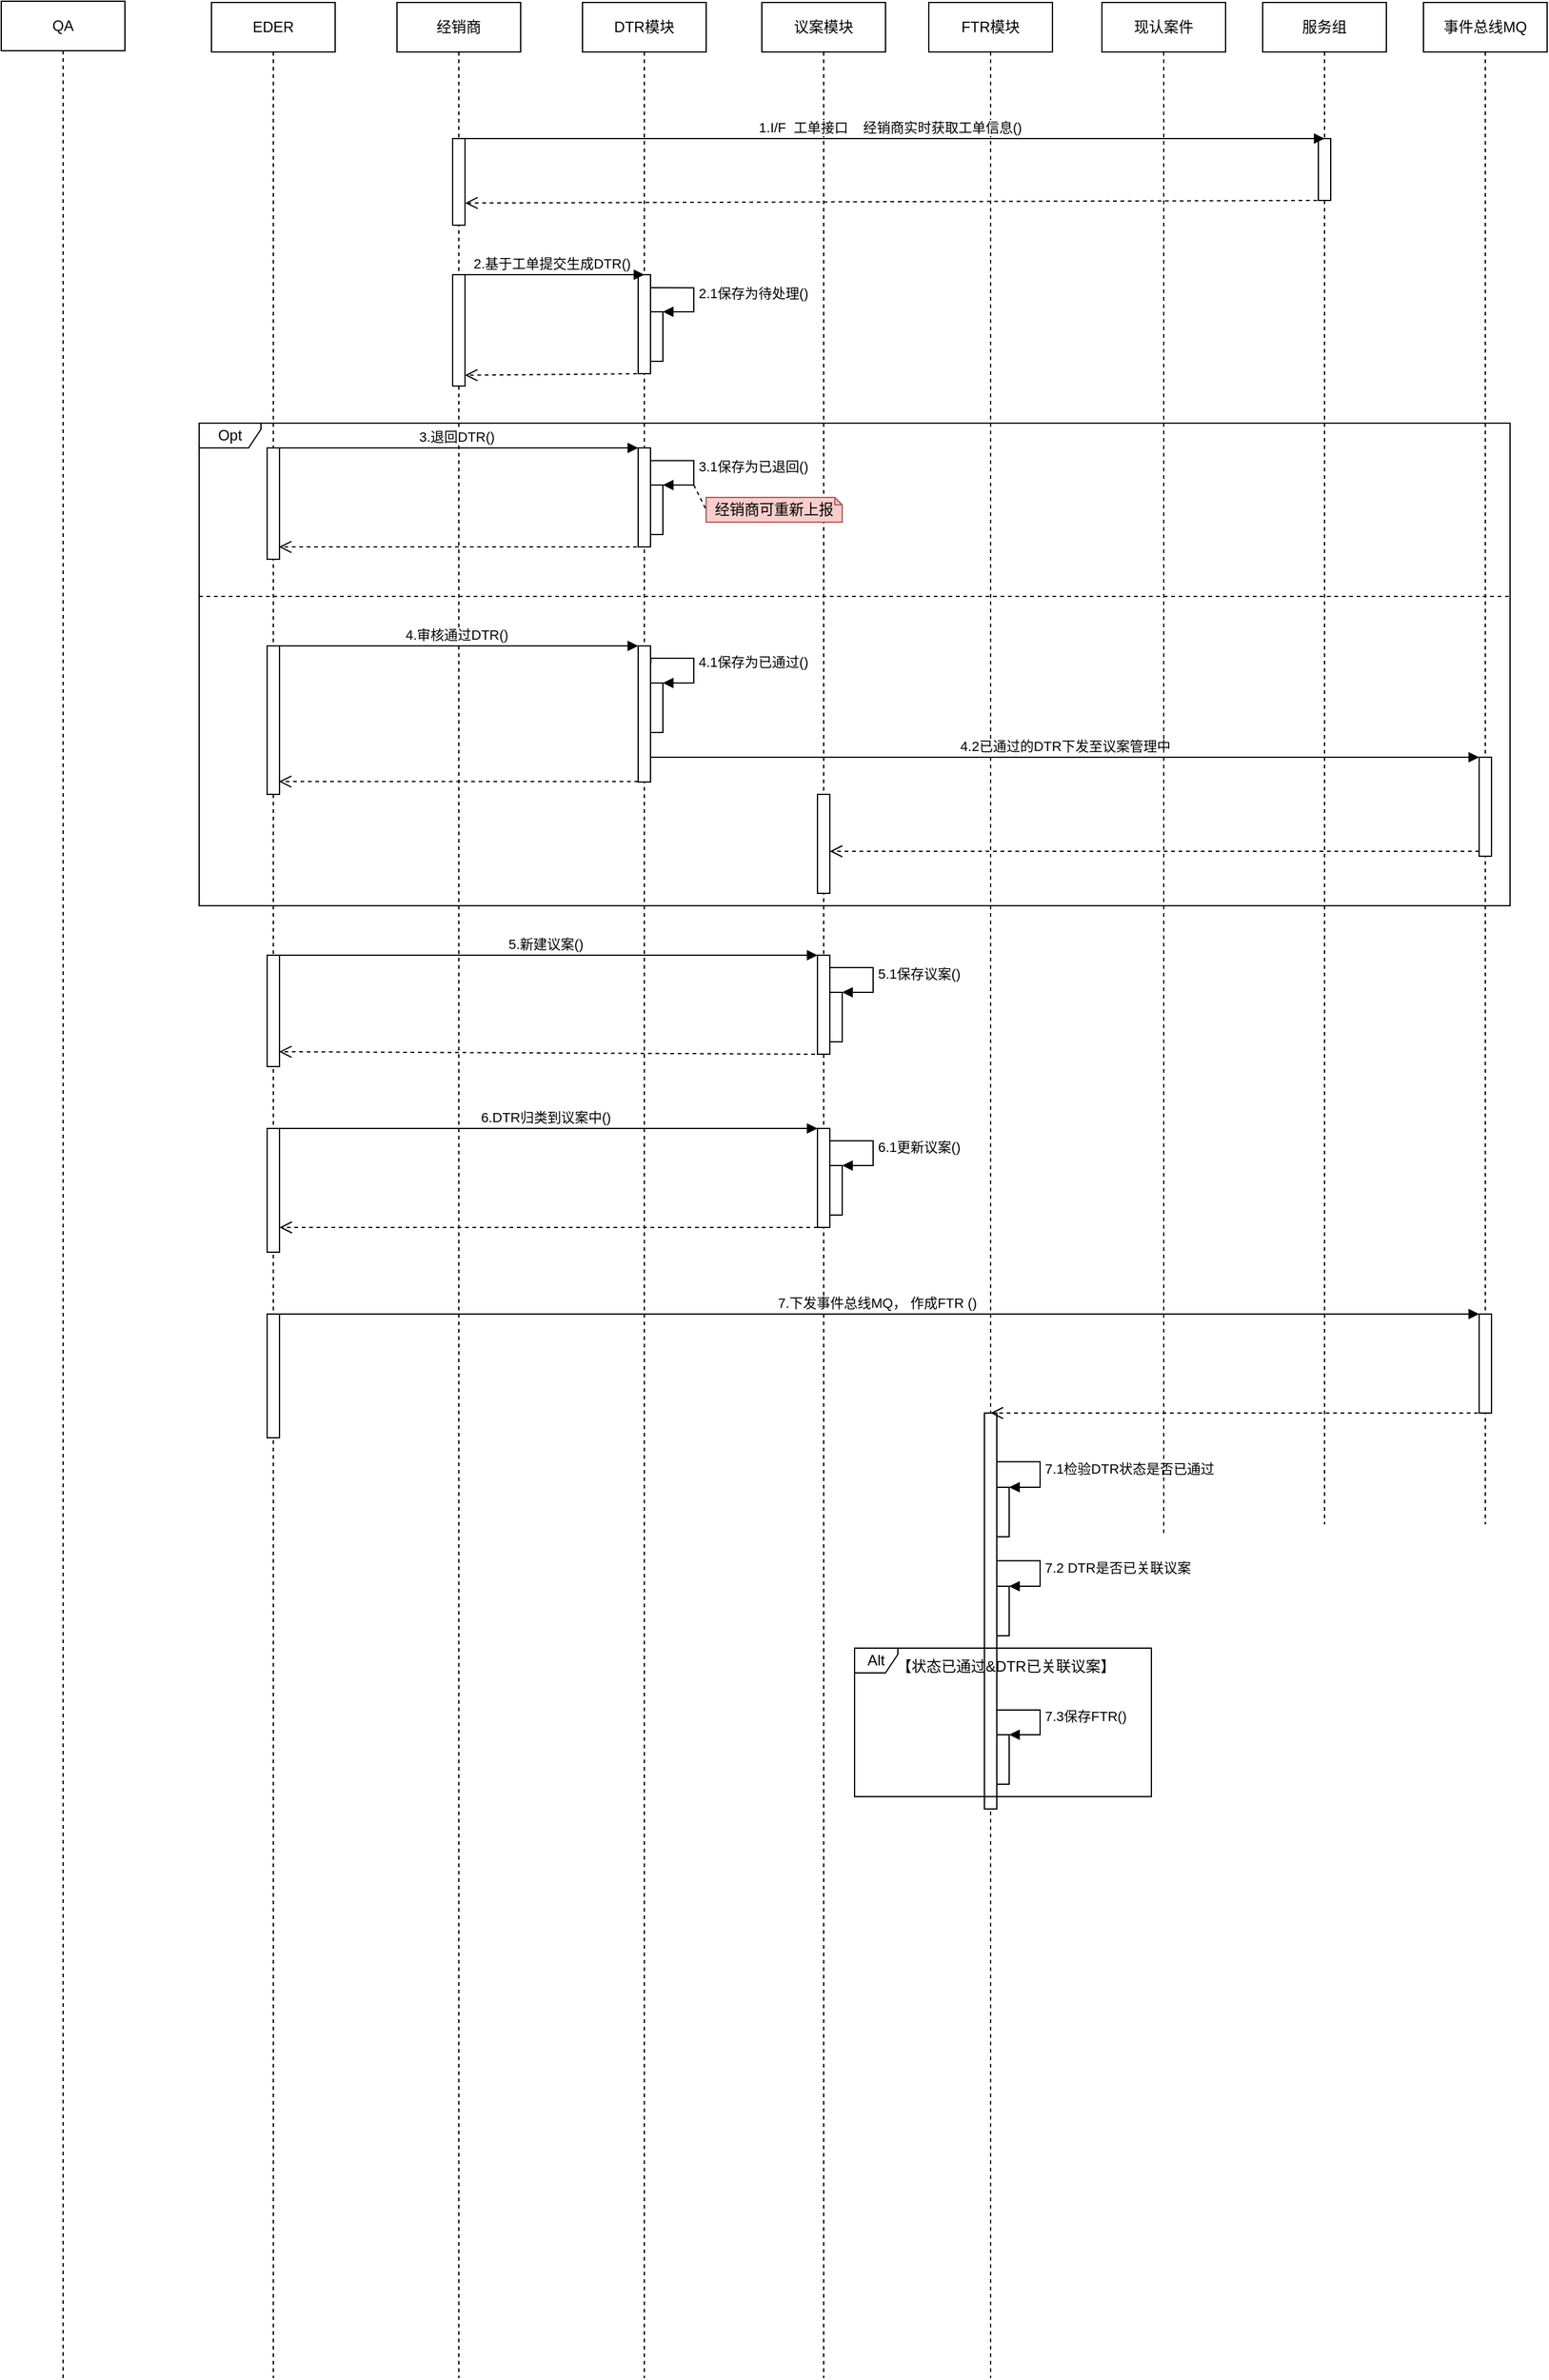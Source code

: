 <mxfile version="16.4.7" type="github" pages="7">
  <diagram id="cKsRXHx9oW5TLlW4O9Td" name="核心流程">
    <mxGraphModel dx="2377" dy="829" grid="1" gridSize="10" guides="1" tooltips="1" connect="1" arrows="1" fold="1" page="1" pageScale="1" pageWidth="827" pageHeight="1169" math="0" shadow="0">
      <root>
        <mxCell id="IoVDs216V9Fv6QdhzG9g-0" />
        <mxCell id="IoVDs216V9Fv6QdhzG9g-1" parent="IoVDs216V9Fv6QdhzG9g-0" />
        <mxCell id="D7KoAtK2fCVZ2LbQlsdI-2" value="EDER" style="shape=umlLifeline;perimeter=lifelinePerimeter;whiteSpace=wrap;html=1;container=1;collapsible=0;recursiveResize=0;outlineConnect=0;" parent="IoVDs216V9Fv6QdhzG9g-1" vertex="1">
          <mxGeometry x="40" y="80" width="100" height="1920" as="geometry" />
        </mxCell>
        <mxCell id="oJwpno6Da1pLs3svmk0u-24" value="" style="html=1;points=[];perimeter=orthogonalPerimeter;" parent="D7KoAtK2fCVZ2LbQlsdI-2" vertex="1">
          <mxGeometry x="45" y="360" width="10" height="90" as="geometry" />
        </mxCell>
        <mxCell id="oJwpno6Da1pLs3svmk0u-53" value="" style="html=1;points=[];perimeter=orthogonalPerimeter;" parent="D7KoAtK2fCVZ2LbQlsdI-2" vertex="1">
          <mxGeometry x="45" y="520" width="10" height="120" as="geometry" />
        </mxCell>
        <mxCell id="oJwpno6Da1pLs3svmk0u-99" value="" style="html=1;points=[];perimeter=orthogonalPerimeter;" parent="D7KoAtK2fCVZ2LbQlsdI-2" vertex="1">
          <mxGeometry x="45" y="770" width="10" height="90" as="geometry" />
        </mxCell>
        <mxCell id="fB85q3TaIIolHeOSveWP-0" value="DTR模块" style="shape=umlLifeline;perimeter=lifelinePerimeter;whiteSpace=wrap;html=1;container=1;collapsible=0;recursiveResize=0;outlineConnect=0;" parent="IoVDs216V9Fv6QdhzG9g-1" vertex="1">
          <mxGeometry x="340" y="80" width="100" height="1920" as="geometry" />
        </mxCell>
        <mxCell id="oJwpno6Da1pLs3svmk0u-16" value="" style="html=1;points=[];perimeter=orthogonalPerimeter;" parent="fB85q3TaIIolHeOSveWP-0" vertex="1">
          <mxGeometry x="45" y="220" width="10" height="80" as="geometry" />
        </mxCell>
        <mxCell id="oJwpno6Da1pLs3svmk0u-25" value="" style="html=1;points=[];perimeter=orthogonalPerimeter;" parent="fB85q3TaIIolHeOSveWP-0" vertex="1">
          <mxGeometry x="45" y="360" width="10" height="80" as="geometry" />
        </mxCell>
        <mxCell id="oJwpno6Da1pLs3svmk0u-28" value="" style="html=1;points=[];perimeter=orthogonalPerimeter;" parent="fB85q3TaIIolHeOSveWP-0" vertex="1">
          <mxGeometry x="55" y="250" width="10" height="40" as="geometry" />
        </mxCell>
        <mxCell id="oJwpno6Da1pLs3svmk0u-29" value="2.1保存为待处理()" style="edgeStyle=orthogonalEdgeStyle;html=1;align=left;spacingLeft=2;endArrow=block;rounded=0;entryX=1;entryY=0;exitX=1.015;exitY=0.132;exitDx=0;exitDy=0;exitPerimeter=0;" parent="fB85q3TaIIolHeOSveWP-0" source="oJwpno6Da1pLs3svmk0u-16" target="oJwpno6Da1pLs3svmk0u-28" edge="1">
          <mxGeometry relative="1" as="geometry">
            <mxPoint x="60" y="230" as="sourcePoint" />
            <Array as="points">
              <mxPoint x="90" y="231" />
              <mxPoint x="90" y="250" />
            </Array>
          </mxGeometry>
        </mxCell>
        <mxCell id="oJwpno6Da1pLs3svmk0u-30" value="" style="html=1;points=[];perimeter=orthogonalPerimeter;" parent="fB85q3TaIIolHeOSveWP-0" vertex="1">
          <mxGeometry x="55" y="390" width="10" height="40" as="geometry" />
        </mxCell>
        <mxCell id="oJwpno6Da1pLs3svmk0u-31" value="3.1保存为已退回()" style="edgeStyle=orthogonalEdgeStyle;html=1;align=left;spacingLeft=2;endArrow=block;rounded=0;entryX=1;entryY=0;exitX=1.027;exitY=0.128;exitDx=0;exitDy=0;exitPerimeter=0;" parent="fB85q3TaIIolHeOSveWP-0" source="oJwpno6Da1pLs3svmk0u-25" target="oJwpno6Da1pLs3svmk0u-30" edge="1">
          <mxGeometry relative="1" as="geometry">
            <mxPoint x="60" y="370" as="sourcePoint" />
            <Array as="points">
              <mxPoint x="90" y="370" />
              <mxPoint x="90" y="390" />
            </Array>
          </mxGeometry>
        </mxCell>
        <mxCell id="fB85q3TaIIolHeOSveWP-1" value="议案模块" style="shape=umlLifeline;perimeter=lifelinePerimeter;whiteSpace=wrap;html=1;container=1;collapsible=0;recursiveResize=0;outlineConnect=0;" parent="IoVDs216V9Fv6QdhzG9g-1" vertex="1">
          <mxGeometry x="485" y="80" width="100" height="1920" as="geometry" />
        </mxCell>
        <mxCell id="oJwpno6Da1pLs3svmk0u-100" value="" style="html=1;points=[];perimeter=orthogonalPerimeter;" parent="fB85q3TaIIolHeOSveWP-1" vertex="1">
          <mxGeometry x="45" y="770" width="10" height="80" as="geometry" />
        </mxCell>
        <mxCell id="oJwpno6Da1pLs3svmk0u-103" value="" style="html=1;points=[];perimeter=orthogonalPerimeter;" parent="fB85q3TaIIolHeOSveWP-1" vertex="1">
          <mxGeometry x="55" y="800" width="10" height="40" as="geometry" />
        </mxCell>
        <mxCell id="oJwpno6Da1pLs3svmk0u-104" value="5.1保存议案()" style="edgeStyle=orthogonalEdgeStyle;html=1;align=left;spacingLeft=2;endArrow=block;rounded=0;entryX=1;entryY=0;exitX=1;exitY=0.125;exitDx=0;exitDy=0;exitPerimeter=0;" parent="fB85q3TaIIolHeOSveWP-1" source="oJwpno6Da1pLs3svmk0u-100" target="oJwpno6Da1pLs3svmk0u-103" edge="1">
          <mxGeometry relative="1" as="geometry">
            <mxPoint x="60" y="780" as="sourcePoint" />
            <Array as="points">
              <mxPoint x="90" y="780" />
              <mxPoint x="90" y="800" />
            </Array>
          </mxGeometry>
        </mxCell>
        <mxCell id="oJwpno6Da1pLs3svmk0u-125" value="" style="html=1;points=[];perimeter=orthogonalPerimeter;" parent="fB85q3TaIIolHeOSveWP-1" vertex="1">
          <mxGeometry x="45" y="640" width="10" height="80" as="geometry" />
        </mxCell>
        <mxCell id="fB85q3TaIIolHeOSveWP-2" value="FTR模块" style="shape=umlLifeline;perimeter=lifelinePerimeter;whiteSpace=wrap;html=1;container=1;collapsible=0;recursiveResize=0;outlineConnect=0;" parent="IoVDs216V9Fv6QdhzG9g-1" vertex="1">
          <mxGeometry x="620" y="80" width="100" height="1920" as="geometry" />
        </mxCell>
        <mxCell id="oJwpno6Da1pLs3svmk0u-134" value="" style="html=1;points=[];perimeter=orthogonalPerimeter;" parent="fB85q3TaIIolHeOSveWP-2" vertex="1">
          <mxGeometry x="45" y="1140" width="10" height="320" as="geometry" />
        </mxCell>
        <mxCell id="oJwpno6Da1pLs3svmk0u-135" value="" style="html=1;points=[];perimeter=orthogonalPerimeter;" parent="fB85q3TaIIolHeOSveWP-2" vertex="1">
          <mxGeometry x="55" y="1200" width="10" height="40" as="geometry" />
        </mxCell>
        <mxCell id="oJwpno6Da1pLs3svmk0u-136" value="7.1检验DTR状态是否已通过" style="edgeStyle=orthogonalEdgeStyle;html=1;align=left;spacingLeft=2;endArrow=block;rounded=0;entryX=1;entryY=0;exitX=1.024;exitY=0.123;exitDx=0;exitDy=0;exitPerimeter=0;" parent="fB85q3TaIIolHeOSveWP-2" source="oJwpno6Da1pLs3svmk0u-134" target="oJwpno6Da1pLs3svmk0u-135" edge="1">
          <mxGeometry relative="1" as="geometry">
            <mxPoint x="60" y="1180" as="sourcePoint" />
            <Array as="points">
              <mxPoint x="90" y="1179" />
              <mxPoint x="90" y="1200" />
            </Array>
          </mxGeometry>
        </mxCell>
        <mxCell id="oJwpno6Da1pLs3svmk0u-140" value="" style="html=1;points=[];perimeter=orthogonalPerimeter;" parent="fB85q3TaIIolHeOSveWP-2" vertex="1">
          <mxGeometry x="55" y="1400" width="10" height="40" as="geometry" />
        </mxCell>
        <mxCell id="oJwpno6Da1pLs3svmk0u-141" value="7.3保存FTR()" style="edgeStyle=orthogonalEdgeStyle;html=1;align=left;spacingLeft=2;endArrow=block;rounded=0;entryX=1;entryY=0;exitX=0.934;exitY=0.75;exitDx=0;exitDy=0;exitPerimeter=0;" parent="fB85q3TaIIolHeOSveWP-2" target="oJwpno6Da1pLs3svmk0u-140" edge="1">
          <mxGeometry relative="1" as="geometry">
            <mxPoint x="54.34" y="1380" as="sourcePoint" />
            <Array as="points">
              <mxPoint x="90" y="1380" />
              <mxPoint x="90" y="1400" />
            </Array>
          </mxGeometry>
        </mxCell>
        <mxCell id="fB85q3TaIIolHeOSveWP-3" value="现认案件" style="shape=umlLifeline;perimeter=lifelinePerimeter;whiteSpace=wrap;html=1;container=1;collapsible=0;recursiveResize=0;outlineConnect=0;" parent="IoVDs216V9Fv6QdhzG9g-1" vertex="1">
          <mxGeometry x="760" y="80" width="100" height="1240" as="geometry" />
        </mxCell>
        <mxCell id="oJwpno6Da1pLs3svmk0u-2" value="QA" style="shape=umlLifeline;perimeter=lifelinePerimeter;whiteSpace=wrap;html=1;container=1;collapsible=0;recursiveResize=0;outlineConnect=0;" parent="IoVDs216V9Fv6QdhzG9g-1" vertex="1">
          <mxGeometry x="-130" y="79" width="100" height="1921" as="geometry" />
        </mxCell>
        <mxCell id="oJwpno6Da1pLs3svmk0u-3" value="服务组" style="shape=umlLifeline;perimeter=lifelinePerimeter;whiteSpace=wrap;html=1;container=1;collapsible=0;recursiveResize=0;outlineConnect=0;" parent="IoVDs216V9Fv6QdhzG9g-1" vertex="1">
          <mxGeometry x="890" y="80" width="100" height="1230" as="geometry" />
        </mxCell>
        <mxCell id="oJwpno6Da1pLs3svmk0u-4" value="" style="html=1;points=[];perimeter=orthogonalPerimeter;" parent="oJwpno6Da1pLs3svmk0u-3" vertex="1">
          <mxGeometry x="45" y="110" width="10" height="50" as="geometry" />
        </mxCell>
        <mxCell id="oJwpno6Da1pLs3svmk0u-11" value="" style="html=1;verticalAlign=bottom;endArrow=open;dashed=1;endSize=8;rounded=0;entryX=1.116;entryY=0.744;entryDx=0;entryDy=0;entryPerimeter=0;" parent="oJwpno6Da1pLs3svmk0u-3" edge="1">
          <mxGeometry relative="1" as="geometry">
            <mxPoint x="44" y="160" as="sourcePoint" />
            <mxPoint x="-644.84" y="162.08" as="targetPoint" />
          </mxGeometry>
        </mxCell>
        <mxCell id="oJwpno6Da1pLs3svmk0u-6" value="1.I/F&amp;nbsp; 工单接口&amp;nbsp; &amp;nbsp; 经销商实时获取工单信息()&amp;nbsp;" style="html=1;verticalAlign=bottom;endArrow=block;rounded=0;" parent="IoVDs216V9Fv6QdhzG9g-1" source="oJwpno6Da1pLs3svmk0u-9" edge="1">
          <mxGeometry relative="1" as="geometry">
            <mxPoint x="480" y="190" as="sourcePoint" />
            <mxPoint x="940" y="190" as="targetPoint" />
          </mxGeometry>
        </mxCell>
        <mxCell id="oJwpno6Da1pLs3svmk0u-9" value="经销商" style="shape=umlLifeline;perimeter=lifelinePerimeter;whiteSpace=wrap;html=1;container=1;collapsible=0;recursiveResize=0;outlineConnect=0;" parent="IoVDs216V9Fv6QdhzG9g-1" vertex="1">
          <mxGeometry x="190" y="80" width="100" height="1920" as="geometry" />
        </mxCell>
        <mxCell id="oJwpno6Da1pLs3svmk0u-10" value="" style="html=1;points=[];perimeter=orthogonalPerimeter;" parent="oJwpno6Da1pLs3svmk0u-9" vertex="1">
          <mxGeometry x="45" y="110" width="10" height="70" as="geometry" />
        </mxCell>
        <mxCell id="oJwpno6Da1pLs3svmk0u-12" value="" style="html=1;points=[];perimeter=orthogonalPerimeter;" parent="oJwpno6Da1pLs3svmk0u-9" vertex="1">
          <mxGeometry x="45" y="220" width="10" height="90" as="geometry" />
        </mxCell>
        <mxCell id="oJwpno6Da1pLs3svmk0u-18" value="" style="html=1;verticalAlign=bottom;endArrow=open;dashed=1;endSize=8;rounded=0;entryX=1;entryY=0.903;entryDx=0;entryDy=0;entryPerimeter=0;" parent="IoVDs216V9Fv6QdhzG9g-1" target="oJwpno6Da1pLs3svmk0u-12" edge="1">
          <mxGeometry relative="1" as="geometry">
            <mxPoint x="195" y="380.0" as="targetPoint" />
            <mxPoint x="390" y="380" as="sourcePoint" />
          </mxGeometry>
        </mxCell>
        <mxCell id="oJwpno6Da1pLs3svmk0u-26" value="3.退回DTR()" style="html=1;verticalAlign=bottom;endArrow=block;entryX=0;entryY=0;rounded=0;" parent="IoVDs216V9Fv6QdhzG9g-1" target="oJwpno6Da1pLs3svmk0u-25" edge="1">
          <mxGeometry relative="1" as="geometry">
            <mxPoint x="90" y="440" as="sourcePoint" />
          </mxGeometry>
        </mxCell>
        <mxCell id="oJwpno6Da1pLs3svmk0u-27" value="" style="html=1;verticalAlign=bottom;endArrow=open;dashed=1;endSize=8;rounded=0;entryX=0.956;entryY=0.889;entryDx=0;entryDy=0;entryPerimeter=0;" parent="IoVDs216V9Fv6QdhzG9g-1" target="oJwpno6Da1pLs3svmk0u-24" edge="1">
          <mxGeometry relative="1" as="geometry">
            <mxPoint x="64.56" y="525.18" as="targetPoint" />
            <mxPoint x="390" y="520" as="sourcePoint" />
          </mxGeometry>
        </mxCell>
        <mxCell id="oJwpno6Da1pLs3svmk0u-32" value="经销商可重新上报" style="shape=note;whiteSpace=wrap;html=1;backgroundOutline=1;darkOpacity=0.05;size=6;fillColor=#f8cecc;strokeColor=#b85450;" parent="IoVDs216V9Fv6QdhzG9g-1" vertex="1">
          <mxGeometry x="440" y="480" width="110" height="20" as="geometry" />
        </mxCell>
        <mxCell id="oJwpno6Da1pLs3svmk0u-33" value="" style="endArrow=none;dashed=1;html=1;rounded=0;entryX=0;entryY=0.5;entryDx=0;entryDy=0;entryPerimeter=0;" parent="IoVDs216V9Fv6QdhzG9g-1" target="oJwpno6Da1pLs3svmk0u-32" edge="1">
          <mxGeometry width="50" height="50" relative="1" as="geometry">
            <mxPoint x="430" y="470" as="sourcePoint" />
            <mxPoint x="410" y="390" as="targetPoint" />
          </mxGeometry>
        </mxCell>
        <mxCell id="oJwpno6Da1pLs3svmk0u-54" value="" style="html=1;points=[];perimeter=orthogonalPerimeter;" parent="IoVDs216V9Fv6QdhzG9g-1" vertex="1">
          <mxGeometry x="385" y="600" width="10" height="110" as="geometry" />
        </mxCell>
        <mxCell id="oJwpno6Da1pLs3svmk0u-55" value="" style="html=1;points=[];perimeter=orthogonalPerimeter;" parent="IoVDs216V9Fv6QdhzG9g-1" vertex="1">
          <mxGeometry x="395" y="630" width="10" height="40" as="geometry" />
        </mxCell>
        <mxCell id="oJwpno6Da1pLs3svmk0u-56" value="4.1保存为已通过()" style="edgeStyle=orthogonalEdgeStyle;html=1;align=left;spacingLeft=2;endArrow=block;rounded=0;entryX=1;entryY=0;exitX=1.027;exitY=0.128;exitDx=0;exitDy=0;exitPerimeter=0;" parent="IoVDs216V9Fv6QdhzG9g-1" source="oJwpno6Da1pLs3svmk0u-54" target="oJwpno6Da1pLs3svmk0u-55" edge="1">
          <mxGeometry relative="1" as="geometry">
            <mxPoint x="-30" y="530" as="sourcePoint" />
            <Array as="points">
              <mxPoint x="430" y="610" />
              <mxPoint x="430" y="630" />
            </Array>
          </mxGeometry>
        </mxCell>
        <mxCell id="oJwpno6Da1pLs3svmk0u-57" value="4.审核通过DTR()" style="html=1;verticalAlign=bottom;endArrow=block;entryX=0;entryY=0;rounded=0;" parent="IoVDs216V9Fv6QdhzG9g-1" target="oJwpno6Da1pLs3svmk0u-54" edge="1">
          <mxGeometry relative="1" as="geometry">
            <mxPoint x="90" y="600" as="sourcePoint" />
          </mxGeometry>
        </mxCell>
        <mxCell id="oJwpno6Da1pLs3svmk0u-58" value="" style="html=1;verticalAlign=bottom;endArrow=open;dashed=1;endSize=8;rounded=0;entryX=0.956;entryY=0.889;entryDx=0;entryDy=0;entryPerimeter=0;" parent="IoVDs216V9Fv6QdhzG9g-1" edge="1">
          <mxGeometry relative="1" as="geometry">
            <mxPoint x="94.56" y="709.68" as="targetPoint" />
            <mxPoint x="385" y="709.68" as="sourcePoint" />
          </mxGeometry>
        </mxCell>
        <mxCell id="oJwpno6Da1pLs3svmk0u-62" value="" style="line;strokeWidth=1;fillColor=none;align=left;verticalAlign=middle;spacingTop=-1;spacingLeft=3;spacingRight=3;rotatable=0;labelPosition=right;points=[];portConstraint=eastwest;dashed=1;" parent="IoVDs216V9Fv6QdhzG9g-1" vertex="1">
          <mxGeometry x="30" y="556" width="1060" height="8" as="geometry" />
        </mxCell>
        <mxCell id="oJwpno6Da1pLs3svmk0u-67" value="事件总线MQ" style="shape=umlLifeline;perimeter=lifelinePerimeter;whiteSpace=wrap;html=1;container=1;collapsible=0;recursiveResize=0;outlineConnect=0;" parent="IoVDs216V9Fv6QdhzG9g-1" vertex="1">
          <mxGeometry x="1020" y="80" width="100" height="1230" as="geometry" />
        </mxCell>
        <mxCell id="oJwpno6Da1pLs3svmk0u-68" value="2.基于工单上报DTR()" style="html=1;verticalAlign=bottom;endArrow=block;entryX=0;entryY=0;rounded=0;" parent="oJwpno6Da1pLs3svmk0u-67" edge="1">
          <mxGeometry relative="1" as="geometry">
            <mxPoint x="-65" y="230" as="sourcePoint" />
          </mxGeometry>
        </mxCell>
        <mxCell id="oJwpno6Da1pLs3svmk0u-122" value="" style="html=1;points=[];perimeter=orthogonalPerimeter;" parent="oJwpno6Da1pLs3svmk0u-67" vertex="1">
          <mxGeometry x="45" y="610" width="10" height="80" as="geometry" />
        </mxCell>
        <mxCell id="oJwpno6Da1pLs3svmk0u-71" value="2.基于工单提交生成DTR()" style="html=1;verticalAlign=bottom;endArrow=block;rounded=0;" parent="IoVDs216V9Fv6QdhzG9g-1" edge="1">
          <mxGeometry relative="1" as="geometry">
            <mxPoint x="240" y="300" as="sourcePoint" />
            <mxPoint x="390" y="300" as="targetPoint" />
          </mxGeometry>
        </mxCell>
        <mxCell id="oJwpno6Da1pLs3svmk0u-101" value="5.新建议案()" style="html=1;verticalAlign=bottom;endArrow=block;entryX=0;entryY=0;rounded=0;" parent="IoVDs216V9Fv6QdhzG9g-1" target="oJwpno6Da1pLs3svmk0u-100" edge="1">
          <mxGeometry relative="1" as="geometry">
            <mxPoint x="90" y="850" as="sourcePoint" />
          </mxGeometry>
        </mxCell>
        <mxCell id="oJwpno6Da1pLs3svmk0u-106" value="" style="html=1;points=[];perimeter=orthogonalPerimeter;" parent="IoVDs216V9Fv6QdhzG9g-1" vertex="1">
          <mxGeometry x="85" y="990" width="10" height="100" as="geometry" />
        </mxCell>
        <mxCell id="oJwpno6Da1pLs3svmk0u-107" value="" style="html=1;points=[];perimeter=orthogonalPerimeter;" parent="IoVDs216V9Fv6QdhzG9g-1" vertex="1">
          <mxGeometry x="530" y="990" width="10" height="80" as="geometry" />
        </mxCell>
        <mxCell id="oJwpno6Da1pLs3svmk0u-108" value="" style="html=1;points=[];perimeter=orthogonalPerimeter;" parent="IoVDs216V9Fv6QdhzG9g-1" vertex="1">
          <mxGeometry x="540" y="1020" width="10" height="40" as="geometry" />
        </mxCell>
        <mxCell id="oJwpno6Da1pLs3svmk0u-109" value="6.1更新议案()" style="edgeStyle=orthogonalEdgeStyle;html=1;align=left;spacingLeft=2;endArrow=block;rounded=0;entryX=1;entryY=0;exitX=1;exitY=0.125;exitDx=0;exitDy=0;exitPerimeter=0;" parent="IoVDs216V9Fv6QdhzG9g-1" source="oJwpno6Da1pLs3svmk0u-107" target="oJwpno6Da1pLs3svmk0u-108" edge="1">
          <mxGeometry relative="1" as="geometry">
            <mxPoint x="60" y="920" as="sourcePoint" />
            <Array as="points">
              <mxPoint x="575" y="1000" />
              <mxPoint x="575" y="1020" />
            </Array>
          </mxGeometry>
        </mxCell>
        <mxCell id="oJwpno6Da1pLs3svmk0u-110" value="6.DTR归类到议案中()" style="html=1;verticalAlign=bottom;endArrow=block;entryX=0;entryY=0;rounded=0;" parent="IoVDs216V9Fv6QdhzG9g-1" target="oJwpno6Da1pLs3svmk0u-107" edge="1">
          <mxGeometry relative="1" as="geometry">
            <mxPoint x="90" y="990" as="sourcePoint" />
          </mxGeometry>
        </mxCell>
        <mxCell id="oJwpno6Da1pLs3svmk0u-112" value="" style="html=1;verticalAlign=bottom;endArrow=open;dashed=1;endSize=8;exitX=0;exitY=0.95;rounded=0;" parent="IoVDs216V9Fv6QdhzG9g-1" edge="1">
          <mxGeometry relative="1" as="geometry">
            <mxPoint x="95" y="1070" as="targetPoint" />
            <mxPoint x="530" y="1070" as="sourcePoint" />
          </mxGeometry>
        </mxCell>
        <mxCell id="oJwpno6Da1pLs3svmk0u-113" value="" style="html=1;verticalAlign=bottom;endArrow=open;dashed=1;endSize=8;exitX=0;exitY=0.95;rounded=0;entryX=1.171;entryY=0.822;entryDx=0;entryDy=0;entryPerimeter=0;" parent="IoVDs216V9Fv6QdhzG9g-1" edge="1">
          <mxGeometry relative="1" as="geometry">
            <mxPoint x="94.71" y="927.98" as="targetPoint" />
            <mxPoint x="528" y="930" as="sourcePoint" />
          </mxGeometry>
        </mxCell>
        <mxCell id="oJwpno6Da1pLs3svmk0u-123" value="4.2已通过的DTR下发至议案管理中" style="html=1;verticalAlign=bottom;endArrow=block;entryX=0;entryY=0;rounded=0;" parent="IoVDs216V9Fv6QdhzG9g-1" target="oJwpno6Da1pLs3svmk0u-122" edge="1">
          <mxGeometry relative="1" as="geometry">
            <mxPoint x="395" y="690" as="sourcePoint" />
          </mxGeometry>
        </mxCell>
        <mxCell id="oJwpno6Da1pLs3svmk0u-124" value="" style="html=1;verticalAlign=bottom;endArrow=open;dashed=1;endSize=8;exitX=0;exitY=0.95;rounded=0;" parent="IoVDs216V9Fv6QdhzG9g-1" source="oJwpno6Da1pLs3svmk0u-122" edge="1">
          <mxGeometry relative="1" as="geometry">
            <mxPoint x="540" y="766" as="targetPoint" />
          </mxGeometry>
        </mxCell>
        <mxCell id="oJwpno6Da1pLs3svmk0u-127" value="Opt" style="shape=umlFrame;whiteSpace=wrap;html=1;width=50;height=20;" parent="IoVDs216V9Fv6QdhzG9g-1" vertex="1">
          <mxGeometry x="30" y="420" width="1060" height="390" as="geometry" />
        </mxCell>
        <mxCell id="oJwpno6Da1pLs3svmk0u-128" value="" style="html=1;points=[];perimeter=orthogonalPerimeter;" parent="IoVDs216V9Fv6QdhzG9g-1" vertex="1">
          <mxGeometry x="85" y="1140" width="10" height="100" as="geometry" />
        </mxCell>
        <mxCell id="oJwpno6Da1pLs3svmk0u-129" value="" style="html=1;points=[];perimeter=orthogonalPerimeter;" parent="IoVDs216V9Fv6QdhzG9g-1" vertex="1">
          <mxGeometry x="1065" y="1140" width="10" height="80" as="geometry" />
        </mxCell>
        <mxCell id="oJwpno6Da1pLs3svmk0u-132" value="7.下发事件总线MQ， 作成FTR ()" style="html=1;verticalAlign=bottom;endArrow=block;entryX=0;entryY=0;rounded=0;" parent="IoVDs216V9Fv6QdhzG9g-1" target="oJwpno6Da1pLs3svmk0u-129" edge="1">
          <mxGeometry relative="1" as="geometry">
            <mxPoint x="90" y="1140" as="sourcePoint" />
          </mxGeometry>
        </mxCell>
        <mxCell id="oJwpno6Da1pLs3svmk0u-133" value="" style="html=1;verticalAlign=bottom;endArrow=open;dashed=1;endSize=8;exitX=0;exitY=0.95;rounded=0;" parent="IoVDs216V9Fv6QdhzG9g-1" edge="1">
          <mxGeometry relative="1" as="geometry">
            <mxPoint x="670" y="1220" as="targetPoint" />
            <mxPoint x="1070" y="1220" as="sourcePoint" />
          </mxGeometry>
        </mxCell>
        <mxCell id="oJwpno6Da1pLs3svmk0u-137" value="" style="html=1;points=[];perimeter=orthogonalPerimeter;" parent="IoVDs216V9Fv6QdhzG9g-1" vertex="1">
          <mxGeometry x="675" y="1360" width="10" height="40" as="geometry" />
        </mxCell>
        <mxCell id="oJwpno6Da1pLs3svmk0u-138" value="7.2 DTR是否已关联议案" style="edgeStyle=orthogonalEdgeStyle;html=1;align=left;spacingLeft=2;endArrow=block;rounded=0;entryX=1;entryY=0;exitX=1.024;exitY=0.123;exitDx=0;exitDy=0;exitPerimeter=0;" parent="IoVDs216V9Fv6QdhzG9g-1" target="oJwpno6Da1pLs3svmk0u-137" edge="1">
          <mxGeometry relative="1" as="geometry">
            <mxPoint x="675.24" y="1339.36" as="sourcePoint" />
            <Array as="points">
              <mxPoint x="710" y="1339" />
              <mxPoint x="710" y="1360" />
            </Array>
          </mxGeometry>
        </mxCell>
        <mxCell id="oJwpno6Da1pLs3svmk0u-139" value="Alt" style="shape=umlFrame;whiteSpace=wrap;html=1;width=35;height=20;" parent="IoVDs216V9Fv6QdhzG9g-1" vertex="1">
          <mxGeometry x="560" y="1410" width="240" height="120" as="geometry" />
        </mxCell>
        <mxCell id="oJwpno6Da1pLs3svmk0u-143" value="【状态已通过&amp;amp;DTR已关联议案】" style="text;html=1;align=center;verticalAlign=middle;resizable=0;points=[];autosize=1;strokeColor=none;fillColor=none;" parent="IoVDs216V9Fv6QdhzG9g-1" vertex="1">
          <mxGeometry x="587" y="1415" width="190" height="20" as="geometry" />
        </mxCell>
      </root>
    </mxGraphModel>
  </diagram>
  <diagram id="q1aSp5IROTwQlDtECgx3" name="DTR时序图2">
    <mxGraphModel dx="1550" dy="829" grid="1" gridSize="10" guides="1" tooltips="1" connect="1" arrows="1" fold="1" page="1" pageScale="1" pageWidth="827" pageHeight="1169" math="0" shadow="0">
      <root>
        <mxCell id="zclg6zkMjwyYtT2A6G6i-0" />
        <mxCell id="zclg6zkMjwyYtT2A6G6i-1" parent="zclg6zkMjwyYtT2A6G6i-0" />
        <mxCell id="zclg6zkMjwyYtT2A6G6i-2" value="技术支持模块" style="shape=umlLifeline;perimeter=lifelinePerimeter;whiteSpace=wrap;html=1;container=1;collapsible=0;recursiveResize=0;outlineConnect=0;" parent="zclg6zkMjwyYtT2A6G6i-1" vertex="1">
          <mxGeometry x="520" y="80" width="100" height="480" as="geometry" />
        </mxCell>
        <mxCell id="zclg6zkMjwyYtT2A6G6i-6" value="" style="html=1;points=[];perimeter=orthogonalPerimeter;fillColor=#FFFFFF;" parent="zclg6zkMjwyYtT2A6G6i-2" vertex="1">
          <mxGeometry x="55" y="335" width="10" height="30" as="geometry" />
        </mxCell>
        <mxCell id="zclg6zkMjwyYtT2A6G6i-7" value="" style="html=1;points=[];perimeter=orthogonalPerimeter;fillColor=#FFFFFF;" parent="zclg6zkMjwyYtT2A6G6i-2" vertex="1">
          <mxGeometry x="55" y="265" width="10" height="30" as="geometry" />
        </mxCell>
        <mxCell id="zclg6zkMjwyYtT2A6G6i-8" value="" style="html=1;points=[];perimeter=orthogonalPerimeter;fillColor=#FFFFFF;" parent="zclg6zkMjwyYtT2A6G6i-2" vertex="1">
          <mxGeometry x="56" y="405" width="10" height="30" as="geometry" />
        </mxCell>
        <mxCell id="zclg6zkMjwyYtT2A6G6i-9" value="技术支持前端" style="shape=umlLifeline;perimeter=lifelinePerimeter;whiteSpace=wrap;html=1;container=1;collapsible=0;recursiveResize=0;outlineConnect=0;" parent="zclg6zkMjwyYtT2A6G6i-1" vertex="1">
          <mxGeometry x="80" y="80" width="100" height="480" as="geometry" />
        </mxCell>
        <mxCell id="zclg6zkMjwyYtT2A6G6i-11" value="" style="html=1;points=[];perimeter=orthogonalPerimeter;fillColor=#FFFFFF;" parent="zclg6zkMjwyYtT2A6G6i-9" vertex="1">
          <mxGeometry x="45" y="95" width="10" height="85" as="geometry" />
        </mxCell>
        <mxCell id="zclg6zkMjwyYtT2A6G6i-38" value="" style="html=1;points=[];perimeter=orthogonalPerimeter;fillColor=#FFFFFF;" parent="zclg6zkMjwyYtT2A6G6i-1" vertex="1">
          <mxGeometry x="125" y="295" width="10" height="245" as="geometry" />
        </mxCell>
        <mxCell id="zclg6zkMjwyYtT2A6G6i-39" value="" style="html=1;points=[];perimeter=orthogonalPerimeter;" parent="zclg6zkMjwyYtT2A6G6i-1" vertex="1">
          <mxGeometry x="566" y="295" width="10" height="235" as="geometry" />
        </mxCell>
        <mxCell id="zclg6zkMjwyYtT2A6G6i-40" value="2.EDER处理DTR()" style="html=1;verticalAlign=bottom;endArrow=block;entryX=0;entryY=0;rounded=0;" parent="zclg6zkMjwyYtT2A6G6i-1" target="zclg6zkMjwyYtT2A6G6i-39" edge="1">
          <mxGeometry relative="1" as="geometry">
            <mxPoint x="136" y="295" as="sourcePoint" />
          </mxGeometry>
        </mxCell>
        <mxCell id="zclg6zkMjwyYtT2A6G6i-41" value="" style="html=1;verticalAlign=bottom;endArrow=open;dashed=1;endSize=8;exitX=0;exitY=0.95;rounded=0;entryX=0.881;entryY=0.999;entryDx=0;entryDy=0;entryPerimeter=0;" parent="zclg6zkMjwyYtT2A6G6i-1" edge="1">
          <mxGeometry relative="1" as="geometry">
            <mxPoint x="134.81" y="529.53" as="targetPoint" />
            <mxPoint x="566" y="530" as="sourcePoint" />
          </mxGeometry>
        </mxCell>
        <mxCell id="zclg6zkMjwyYtT2A6G6i-42" value="2.2关联议案()" style="edgeStyle=orthogonalEdgeStyle;html=1;align=left;spacingLeft=2;endArrow=block;rounded=0;entryX=1;entryY=0;exitX=0.993;exitY=0.168;exitDx=0;exitDy=0;exitPerimeter=0;" parent="zclg6zkMjwyYtT2A6G6i-1" target="zclg6zkMjwyYtT2A6G6i-6" edge="1">
          <mxGeometry relative="1" as="geometry">
            <mxPoint x="575.93" y="411.96" as="sourcePoint" />
            <Array as="points">
              <mxPoint x="610" y="395" />
              <mxPoint x="610" y="415" />
            </Array>
          </mxGeometry>
        </mxCell>
        <mxCell id="zclg6zkMjwyYtT2A6G6i-43" value="2.1发送新增议案至事件总线MQ，新增议案()" style="edgeStyle=orthogonalEdgeStyle;html=1;align=left;spacingLeft=2;endArrow=block;rounded=0;entryX=1;entryY=0;exitX=1.035;exitY=0.478;exitDx=0;exitDy=0;exitPerimeter=0;" parent="zclg6zkMjwyYtT2A6G6i-1" edge="1">
          <mxGeometry relative="1" as="geometry">
            <mxPoint x="576.35" y="330.16" as="sourcePoint" />
            <Array as="points">
              <mxPoint x="610" y="325" />
              <mxPoint x="610" y="345" />
            </Array>
            <mxPoint x="585" y="345" as="targetPoint" />
          </mxGeometry>
        </mxCell>
        <mxCell id="zclg6zkMjwyYtT2A6G6i-44" value="2.3更新状态为已通过" style="edgeStyle=orthogonalEdgeStyle;html=1;align=left;spacingLeft=2;endArrow=block;rounded=0;entryX=1;entryY=0;exitX=0.96;exitY=0.775;exitDx=0;exitDy=0;exitPerimeter=0;" parent="zclg6zkMjwyYtT2A6G6i-1" target="zclg6zkMjwyYtT2A6G6i-8" edge="1">
          <mxGeometry relative="1" as="geometry">
            <mxPoint x="575.6" y="465.5" as="sourcePoint" />
            <Array as="points">
              <mxPoint x="610" y="466" />
              <mxPoint x="610" y="485" />
            </Array>
          </mxGeometry>
        </mxCell>
        <mxCell id="zclg6zkMjwyYtT2A6G6i-45" value="" style="html=1;points=[];perimeter=orthogonalPerimeter;" parent="zclg6zkMjwyYtT2A6G6i-1" vertex="1">
          <mxGeometry x="565" y="175" width="10" height="70" as="geometry" />
        </mxCell>
        <mxCell id="zclg6zkMjwyYtT2A6G6i-46" value="" style="html=1;points=[];perimeter=orthogonalPerimeter;" parent="zclg6zkMjwyYtT2A6G6i-1" vertex="1">
          <mxGeometry x="575" y="215" width="10" height="20" as="geometry" />
        </mxCell>
        <mxCell id="zclg6zkMjwyYtT2A6G6i-47" value="1.1更新为已退回()" style="edgeStyle=orthogonalEdgeStyle;html=1;align=left;spacingLeft=2;endArrow=block;rounded=0;entryX=1;entryY=0;exitX=1.028;exitY=0.166;exitDx=0;exitDy=0;exitPerimeter=0;" parent="zclg6zkMjwyYtT2A6G6i-1" target="zclg6zkMjwyYtT2A6G6i-46" edge="1">
          <mxGeometry relative="1" as="geometry">
            <mxPoint x="575.28" y="206.58" as="sourcePoint" />
            <Array as="points">
              <mxPoint x="610" y="195" />
              <mxPoint x="610" y="215" />
            </Array>
          </mxGeometry>
        </mxCell>
        <mxCell id="zclg6zkMjwyYtT2A6G6i-48" value="1.EDER退回DTR()" style="html=1;verticalAlign=bottom;endArrow=block;entryX=0;entryY=0;rounded=0;" parent="zclg6zkMjwyYtT2A6G6i-1" target="zclg6zkMjwyYtT2A6G6i-45" edge="1">
          <mxGeometry relative="1" as="geometry">
            <mxPoint x="135" y="175" as="sourcePoint" />
          </mxGeometry>
        </mxCell>
        <mxCell id="zclg6zkMjwyYtT2A6G6i-49" value="" style="html=1;verticalAlign=bottom;endArrow=open;dashed=1;endSize=8;exitX=0;exitY=0.95;rounded=0;entryX=0.881;entryY=0.999;entryDx=0;entryDy=0;entryPerimeter=0;" parent="zclg6zkMjwyYtT2A6G6i-1" edge="1">
          <mxGeometry relative="1" as="geometry">
            <mxPoint x="133.81" y="244.53" as="targetPoint" />
            <mxPoint x="565" y="245" as="sourcePoint" />
          </mxGeometry>
        </mxCell>
        <mxCell id="zclg6zkMjwyYtT2A6G6i-50" value="仅待处理的DTR能退回" style="shape=note;whiteSpace=wrap;html=1;backgroundOutline=1;darkOpacity=0.05;fillColor=#f8cecc;strokeColor=#b85450;size=9;" parent="zclg6zkMjwyYtT2A6G6i-1" vertex="1">
          <mxGeometry x="640" y="245" width="130" height="30" as="geometry" />
        </mxCell>
        <mxCell id="zclg6zkMjwyYtT2A6G6i-51" value="" style="endArrow=none;dashed=1;html=1;rounded=0;entryX=0;entryY=0.5;entryDx=0;entryDy=0;entryPerimeter=0;exitX=1.012;exitY=0.544;exitDx=0;exitDy=0;exitPerimeter=0;" parent="zclg6zkMjwyYtT2A6G6i-1" source="zclg6zkMjwyYtT2A6G6i-46" target="zclg6zkMjwyYtT2A6G6i-50" edge="1">
          <mxGeometry width="50" height="50" relative="1" as="geometry">
            <mxPoint x="330" y="255" as="sourcePoint" />
            <mxPoint x="380" y="205" as="targetPoint" />
          </mxGeometry>
        </mxCell>
        <mxCell id="zclg6zkMjwyYtT2A6G6i-52" value="DTR处理流程时序图" style="shape=umlFrame;whiteSpace=wrap;html=1;fillColor=#FFFFFF;width=120;height=20;" parent="zclg6zkMjwyYtT2A6G6i-1" vertex="1">
          <mxGeometry x="50" y="40" width="1060" height="520" as="geometry" />
        </mxCell>
        <mxCell id="zclg6zkMjwyYtT2A6G6i-54" value="1.DTR已关联议案：可重新选择关联&lt;br&gt;2.未关联议案：可直接关联已存在的议案&lt;br&gt;3.已有议案中也没有符合的议案，可新增议案后再关联" style="shape=note;whiteSpace=wrap;html=1;backgroundOutline=1;darkOpacity=0.05;fillColor=#f8cecc;strokeColor=#b85450;size=9;" parent="zclg6zkMjwyYtT2A6G6i-1" vertex="1">
          <mxGeometry x="890" y="370" width="220" height="60" as="geometry" />
        </mxCell>
        <mxCell id="zclg6zkMjwyYtT2A6G6i-55" value="" style="endArrow=none;dashed=1;html=1;rounded=0;entryX=0;entryY=0.5;entryDx=0;entryDy=0;entryPerimeter=0;exitX=1.005;exitY=0.347;exitDx=0;exitDy=0;exitPerimeter=0;" parent="zclg6zkMjwyYtT2A6G6i-1" target="zclg6zkMjwyYtT2A6G6i-54" edge="1">
          <mxGeometry width="50" height="50" relative="1" as="geometry">
            <mxPoint x="861.85" y="358.58" as="sourcePoint" />
            <mxPoint x="660" y="330" as="targetPoint" />
          </mxGeometry>
        </mxCell>
        <mxCell id="zclg6zkMjwyYtT2A6G6i-56" value="仅关联议案的DTR能通过" style="shape=note;whiteSpace=wrap;html=1;backgroundOutline=1;darkOpacity=0.05;fillColor=#f8cecc;strokeColor=#b85450;size=9;" parent="zclg6zkMjwyYtT2A6G6i-1" vertex="1">
          <mxGeometry x="650" y="485" width="140" height="30" as="geometry" />
        </mxCell>
        <mxCell id="zclg6zkMjwyYtT2A6G6i-57" value="" style="endArrow=none;dashed=1;html=1;rounded=0;entryX=0;entryY=0.5;entryDx=0;entryDy=0;entryPerimeter=0;exitX=0.912;exitY=0.337;exitDx=0;exitDy=0;exitPerimeter=0;" parent="zclg6zkMjwyYtT2A6G6i-1" source="zclg6zkMjwyYtT2A6G6i-8" target="zclg6zkMjwyYtT2A6G6i-56" edge="1">
          <mxGeometry width="50" height="50" relative="1" as="geometry">
            <mxPoint x="871.85" y="368.58" as="sourcePoint" />
            <mxPoint x="900" y="410" as="targetPoint" />
          </mxGeometry>
        </mxCell>
        <mxCell id="TSM8gEdSa5uglq9qhi0k-0" value="alt" style="shape=umlFrame;whiteSpace=wrap;html=1;fillColor=#FFFFFF;width=30;height=20;" parent="zclg6zkMjwyYtT2A6G6i-1" vertex="1">
          <mxGeometry x="490" y="310" width="370" height="140" as="geometry" />
        </mxCell>
      </root>
    </mxGraphModel>
  </diagram>
  <diagram id="DHomSAgZYFc8Woehfo28" name="DTR行为设计-创建">
    <mxGraphModel dx="1950" dy="829" grid="1" gridSize="10" guides="1" tooltips="1" connect="1" arrows="0" fold="1" page="0" pageScale="1" pageWidth="827" pageHeight="1169" background="#FFFFFF" math="0" shadow="0">
      <root>
        <mxCell id="c0toAD09NTmbXhDHQDAE-0" />
        <mxCell id="c0toAD09NTmbXhDHQDAE-1" parent="c0toAD09NTmbXhDHQDAE-0" />
        <mxCell id="Iw76lnpS2wv1J6qvX7jr-4" value="&lt;span style=&quot;background-color: rgb(248 , 249 , 250)&quot;&gt;DTR创建行为&lt;/span&gt;" style="shape=umlFrame;whiteSpace=wrap;html=1;width=90;height=20;" parent="c0toAD09NTmbXhDHQDAE-1" vertex="1">
          <mxGeometry x="-30" y="80" width="900" height="1120" as="geometry" />
        </mxCell>
        <mxCell id="cPoag5VbtMnMvVM6oAgr-51" value="领域服务质量反馈追踪原子服务" style="shape=umlLifeline;perimeter=lifelinePerimeter;whiteSpace=wrap;html=1;container=1;collapsible=0;recursiveResize=0;outlineConnect=0;" parent="c0toAD09NTmbXhDHQDAE-1" vertex="1">
          <mxGeometry x="580" y="111" width="100" height="1089" as="geometry" />
        </mxCell>
        <mxCell id="cPoag5VbtMnMvVM6oAgr-52" value="" style="html=1;points=[];perimeter=orthogonalPerimeter;" parent="cPoag5VbtMnMvVM6oAgr-51" vertex="1">
          <mxGeometry x="45" y="920" width="10" height="70" as="geometry" />
        </mxCell>
        <mxCell id="cPoag5VbtMnMvVM6oAgr-53" value="" style="html=1;points=[];perimeter=orthogonalPerimeter;" parent="cPoag5VbtMnMvVM6oAgr-51" vertex="1">
          <mxGeometry x="55" y="952" width="10" height="24" as="geometry" />
        </mxCell>
        <mxCell id="cPoag5VbtMnMvVM6oAgr-54" value="1.4.1.2.1保存DTR()" style="edgeStyle=orthogonalEdgeStyle;html=1;align=left;spacingLeft=2;endArrow=block;rounded=0;entryX=1;entryY=0;" parent="cPoag5VbtMnMvVM6oAgr-51" target="cPoag5VbtMnMvVM6oAgr-53" edge="1">
          <mxGeometry relative="1" as="geometry">
            <mxPoint x="56" y="939" as="sourcePoint" />
            <Array as="points">
              <mxPoint x="90" y="939" />
              <mxPoint x="90" y="952" />
            </Array>
          </mxGeometry>
        </mxCell>
        <mxCell id="cPoag5VbtMnMvVM6oAgr-55" value="" style="html=1;points=[];perimeter=orthogonalPerimeter;" parent="cPoag5VbtMnMvVM6oAgr-51" vertex="1">
          <mxGeometry x="44" y="460" width="11" height="80" as="geometry" />
        </mxCell>
        <mxCell id="cPoag5VbtMnMvVM6oAgr-56" value="1.2.1.2获取用户信息()" style="html=1;verticalAlign=bottom;endArrow=block;entryX=0;entryY=0;rounded=0;exitX=1.06;exitY=0.119;exitDx=0;exitDy=0;exitPerimeter=0;" parent="cPoag5VbtMnMvVM6oAgr-51" target="cPoag5VbtMnMvVM6oAgr-55" edge="1">
          <mxGeometry relative="1" as="geometry">
            <mxPoint x="-140.4" y="459.52" as="sourcePoint" />
          </mxGeometry>
        </mxCell>
        <mxCell id="cPoag5VbtMnMvVM6oAgr-57" value="" style="html=1;points=[];perimeter=orthogonalPerimeter;" parent="cPoag5VbtMnMvVM6oAgr-51" vertex="1">
          <mxGeometry x="55" y="490" width="10" height="20" as="geometry" />
        </mxCell>
        <mxCell id="cPoag5VbtMnMvVM6oAgr-58" value="1.2.1.2.1查询用户和经销店信息()" style="edgeStyle=orthogonalEdgeStyle;html=1;align=left;spacingLeft=2;endArrow=block;rounded=0;entryX=1;entryY=0;exitX=1.021;exitY=0.029;exitDx=0;exitDy=0;exitPerimeter=0;" parent="cPoag5VbtMnMvVM6oAgr-51" target="cPoag5VbtMnMvVM6oAgr-57" edge="1">
          <mxGeometry relative="1" as="geometry">
            <mxPoint x="55.231" y="478.7" as="sourcePoint" />
            <Array as="points">
              <mxPoint x="90" y="480" />
              <mxPoint x="90" y="490" />
            </Array>
          </mxGeometry>
        </mxCell>
        <mxCell id="cPoag5VbtMnMvVM6oAgr-59" value="应用层-技术支持聚合服务" style="shape=umlLifeline;perimeter=lifelinePerimeter;whiteSpace=wrap;html=1;container=1;collapsible=0;recursiveResize=0;outlineConnect=0;" parent="c0toAD09NTmbXhDHQDAE-1" vertex="1">
          <mxGeometry x="390" y="111" width="100" height="1089" as="geometry" />
        </mxCell>
        <mxCell id="cPoag5VbtMnMvVM6oAgr-60" value="" style="html=1;points=[];perimeter=orthogonalPerimeter;" parent="cPoag5VbtMnMvVM6oAgr-59" vertex="1">
          <mxGeometry x="45" y="870" width="10" height="150" as="geometry" />
        </mxCell>
        <mxCell id="cPoag5VbtMnMvVM6oAgr-61" value="" style="html=1;points=[];perimeter=orthogonalPerimeter;" parent="cPoag5VbtMnMvVM6oAgr-59" vertex="1">
          <mxGeometry x="45" y="385" width="10" height="165" as="geometry" />
        </mxCell>
        <mxCell id="cPoag5VbtMnMvVM6oAgr-62" value="" style="html=1;points=[];perimeter=orthogonalPerimeter;" parent="cPoag5VbtMnMvVM6oAgr-59" vertex="1">
          <mxGeometry x="55" y="410" width="10" height="20" as="geometry" />
        </mxCell>
        <mxCell id="cPoag5VbtMnMvVM6oAgr-63" value="1.2.1.1参数合规性校验()" style="edgeStyle=orthogonalEdgeStyle;html=1;align=left;spacingLeft=2;endArrow=block;rounded=0;entryX=1;entryY=0;exitX=0.998;exitY=0.029;exitDx=0;exitDy=0;exitPerimeter=0;" parent="cPoag5VbtMnMvVM6oAgr-59" source="cPoag5VbtMnMvVM6oAgr-61" target="cPoag5VbtMnMvVM6oAgr-62" edge="1">
          <mxGeometry relative="1" as="geometry">
            <mxPoint x="66" y="380" as="sourcePoint" />
            <Array as="points">
              <mxPoint x="66" y="390" />
              <mxPoint x="96" y="390" />
              <mxPoint x="96" y="410" />
            </Array>
          </mxGeometry>
        </mxCell>
        <mxCell id="cPoag5VbtMnMvVM6oAgr-64" value="技术支持前端" style="shape=umlLifeline;perimeter=lifelinePerimeter;whiteSpace=wrap;html=1;container=1;collapsible=0;recursiveResize=0;outlineConnect=0;" parent="c0toAD09NTmbXhDHQDAE-1" vertex="1">
          <mxGeometry x="-14" y="111" width="100" height="1089" as="geometry" />
        </mxCell>
        <mxCell id="cPoag5VbtMnMvVM6oAgr-65" value="" style="html=1;points=[];perimeter=orthogonalPerimeter;" parent="cPoag5VbtMnMvVM6oAgr-64" vertex="1">
          <mxGeometry x="45" y="120" width="10" height="210" as="geometry" />
        </mxCell>
        <mxCell id="cPoag5VbtMnMvVM6oAgr-66" value="接口-BFF服务" style="shape=umlLifeline;perimeter=lifelinePerimeter;whiteSpace=wrap;html=1;container=1;collapsible=0;recursiveResize=0;outlineConnect=0;" parent="c0toAD09NTmbXhDHQDAE-1" vertex="1">
          <mxGeometry x="190" y="111" width="110" height="1089" as="geometry" />
        </mxCell>
        <mxCell id="cPoag5VbtMnMvVM6oAgr-67" value="" style="html=1;points=[];perimeter=orthogonalPerimeter;" parent="cPoag5VbtMnMvVM6oAgr-66" vertex="1">
          <mxGeometry x="50" y="830" width="10" height="210" as="geometry" />
        </mxCell>
        <mxCell id="cPoag5VbtMnMvVM6oAgr-68" value="" style="html=1;verticalAlign=bottom;endArrow=open;dashed=1;endSize=8;rounded=0;entryX=1.071;entryY=0.454;entryDx=0;entryDy=0;entryPerimeter=0;" parent="cPoag5VbtMnMvVM6oAgr-66" edge="1">
          <mxGeometry relative="1" as="geometry">
            <mxPoint x="50" y="1040" as="sourcePoint" />
            <mxPoint x="-148.29" y="1040.62" as="targetPoint" />
          </mxGeometry>
        </mxCell>
        <mxCell id="cPoag5VbtMnMvVM6oAgr-69" value="" style="html=1;points=[];perimeter=orthogonalPerimeter;" parent="cPoag5VbtMnMvVM6oAgr-66" vertex="1">
          <mxGeometry x="50" y="380" width="10" height="180" as="geometry" />
        </mxCell>
        <mxCell id="cPoag5VbtMnMvVM6oAgr-70" value="1.4经销商提交DTR()" style="html=1;verticalAlign=bottom;endArrow=block;rounded=0;exitX=0.967;exitY=0.255;exitDx=0;exitDy=0;exitPerimeter=0;" parent="c0toAD09NTmbXhDHQDAE-1" edge="1">
          <mxGeometry relative="1" as="geometry">
            <mxPoint x="40.67" y="941.25" as="sourcePoint" />
            <mxPoint x="244.5" y="941.25" as="targetPoint" />
          </mxGeometry>
        </mxCell>
        <mxCell id="cPoag5VbtMnMvVM6oAgr-71" value="1.4.1调用DTR聚合&lt;br&gt;提交DTR()" style="html=1;verticalAlign=bottom;endArrow=block;entryX=0;entryY=0;rounded=0;" parent="c0toAD09NTmbXhDHQDAE-1" target="cPoag5VbtMnMvVM6oAgr-60" edge="1">
          <mxGeometry relative="1" as="geometry">
            <mxPoint x="250" y="981" as="sourcePoint" />
          </mxGeometry>
        </mxCell>
        <mxCell id="cPoag5VbtMnMvVM6oAgr-72" value="" style="html=1;verticalAlign=bottom;endArrow=open;dashed=1;endSize=8;rounded=0;entryX=0.89;entryY=0.897;entryDx=0;entryDy=0;entryPerimeter=0;" parent="c0toAD09NTmbXhDHQDAE-1" edge="1">
          <mxGeometry relative="1" as="geometry">
            <mxPoint x="248.9" y="1131.22" as="targetPoint" />
            <mxPoint x="439.5" y="1131.22" as="sourcePoint" />
          </mxGeometry>
        </mxCell>
        <mxCell id="cPoag5VbtMnMvVM6oAgr-73" value="1.4.1.2提交DTR()" style="html=1;verticalAlign=bottom;endArrow=block;entryX=0;entryY=0;rounded=0;exitX=1.078;exitY=0.333;exitDx=0;exitDy=0;exitPerimeter=0;" parent="c0toAD09NTmbXhDHQDAE-1" source="cPoag5VbtMnMvVM6oAgr-60" target="cPoag5VbtMnMvVM6oAgr-52" edge="1">
          <mxGeometry relative="1" as="geometry">
            <mxPoint x="450" y="1031" as="sourcePoint" />
          </mxGeometry>
        </mxCell>
        <mxCell id="cPoag5VbtMnMvVM6oAgr-74" value="" style="html=1;verticalAlign=bottom;endArrow=open;dashed=1;endSize=8;exitX=0;exitY=0.95;rounded=0;entryX=0.991;entryY=0.773;entryDx=0;entryDy=0;entryPerimeter=0;" parent="c0toAD09NTmbXhDHQDAE-1" edge="1">
          <mxGeometry relative="1" as="geometry">
            <mxPoint x="444.91" y="1099.95" as="targetPoint" />
            <mxPoint x="625" y="1100.5" as="sourcePoint" />
          </mxGeometry>
        </mxCell>
        <mxCell id="cPoag5VbtMnMvVM6oAgr-75" value="DTR可保存为待提交，也可直接创建为待处理" style="shape=note;whiteSpace=wrap;html=1;backgroundOutline=1;darkOpacity=0.05;size=10;fillColor=#f8cecc;strokeColor=#b85450;" parent="c0toAD09NTmbXhDHQDAE-1" vertex="1">
          <mxGeometry x="700" y="1080" width="130" height="31" as="geometry" />
        </mxCell>
        <mxCell id="cPoag5VbtMnMvVM6oAgr-76" value="" style="endArrow=none;dashed=1;html=1;rounded=0;entryX=0;entryY=0.5;entryDx=0;entryDy=0;entryPerimeter=0;exitX=1.047;exitY=0.52;exitDx=0;exitDy=0;exitPerimeter=0;" parent="c0toAD09NTmbXhDHQDAE-1" source="cPoag5VbtMnMvVM6oAgr-53" target="cPoag5VbtMnMvVM6oAgr-75" edge="1">
          <mxGeometry width="50" height="50" relative="1" as="geometry">
            <mxPoint x="410" y="971" as="sourcePoint" />
            <mxPoint x="460" y="921" as="targetPoint" />
          </mxGeometry>
        </mxCell>
        <mxCell id="cPoag5VbtMnMvVM6oAgr-77" value="1.2获取当前用户信息()" style="html=1;verticalAlign=bottom;endArrow=block;entryX=0;entryY=0;rounded=0;exitX=1.027;exitY=0.022;exitDx=0;exitDy=0;exitPerimeter=0;" parent="c0toAD09NTmbXhDHQDAE-1" target="cPoag5VbtMnMvVM6oAgr-69" edge="1">
          <mxGeometry relative="1" as="geometry">
            <mxPoint x="41.27" y="491.58" as="sourcePoint" />
          </mxGeometry>
        </mxCell>
        <mxCell id="cPoag5VbtMnMvVM6oAgr-78" value="" style="html=1;verticalAlign=bottom;endArrow=open;dashed=1;endSize=8;exitX=0;exitY=0.95;rounded=0;entryX=0.948;entryY=0.12;entryDx=0;entryDy=0;entryPerimeter=0;" parent="c0toAD09NTmbXhDHQDAE-1" edge="1">
          <mxGeometry relative="1" as="geometry">
            <mxPoint x="40" y="671" as="targetPoint" />
            <mxPoint x="239.52" y="671.4" as="sourcePoint" />
          </mxGeometry>
        </mxCell>
        <mxCell id="cPoag5VbtMnMvVM6oAgr-79" value="1.2.1调用DTR聚合&lt;br&gt;获取用户信息()" style="html=1;verticalAlign=bottom;endArrow=block;entryX=0;entryY=0;rounded=0;exitX=0.992;exitY=0.022;exitDx=0;exitDy=0;exitPerimeter=0;" parent="c0toAD09NTmbXhDHQDAE-1" source="cPoag5VbtMnMvVM6oAgr-69" target="cPoag5VbtMnMvVM6oAgr-61" edge="1">
          <mxGeometry relative="1" as="geometry">
            <mxPoint x="256" y="511" as="sourcePoint" />
          </mxGeometry>
        </mxCell>
        <mxCell id="cPoag5VbtMnMvVM6oAgr-80" value="" style="html=1;verticalAlign=bottom;endArrow=open;dashed=1;endSize=8;exitX=0;exitY=0.95;rounded=0;entryX=0.9;entryY=0.843;entryDx=0;entryDy=0;entryPerimeter=0;" parent="c0toAD09NTmbXhDHQDAE-1" edge="1">
          <mxGeometry relative="1" as="geometry">
            <mxPoint x="249" y="661" as="targetPoint" />
            <mxPoint x="435" y="661.08" as="sourcePoint" />
          </mxGeometry>
        </mxCell>
        <mxCell id="cPoag5VbtMnMvVM6oAgr-81" value="" style="html=1;verticalAlign=bottom;endArrow=open;dashed=1;endSize=8;exitX=0;exitY=0.95;rounded=0;entryX=0.9;entryY=0.843;entryDx=0;entryDy=0;entryPerimeter=0;" parent="c0toAD09NTmbXhDHQDAE-1" edge="1">
          <mxGeometry relative="1" as="geometry">
            <mxPoint x="445" y="651.44" as="targetPoint" />
            <mxPoint x="631" y="651" as="sourcePoint" />
          </mxGeometry>
        </mxCell>
        <mxCell id="cPoag5VbtMnMvVM6oAgr-82" value="" style="html=1;points=[];perimeter=orthogonalPerimeter;" parent="c0toAD09NTmbXhDHQDAE-1" vertex="1">
          <mxGeometry x="635" y="367" width="10" height="20" as="geometry" />
        </mxCell>
        <mxCell id="cPoag5VbtMnMvVM6oAgr-83" value="1.1.1.1.1查询服务工单和车辆信息()" style="edgeStyle=orthogonalEdgeStyle;html=1;align=left;spacingLeft=2;endArrow=block;rounded=0;entryX=1;entryY=0;exitX=1.021;exitY=0.029;exitDx=0;exitDy=0;exitPerimeter=0;" parent="c0toAD09NTmbXhDHQDAE-1" target="cPoag5VbtMnMvVM6oAgr-82" edge="1">
          <mxGeometry relative="1" as="geometry">
            <mxPoint x="635.231" y="356.86" as="sourcePoint" />
            <Array as="points">
              <mxPoint x="670" y="357" />
              <mxPoint x="670" y="367" />
            </Array>
          </mxGeometry>
        </mxCell>
        <mxCell id="cPoag5VbtMnMvVM6oAgr-84" value="" style="html=1;points=[];perimeter=orthogonalPerimeter;" parent="c0toAD09NTmbXhDHQDAE-1" vertex="1">
          <mxGeometry x="624" y="321" width="11" height="79" as="geometry" />
        </mxCell>
        <mxCell id="cPoag5VbtMnMvVM6oAgr-85" value="1.1.1.2获取车辆工单信息()" style="html=1;verticalAlign=bottom;endArrow=block;entryX=0;entryY=0;rounded=0;exitX=1.06;exitY=0.119;exitDx=0;exitDy=0;exitPerimeter=0;" parent="c0toAD09NTmbXhDHQDAE-1" target="cPoag5VbtMnMvVM6oAgr-84" edge="1">
          <mxGeometry relative="1" as="geometry">
            <mxPoint x="439.6" y="320.52" as="sourcePoint" />
          </mxGeometry>
        </mxCell>
        <mxCell id="cPoag5VbtMnMvVM6oAgr-86" value="" style="html=1;points=[];perimeter=orthogonalPerimeter;" parent="c0toAD09NTmbXhDHQDAE-1" vertex="1">
          <mxGeometry x="435" y="241" width="10" height="180" as="geometry" />
        </mxCell>
        <mxCell id="cPoag5VbtMnMvVM6oAgr-87" value="" style="html=1;points=[];perimeter=orthogonalPerimeter;" parent="c0toAD09NTmbXhDHQDAE-1" vertex="1">
          <mxGeometry x="240" y="231" width="10" height="200" as="geometry" />
        </mxCell>
        <mxCell id="cPoag5VbtMnMvVM6oAgr-88" value="1.1获取工单车辆相关信息()" style="html=1;verticalAlign=bottom;endArrow=block;entryX=0;entryY=0;rounded=0;exitX=1.034;exitY=0.043;exitDx=0;exitDy=0;exitPerimeter=0;" parent="c0toAD09NTmbXhDHQDAE-1" target="cPoag5VbtMnMvVM6oAgr-87" edge="1">
          <mxGeometry relative="1" as="geometry">
            <mxPoint x="41.34" y="231.53" as="sourcePoint" />
          </mxGeometry>
        </mxCell>
        <mxCell id="cPoag5VbtMnMvVM6oAgr-89" value="" style="html=1;verticalAlign=bottom;endArrow=open;dashed=1;endSize=8;exitX=0;exitY=0.95;rounded=0;entryX=0.948;entryY=0.12;entryDx=0;entryDy=0;entryPerimeter=0;" parent="c0toAD09NTmbXhDHQDAE-1" edge="1">
          <mxGeometry relative="1" as="geometry">
            <mxPoint x="40" y="431" as="targetPoint" />
            <mxPoint x="239.52" y="431.4" as="sourcePoint" />
          </mxGeometry>
        </mxCell>
        <mxCell id="cPoag5VbtMnMvVM6oAgr-90" value="1.1.1调用DTR聚合&lt;br&gt;获取工单车辆信息()" style="html=1;verticalAlign=bottom;endArrow=block;entryX=0;entryY=0;rounded=0;exitX=1;exitY=0.051;exitDx=0;exitDy=0;exitPerimeter=0;" parent="c0toAD09NTmbXhDHQDAE-1" source="cPoag5VbtMnMvVM6oAgr-87" target="cPoag5VbtMnMvVM6oAgr-86" edge="1">
          <mxGeometry relative="1" as="geometry">
            <mxPoint x="256" y="251" as="sourcePoint" />
          </mxGeometry>
        </mxCell>
        <mxCell id="cPoag5VbtMnMvVM6oAgr-91" value="" style="html=1;verticalAlign=bottom;endArrow=open;dashed=1;endSize=8;exitX=0;exitY=0.95;rounded=0;entryX=0.9;entryY=0.843;entryDx=0;entryDy=0;entryPerimeter=0;" parent="c0toAD09NTmbXhDHQDAE-1" edge="1">
          <mxGeometry relative="1" as="geometry">
            <mxPoint x="249" y="421" as="targetPoint" />
            <mxPoint x="435" y="421.08" as="sourcePoint" />
          </mxGeometry>
        </mxCell>
        <mxCell id="cPoag5VbtMnMvVM6oAgr-92" value="" style="html=1;verticalAlign=bottom;endArrow=open;dashed=1;endSize=8;exitX=0;exitY=0.95;rounded=0;entryX=0.9;entryY=0.843;entryDx=0;entryDy=0;entryPerimeter=0;" parent="c0toAD09NTmbXhDHQDAE-1" edge="1">
          <mxGeometry relative="1" as="geometry">
            <mxPoint x="445" y="401.44" as="targetPoint" />
            <mxPoint x="631" y="401" as="sourcePoint" />
          </mxGeometry>
        </mxCell>
        <mxCell id="cPoag5VbtMnMvVM6oAgr-93" value="通过用户ID去关联查询" style="shape=note;whiteSpace=wrap;html=1;backgroundOutline=1;darkOpacity=0.05;size=10;fillColor=#f8cecc;strokeColor=#b85450;" parent="c0toAD09NTmbXhDHQDAE-1" vertex="1">
          <mxGeometry x="667" y="541" width="80" height="30" as="geometry" />
        </mxCell>
        <mxCell id="cPoag5VbtMnMvVM6oAgr-94" value="" style="endArrow=none;dashed=1;html=1;rounded=0;entryX=0;entryY=0.5;entryDx=0;entryDy=0;entryPerimeter=0;" parent="c0toAD09NTmbXhDHQDAE-1" target="cPoag5VbtMnMvVM6oAgr-93" edge="1">
          <mxGeometry width="50" height="50" relative="1" as="geometry">
            <mxPoint x="646" y="591" as="sourcePoint" />
            <mxPoint x="246" y="671" as="targetPoint" />
          </mxGeometry>
        </mxCell>
        <mxCell id="cPoag5VbtMnMvVM6oAgr-95" value="通过用户输入VIN码去关联查询" style="shape=note;whiteSpace=wrap;html=1;backgroundOutline=1;darkOpacity=0.05;size=10;fillColor=#f8cecc;strokeColor=#b85450;" parent="c0toAD09NTmbXhDHQDAE-1" vertex="1">
          <mxGeometry x="706" y="311" width="104" height="30" as="geometry" />
        </mxCell>
        <mxCell id="cPoag5VbtMnMvVM6oAgr-96" value="" style="endArrow=none;dashed=1;html=1;rounded=0;entryX=0;entryY=0.5;entryDx=0;entryDy=0;entryPerimeter=0;" parent="c0toAD09NTmbXhDHQDAE-1" target="cPoag5VbtMnMvVM6oAgr-95" edge="1">
          <mxGeometry width="50" height="50" relative="1" as="geometry">
            <mxPoint x="646" y="357" as="sourcePoint" />
            <mxPoint x="692" y="302" as="targetPoint" />
          </mxGeometry>
        </mxCell>
        <mxCell id="cPoag5VbtMnMvVM6oAgr-97" value="" style="html=1;points=[];perimeter=orthogonalPerimeter;" parent="c0toAD09NTmbXhDHQDAE-1" vertex="1">
          <mxGeometry x="445" y="271" width="10" height="20" as="geometry" />
        </mxCell>
        <mxCell id="cPoag5VbtMnMvVM6oAgr-98" value="1.1.1.1参数合规性校验()" style="edgeStyle=orthogonalEdgeStyle;html=1;align=left;spacingLeft=2;endArrow=block;rounded=0;entryX=1;entryY=0;exitX=0.998;exitY=0.029;exitDx=0;exitDy=0;exitPerimeter=0;" parent="c0toAD09NTmbXhDHQDAE-1" target="cPoag5VbtMnMvVM6oAgr-97" edge="1">
          <mxGeometry relative="1" as="geometry">
            <mxPoint x="444.98" y="250.785" as="sourcePoint" />
            <Array as="points">
              <mxPoint x="456" y="251" />
              <mxPoint x="486" y="251" />
              <mxPoint x="486" y="271" />
            </Array>
          </mxGeometry>
        </mxCell>
        <mxCell id="cPoag5VbtMnMvVM6oAgr-99" value="" style="html=1;points=[];perimeter=orthogonalPerimeter;" parent="c0toAD09NTmbXhDHQDAE-1" vertex="1">
          <mxGeometry x="445" y="1005" width="10" height="20" as="geometry" />
        </mxCell>
        <mxCell id="cPoag5VbtMnMvVM6oAgr-100" value="1.4.1.1参数合规性校验()" style="edgeStyle=orthogonalEdgeStyle;html=1;align=left;spacingLeft=2;endArrow=block;rounded=0;entryX=1;entryY=0;exitX=0.998;exitY=0.029;exitDx=0;exitDy=0;exitPerimeter=0;" parent="c0toAD09NTmbXhDHQDAE-1" target="cPoag5VbtMnMvVM6oAgr-99" edge="1">
          <mxGeometry relative="1" as="geometry">
            <mxPoint x="444.98" y="984.785" as="sourcePoint" />
            <Array as="points">
              <mxPoint x="456" y="985" />
              <mxPoint x="486" y="985" />
              <mxPoint x="486" y="1005" />
            </Array>
          </mxGeometry>
        </mxCell>
        <mxCell id="xQ6-6reTaj7qULT5EJYU-0" value="" style="html=1;points=[];perimeter=orthogonalPerimeter;" parent="c0toAD09NTmbXhDHQDAE-1" vertex="1">
          <mxGeometry x="624" y="801" width="11" height="80" as="geometry" />
        </mxCell>
        <mxCell id="xQ6-6reTaj7qULT5EJYU-1" value="1.3.1.2获取零件信息()" style="html=1;verticalAlign=bottom;endArrow=block;entryX=0;entryY=0;rounded=0;exitX=1.06;exitY=0.119;exitDx=0;exitDy=0;exitPerimeter=0;" parent="c0toAD09NTmbXhDHQDAE-1" target="xQ6-6reTaj7qULT5EJYU-0" edge="1">
          <mxGeometry relative="1" as="geometry">
            <mxPoint x="439.6" y="800.52" as="sourcePoint" />
          </mxGeometry>
        </mxCell>
        <mxCell id="xQ6-6reTaj7qULT5EJYU-2" value="" style="html=1;points=[];perimeter=orthogonalPerimeter;" parent="c0toAD09NTmbXhDHQDAE-1" vertex="1">
          <mxGeometry x="635" y="831" width="10" height="20" as="geometry" />
        </mxCell>
        <mxCell id="xQ6-6reTaj7qULT5EJYU-3" value="1.3.1.2.1查询零件信息()" style="edgeStyle=orthogonalEdgeStyle;html=1;align=left;spacingLeft=2;endArrow=block;rounded=0;entryX=1;entryY=0;exitX=1.021;exitY=0.029;exitDx=0;exitDy=0;exitPerimeter=0;" parent="c0toAD09NTmbXhDHQDAE-1" target="xQ6-6reTaj7qULT5EJYU-2" edge="1">
          <mxGeometry relative="1" as="geometry">
            <mxPoint x="635.231" y="819.7" as="sourcePoint" />
            <Array as="points">
              <mxPoint x="670" y="821" />
              <mxPoint x="670" y="831" />
            </Array>
          </mxGeometry>
        </mxCell>
        <mxCell id="xQ6-6reTaj7qULT5EJYU-4" value="" style="html=1;points=[];perimeter=orthogonalPerimeter;" parent="c0toAD09NTmbXhDHQDAE-1" vertex="1">
          <mxGeometry x="435" y="726" width="10" height="165" as="geometry" />
        </mxCell>
        <mxCell id="xQ6-6reTaj7qULT5EJYU-5" value="" style="html=1;points=[];perimeter=orthogonalPerimeter;" parent="c0toAD09NTmbXhDHQDAE-1" vertex="1">
          <mxGeometry x="445" y="751" width="10" height="20" as="geometry" />
        </mxCell>
        <mxCell id="xQ6-6reTaj7qULT5EJYU-6" value="1.3.1.1参数合规性校验()" style="edgeStyle=orthogonalEdgeStyle;html=1;align=left;spacingLeft=2;endArrow=block;rounded=0;entryX=1;entryY=0;exitX=0.998;exitY=0.029;exitDx=0;exitDy=0;exitPerimeter=0;" parent="c0toAD09NTmbXhDHQDAE-1" source="xQ6-6reTaj7qULT5EJYU-4" target="xQ6-6reTaj7qULT5EJYU-5" edge="1">
          <mxGeometry relative="1" as="geometry">
            <mxPoint x="66" y="610" as="sourcePoint" />
            <Array as="points">
              <mxPoint x="456" y="731" />
              <mxPoint x="486" y="731" />
              <mxPoint x="486" y="751" />
            </Array>
          </mxGeometry>
        </mxCell>
        <mxCell id="xQ6-6reTaj7qULT5EJYU-7" value="" style="html=1;points=[];perimeter=orthogonalPerimeter;" parent="c0toAD09NTmbXhDHQDAE-1" vertex="1">
          <mxGeometry x="240" y="721" width="10" height="180" as="geometry" />
        </mxCell>
        <mxCell id="xQ6-6reTaj7qULT5EJYU-8" value="1.3获取零件信息()" style="html=1;verticalAlign=bottom;endArrow=block;entryX=0;entryY=0;rounded=0;exitX=1.027;exitY=0.022;exitDx=0;exitDy=0;exitPerimeter=0;" parent="c0toAD09NTmbXhDHQDAE-1" target="xQ6-6reTaj7qULT5EJYU-7" edge="1">
          <mxGeometry relative="1" as="geometry">
            <mxPoint x="41.27" y="721.58" as="sourcePoint" />
          </mxGeometry>
        </mxCell>
        <mxCell id="xQ6-6reTaj7qULT5EJYU-9" value="" style="html=1;verticalAlign=bottom;endArrow=open;dashed=1;endSize=8;exitX=0;exitY=0.95;rounded=0;entryX=0.948;entryY=0.12;entryDx=0;entryDy=0;entryPerimeter=0;" parent="c0toAD09NTmbXhDHQDAE-1" edge="1">
          <mxGeometry relative="1" as="geometry">
            <mxPoint x="40" y="901" as="targetPoint" />
            <mxPoint x="239.52" y="901.4" as="sourcePoint" />
          </mxGeometry>
        </mxCell>
        <mxCell id="xQ6-6reTaj7qULT5EJYU-10" value="1.3.1调用DTR聚合&lt;br&gt;获取零件信息()" style="html=1;verticalAlign=bottom;endArrow=block;entryX=0;entryY=0;rounded=0;exitX=0.992;exitY=0.022;exitDx=0;exitDy=0;exitPerimeter=0;" parent="c0toAD09NTmbXhDHQDAE-1" source="xQ6-6reTaj7qULT5EJYU-7" target="xQ6-6reTaj7qULT5EJYU-4" edge="1">
          <mxGeometry relative="1" as="geometry">
            <mxPoint x="256" y="741" as="sourcePoint" />
          </mxGeometry>
        </mxCell>
        <mxCell id="xQ6-6reTaj7qULT5EJYU-11" value="" style="html=1;verticalAlign=bottom;endArrow=open;dashed=1;endSize=8;exitX=0;exitY=0.95;rounded=0;entryX=0.9;entryY=0.843;entryDx=0;entryDy=0;entryPerimeter=0;" parent="c0toAD09NTmbXhDHQDAE-1" edge="1">
          <mxGeometry relative="1" as="geometry">
            <mxPoint x="249" y="891" as="targetPoint" />
            <mxPoint x="435" y="891.08" as="sourcePoint" />
          </mxGeometry>
        </mxCell>
        <mxCell id="xQ6-6reTaj7qULT5EJYU-12" value="" style="html=1;verticalAlign=bottom;endArrow=open;dashed=1;endSize=8;exitX=0;exitY=0.95;rounded=0;entryX=0.9;entryY=0.843;entryDx=0;entryDy=0;entryPerimeter=0;" parent="c0toAD09NTmbXhDHQDAE-1" edge="1">
          <mxGeometry relative="1" as="geometry">
            <mxPoint x="445" y="881.44" as="targetPoint" />
            <mxPoint x="631" y="881" as="sourcePoint" />
          </mxGeometry>
        </mxCell>
        <mxCell id="xQ6-6reTaj7qULT5EJYU-15" value="通过用户填入零件号获取" style="shape=note;whiteSpace=wrap;html=1;backgroundOutline=1;darkOpacity=0.05;size=10;fillColor=#f8cecc;strokeColor=#b85450;" parent="c0toAD09NTmbXhDHQDAE-1" vertex="1">
          <mxGeometry x="70" y="730" width="150" height="20" as="geometry" />
        </mxCell>
        <mxCell id="jUIRO2CNmEmCoxx2yoNt-0" value="" style="html=1;points=[];perimeter=orthogonalPerimeter;" parent="c0toAD09NTmbXhDHQDAE-1" vertex="1">
          <mxGeometry x="31" y="490" width="10" height="200" as="geometry" />
        </mxCell>
        <mxCell id="jUIRO2CNmEmCoxx2yoNt-1" value="" style="html=1;points=[];perimeter=orthogonalPerimeter;" parent="c0toAD09NTmbXhDHQDAE-1" vertex="1">
          <mxGeometry x="31" y="720" width="10" height="190" as="geometry" />
        </mxCell>
        <mxCell id="jUIRO2CNmEmCoxx2yoNt-2" value="" style="html=1;points=[];perimeter=orthogonalPerimeter;" parent="c0toAD09NTmbXhDHQDAE-1" vertex="1">
          <mxGeometry x="31" y="940" width="10" height="230" as="geometry" />
        </mxCell>
      </root>
    </mxGraphModel>
  </diagram>
  <diagram id="UCy1moWY3_ZsBP-nnXBJ" name="DTR行为设计-处理">
    <mxGraphModel dx="2377" dy="829" grid="1" gridSize="10" guides="1" tooltips="1" connect="1" arrows="1" fold="1" page="1" pageScale="1" pageWidth="827" pageHeight="1169" math="0" shadow="0">
      <root>
        <mxCell id="0OKduR3dPHxxESPNn2Zo-0" />
        <mxCell id="0OKduR3dPHxxESPNn2Zo-1" parent="0OKduR3dPHxxESPNn2Zo-0" />
        <mxCell id="Ww6Hzb-RndW8iMqSD4RL-0" value="&lt;span style=&quot;background-color: rgb(248 , 249 , 250)&quot;&gt;DTR处理行为图&lt;/span&gt;" style="shape=umlFrame;whiteSpace=wrap;html=1;width=140;height=20;" parent="0OKduR3dPHxxESPNn2Zo-1" vertex="1">
          <mxGeometry x="-20" y="80" width="1150" height="600" as="geometry" />
        </mxCell>
        <mxCell id="Ww6Hzb-RndW8iMqSD4RL-1" value="领域层-质量反馈追踪原子服务" style="shape=umlLifeline;perimeter=lifelinePerimeter;whiteSpace=wrap;html=1;container=1;collapsible=0;recursiveResize=0;outlineConnect=0;" parent="0OKduR3dPHxxESPNn2Zo-1" vertex="1">
          <mxGeometry x="580" y="111" width="100" height="569" as="geometry" />
        </mxCell>
        <mxCell id="byAEhz8FXCD6dmU-Ddg2-1" value="" style="html=1;points=[];perimeter=orthogonalPerimeter;fillColor=#FFFFFF;" parent="Ww6Hzb-RndW8iMqSD4RL-1" vertex="1">
          <mxGeometry x="55" y="349" width="10" height="31" as="geometry" />
        </mxCell>
        <mxCell id="Ww6Hzb-RndW8iMqSD4RL-9" value="应用层-技术支持聚合服务" style="shape=umlLifeline;perimeter=lifelinePerimeter;whiteSpace=wrap;html=1;container=1;collapsible=0;recursiveResize=0;outlineConnect=0;" parent="0OKduR3dPHxxESPNn2Zo-1" vertex="1">
          <mxGeometry x="390" y="111" width="100" height="569" as="geometry" />
        </mxCell>
        <mxCell id="Ww6Hzb-RndW8iMqSD4RL-14" value="技术支持前端" style="shape=umlLifeline;perimeter=lifelinePerimeter;whiteSpace=wrap;html=1;container=1;collapsible=0;recursiveResize=0;outlineConnect=0;" parent="0OKduR3dPHxxESPNn2Zo-1" vertex="1">
          <mxGeometry x="-14" y="111" width="100" height="569" as="geometry" />
        </mxCell>
        <mxCell id="Ww6Hzb-RndW8iMqSD4RL-15" value="" style="html=1;points=[];perimeter=orthogonalPerimeter;" parent="Ww6Hzb-RndW8iMqSD4RL-14" vertex="1">
          <mxGeometry x="45" y="120" width="10" height="430" as="geometry" />
        </mxCell>
        <mxCell id="Ww6Hzb-RndW8iMqSD4RL-16" value="接口-BFF服务" style="shape=umlLifeline;perimeter=lifelinePerimeter;whiteSpace=wrap;html=1;container=1;collapsible=0;recursiveResize=0;outlineConnect=0;" parent="0OKduR3dPHxxESPNn2Zo-1" vertex="1">
          <mxGeometry x="190" y="111" width="110" height="569" as="geometry" />
        </mxCell>
        <mxCell id="Ww6Hzb-RndW8iMqSD4RL-34" value="" style="html=1;points=[];perimeter=orthogonalPerimeter;" parent="0OKduR3dPHxxESPNn2Zo-1" vertex="1">
          <mxGeometry x="624" y="321" width="11" height="279" as="geometry" />
        </mxCell>
        <mxCell id="Ww6Hzb-RndW8iMqSD4RL-35" value="1.1.1.2处理DTR()" style="html=1;verticalAlign=bottom;endArrow=block;entryX=0;entryY=0;rounded=0;exitX=1.06;exitY=0.119;exitDx=0;exitDy=0;exitPerimeter=0;" parent="0OKduR3dPHxxESPNn2Zo-1" target="Ww6Hzb-RndW8iMqSD4RL-34" edge="1">
          <mxGeometry relative="1" as="geometry">
            <mxPoint x="439.6" y="320.52" as="sourcePoint" />
          </mxGeometry>
        </mxCell>
        <mxCell id="Ww6Hzb-RndW8iMqSD4RL-36" value="" style="html=1;points=[];perimeter=orthogonalPerimeter;" parent="0OKduR3dPHxxESPNn2Zo-1" vertex="1">
          <mxGeometry x="435" y="241" width="10" height="379" as="geometry" />
        </mxCell>
        <mxCell id="Ww6Hzb-RndW8iMqSD4RL-37" value="" style="html=1;points=[];perimeter=orthogonalPerimeter;" parent="0OKduR3dPHxxESPNn2Zo-1" vertex="1">
          <mxGeometry x="240" y="231" width="10" height="409" as="geometry" />
        </mxCell>
        <mxCell id="Ww6Hzb-RndW8iMqSD4RL-38" value="1.EDER处理DTR()" style="html=1;verticalAlign=bottom;endArrow=block;entryX=0;entryY=0;rounded=0;exitX=1.034;exitY=0.043;exitDx=0;exitDy=0;exitPerimeter=0;" parent="0OKduR3dPHxxESPNn2Zo-1" target="Ww6Hzb-RndW8iMqSD4RL-37" edge="1">
          <mxGeometry relative="1" as="geometry">
            <mxPoint x="41.34" y="231.53" as="sourcePoint" />
          </mxGeometry>
        </mxCell>
        <mxCell id="Ww6Hzb-RndW8iMqSD4RL-39" value="" style="html=1;verticalAlign=bottom;endArrow=open;dashed=1;endSize=8;exitX=0;exitY=0.95;rounded=0;entryX=0.948;entryY=0.12;entryDx=0;entryDy=0;entryPerimeter=0;" parent="0OKduR3dPHxxESPNn2Zo-1" edge="1">
          <mxGeometry relative="1" as="geometry">
            <mxPoint x="40" y="639" as="targetPoint" />
            <mxPoint x="239.52" y="639.4" as="sourcePoint" />
          </mxGeometry>
        </mxCell>
        <mxCell id="Ww6Hzb-RndW8iMqSD4RL-40" value="1.1.1调用DTR聚合&lt;br&gt;EDER处理DTR()" style="html=1;verticalAlign=bottom;endArrow=block;entryX=0;entryY=0;rounded=0;exitX=1.003;exitY=0.027;exitDx=0;exitDy=0;exitPerimeter=0;" parent="0OKduR3dPHxxESPNn2Zo-1" source="Ww6Hzb-RndW8iMqSD4RL-37" target="Ww6Hzb-RndW8iMqSD4RL-36" edge="1">
          <mxGeometry relative="1" as="geometry">
            <mxPoint x="256" y="251" as="sourcePoint" />
          </mxGeometry>
        </mxCell>
        <mxCell id="Ww6Hzb-RndW8iMqSD4RL-41" value="" style="html=1;verticalAlign=bottom;endArrow=open;dashed=1;endSize=8;exitX=0;exitY=0.95;rounded=0;entryX=0.9;entryY=0.843;entryDx=0;entryDy=0;entryPerimeter=0;" parent="0OKduR3dPHxxESPNn2Zo-1" edge="1">
          <mxGeometry relative="1" as="geometry">
            <mxPoint x="249" y="620" as="targetPoint" />
            <mxPoint x="435" y="620.08" as="sourcePoint" />
          </mxGeometry>
        </mxCell>
        <mxCell id="Ww6Hzb-RndW8iMqSD4RL-42" value="" style="html=1;verticalAlign=bottom;endArrow=open;dashed=1;endSize=8;exitX=0;exitY=0.95;rounded=0;entryX=0.9;entryY=0.843;entryDx=0;entryDy=0;entryPerimeter=0;" parent="0OKduR3dPHxxESPNn2Zo-1" edge="1">
          <mxGeometry relative="1" as="geometry">
            <mxPoint x="445" y="600.44" as="targetPoint" />
            <mxPoint x="631" y="600" as="sourcePoint" />
          </mxGeometry>
        </mxCell>
        <mxCell id="Ww6Hzb-RndW8iMqSD4RL-47" value="" style="html=1;points=[];perimeter=orthogonalPerimeter;" parent="0OKduR3dPHxxESPNn2Zo-1" vertex="1">
          <mxGeometry x="445" y="271" width="10" height="20" as="geometry" />
        </mxCell>
        <mxCell id="Ww6Hzb-RndW8iMqSD4RL-48" value="1.1.1.1参数合规性校验()" style="edgeStyle=orthogonalEdgeStyle;html=1;align=left;spacingLeft=2;endArrow=block;rounded=0;entryX=1;entryY=0;exitX=0.998;exitY=0.029;exitDx=0;exitDy=0;exitPerimeter=0;" parent="0OKduR3dPHxxESPNn2Zo-1" target="Ww6Hzb-RndW8iMqSD4RL-47" edge="1">
          <mxGeometry relative="1" as="geometry">
            <mxPoint x="444.98" y="250.785" as="sourcePoint" />
            <Array as="points">
              <mxPoint x="456" y="251" />
              <mxPoint x="486" y="251" />
              <mxPoint x="486" y="271" />
            </Array>
          </mxGeometry>
        </mxCell>
        <mxCell id="Zv2wlDFSfDz1Ys_5PTIM-0" value="MQ消息服务" style="shape=umlLifeline;perimeter=lifelinePerimeter;whiteSpace=wrap;html=1;container=1;collapsible=0;recursiveResize=0;outlineConnect=0;fillColor=#FFFFFF;" parent="0OKduR3dPHxxESPNn2Zo-1" vertex="1">
          <mxGeometry x="820" y="111" width="100" height="569" as="geometry" />
        </mxCell>
        <mxCell id="Zv2wlDFSfDz1Ys_5PTIM-1" value="" style="html=1;points=[];perimeter=orthogonalPerimeter;fillColor=#FFFFFF;" parent="Zv2wlDFSfDz1Ys_5PTIM-0" vertex="1">
          <mxGeometry x="45" y="249" width="10" height="50" as="geometry" />
        </mxCell>
        <mxCell id="Zv2wlDFSfDz1Ys_5PTIM-2" value="1.1.1.2.1推送事件总线MQ，新增议案()" style="html=1;verticalAlign=bottom;endArrow=block;entryX=0;entryY=0;rounded=0;" parent="0OKduR3dPHxxESPNn2Zo-1" target="Zv2wlDFSfDz1Ys_5PTIM-1" edge="1">
          <mxGeometry relative="1" as="geometry">
            <mxPoint x="635" y="360" as="sourcePoint" />
          </mxGeometry>
        </mxCell>
        <mxCell id="Zv2wlDFSfDz1Ys_5PTIM-3" value="返回新增成功的议案" style="html=1;verticalAlign=bottom;endArrow=open;dashed=1;endSize=8;exitX=0;exitY=0.95;rounded=0;entryX=0.967;entryY=0.24;entryDx=0;entryDy=0;entryPerimeter=0;" parent="0OKduR3dPHxxESPNn2Zo-1" source="Zv2wlDFSfDz1Ys_5PTIM-1" edge="1">
          <mxGeometry relative="1" as="geometry">
            <mxPoint x="634.637" y="407.96" as="targetPoint" />
          </mxGeometry>
        </mxCell>
        <mxCell id="Zv2wlDFSfDz1Ys_5PTIM-4" value="alt" style="shape=umlFrame;whiteSpace=wrap;html=1;fillColor=#FFFFFF;width=30;height=15;" parent="0OKduR3dPHxxESPNn2Zo-1" vertex="1">
          <mxGeometry x="580" y="340" width="310" height="160" as="geometry" />
        </mxCell>
        <mxCell id="Zv2wlDFSfDz1Ys_5PTIM-5" value="1.DTR已关联议案：可重新关联议案()&lt;br&gt;2.未关联议案：可直接关联议案()&lt;br&gt;3.也可新增议案() ,再关联议案()" style="shape=note;whiteSpace=wrap;html=1;backgroundOutline=1;darkOpacity=0.05;fillColor=#f8cecc;size=6;strokeColor=#b85450;" parent="0OKduR3dPHxxESPNn2Zo-1" vertex="1">
          <mxGeometry x="910" y="395.5" width="220" height="70" as="geometry" />
        </mxCell>
        <mxCell id="byAEhz8FXCD6dmU-Ddg2-0" value="" style="endArrow=none;dashed=1;html=1;rounded=0;entryX=0;entryY=0.5;entryDx=0;entryDy=0;entryPerimeter=0;exitX=1.002;exitY=0.428;exitDx=0;exitDy=0;exitPerimeter=0;" parent="0OKduR3dPHxxESPNn2Zo-1" source="Zv2wlDFSfDz1Ys_5PTIM-4" target="Zv2wlDFSfDz1Ys_5PTIM-5" edge="1">
          <mxGeometry width="50" height="50" relative="1" as="geometry">
            <mxPoint x="660" y="350" as="sourcePoint" />
            <mxPoint x="710" y="300" as="targetPoint" />
          </mxGeometry>
        </mxCell>
        <mxCell id="byAEhz8FXCD6dmU-Ddg2-2" value="1.1.1.2.2关联议案()" style="edgeStyle=orthogonalEdgeStyle;html=1;align=left;spacingLeft=2;endArrow=block;rounded=0;entryX=1;entryY=0;exitX=1.007;exitY=0.434;exitDx=0;exitDy=0;exitPerimeter=0;" parent="0OKduR3dPHxxESPNn2Zo-1" source="Ww6Hzb-RndW8iMqSD4RL-34" target="byAEhz8FXCD6dmU-Ddg2-1" edge="1">
          <mxGeometry relative="1" as="geometry">
            <mxPoint x="640" y="440" as="sourcePoint" />
            <Array as="points">
              <mxPoint x="635" y="440" />
              <mxPoint x="670" y="440" />
              <mxPoint x="670" y="460" />
            </Array>
          </mxGeometry>
        </mxCell>
        <mxCell id="byAEhz8FXCD6dmU-Ddg2-3" value="" style="html=1;points=[];perimeter=orthogonalPerimeter;fillColor=#FFFFFF;" parent="0OKduR3dPHxxESPNn2Zo-1" vertex="1">
          <mxGeometry x="635" y="534" width="10" height="31" as="geometry" />
        </mxCell>
        <mxCell id="byAEhz8FXCD6dmU-Ddg2-4" value="1.1.1.2.3更新DTR为已通过()" style="edgeStyle=orthogonalEdgeStyle;html=1;align=left;spacingLeft=2;endArrow=block;rounded=0;entryX=1;entryY=0;exitX=1.007;exitY=0.434;exitDx=0;exitDy=0;exitPerimeter=0;" parent="0OKduR3dPHxxESPNn2Zo-1" target="byAEhz8FXCD6dmU-Ddg2-3" edge="1">
          <mxGeometry relative="1" as="geometry">
            <mxPoint x="635.077" y="516.086" as="sourcePoint" />
            <Array as="points">
              <mxPoint x="635" y="514" />
              <mxPoint x="670" y="514" />
              <mxPoint x="670" y="534" />
            </Array>
          </mxGeometry>
        </mxCell>
      </root>
    </mxGraphModel>
  </diagram>
  <diagram id="87iNH1KXDTk6hwO6_xik" name="品质分析与品质改良流程">
    <mxGraphModel dx="1550" dy="829" grid="1" gridSize="10" guides="1" tooltips="1" connect="1" arrows="1" fold="1" page="1" pageScale="1" pageWidth="827" pageHeight="1169" math="0" shadow="0">
      <root>
        <mxCell id="1LoNFI3I9Zdng32b_ohK-0" />
        <mxCell id="1LoNFI3I9Zdng32b_ohK-1" parent="1LoNFI3I9Zdng32b_ohK-0" />
        <mxCell id="1LoNFI3I9Zdng32b_ohK-2" value="技术支持模块" style="shape=umlLifeline;perimeter=lifelinePerimeter;whiteSpace=wrap;html=1;container=1;collapsible=0;recursiveResize=0;outlineConnect=0;" parent="1LoNFI3I9Zdng32b_ohK-1" vertex="1">
          <mxGeometry x="320" y="120" width="100" height="2820" as="geometry" />
        </mxCell>
        <mxCell id="MI8zN2k5ewRcLx1VLzBC-1" value="" style="html=1;points=[];perimeter=orthogonalPerimeter;" parent="1LoNFI3I9Zdng32b_ohK-2" vertex="1">
          <mxGeometry x="45" y="230" width="10" height="80" as="geometry" />
        </mxCell>
        <mxCell id="MI8zN2k5ewRcLx1VLzBC-4" value="" style="html=1;points=[];perimeter=orthogonalPerimeter;" parent="1LoNFI3I9Zdng32b_ohK-2" vertex="1">
          <mxGeometry x="55" y="260" width="10" height="40" as="geometry" />
        </mxCell>
        <mxCell id="MI8zN2k5ewRcLx1VLzBC-5" value="2.1保存DTR为待处理()" style="edgeStyle=orthogonalEdgeStyle;html=1;align=left;spacingLeft=2;endArrow=block;rounded=0;entryX=1;entryY=0;exitX=0.998;exitY=0.124;exitDx=0;exitDy=0;exitPerimeter=0;" parent="1LoNFI3I9Zdng32b_ohK-2" source="MI8zN2k5ewRcLx1VLzBC-1" target="MI8zN2k5ewRcLx1VLzBC-4" edge="1">
          <mxGeometry relative="1" as="geometry">
            <mxPoint x="60" y="240" as="sourcePoint" />
            <Array as="points">
              <mxPoint x="90" y="240" />
              <mxPoint x="90" y="260" />
            </Array>
          </mxGeometry>
        </mxCell>
        <mxCell id="MI8zN2k5ewRcLx1VLzBC-6" value="" style="html=1;points=[];perimeter=orthogonalPerimeter;" parent="1LoNFI3I9Zdng32b_ohK-2" vertex="1">
          <mxGeometry x="45" y="390" width="10" height="80" as="geometry" />
        </mxCell>
        <mxCell id="MI8zN2k5ewRcLx1VLzBC-7" value="" style="html=1;points=[];perimeter=orthogonalPerimeter;" parent="1LoNFI3I9Zdng32b_ohK-2" vertex="1">
          <mxGeometry x="55" y="420" width="10" height="40" as="geometry" />
        </mxCell>
        <mxCell id="MI8zN2k5ewRcLx1VLzBC-8" value="3.1更新为已驳回()" style="edgeStyle=orthogonalEdgeStyle;html=1;align=left;spacingLeft=2;endArrow=block;rounded=0;entryX=1;entryY=0;exitX=0.998;exitY=0.124;exitDx=0;exitDy=0;exitPerimeter=0;" parent="1LoNFI3I9Zdng32b_ohK-2" source="MI8zN2k5ewRcLx1VLzBC-6" target="MI8zN2k5ewRcLx1VLzBC-7" edge="1">
          <mxGeometry relative="1" as="geometry">
            <mxPoint x="-260" y="280" as="sourcePoint" />
            <Array as="points">
              <mxPoint x="90" y="400" />
              <mxPoint x="90" y="420" />
            </Array>
          </mxGeometry>
        </mxCell>
        <mxCell id="MI8zN2k5ewRcLx1VLzBC-46" value="" style="html=1;points=[];perimeter=orthogonalPerimeter;" parent="1LoNFI3I9Zdng32b_ohK-2" vertex="1">
          <mxGeometry x="45" y="1010" width="10" height="81" as="geometry" />
        </mxCell>
        <mxCell id="MI8zN2k5ewRcLx1VLzBC-49" value="" style="html=1;points=[];perimeter=orthogonalPerimeter;" parent="1LoNFI3I9Zdng32b_ohK-2" vertex="1">
          <mxGeometry x="55" y="1040" width="10" height="41" as="geometry" />
        </mxCell>
        <mxCell id="MI8zN2k5ewRcLx1VLzBC-50" value="6.1保存议案()" style="edgeStyle=orthogonalEdgeStyle;html=1;align=left;spacingLeft=2;endArrow=block;rounded=0;entryX=1;entryY=0;exitX=1.034;exitY=0.129;exitDx=0;exitDy=0;exitPerimeter=0;" parent="1LoNFI3I9Zdng32b_ohK-2" source="MI8zN2k5ewRcLx1VLzBC-46" target="MI8zN2k5ewRcLx1VLzBC-49" edge="1">
          <mxGeometry relative="1" as="geometry">
            <mxPoint x="60" y="1020" as="sourcePoint" />
            <Array as="points">
              <mxPoint x="90" y="1020" />
              <mxPoint x="90" y="1040" />
            </Array>
          </mxGeometry>
        </mxCell>
        <mxCell id="MI8zN2k5ewRcLx1VLzBC-65" value="" style="html=1;points=[];perimeter=orthogonalPerimeter;" parent="1LoNFI3I9Zdng32b_ohK-2" vertex="1">
          <mxGeometry x="45" y="1550" width="10" height="210" as="geometry" />
        </mxCell>
        <mxCell id="MI8zN2k5ewRcLx1VLzBC-101" value="" style="html=1;points=[];perimeter=orthogonalPerimeter;" parent="1LoNFI3I9Zdng32b_ohK-2" vertex="1">
          <mxGeometry x="45" y="2020" width="10" height="81" as="geometry" />
        </mxCell>
        <mxCell id="_2GH9-bidWi-Ol58W1K6-11" value="" style="html=1;points=[];perimeter=orthogonalPerimeter;" vertex="1" parent="1LoNFI3I9Zdng32b_ohK-2">
          <mxGeometry x="55" y="889.6" width="10" height="41" as="geometry" />
        </mxCell>
        <mxCell id="_2GH9-bidWi-Ol58W1K6-12" value="5.3保存议案()" style="edgeStyle=orthogonalEdgeStyle;html=1;align=left;spacingLeft=2;endArrow=block;rounded=0;entryX=1;entryY=0;exitX=1.034;exitY=0.129;exitDx=0;exitDy=0;exitPerimeter=0;" edge="1" target="_2GH9-bidWi-Ol58W1K6-11" parent="1LoNFI3I9Zdng32b_ohK-2">
          <mxGeometry relative="1" as="geometry">
            <mxPoint x="55.34" y="870.049" as="sourcePoint" />
            <Array as="points">
              <mxPoint x="90" y="869.6" />
              <mxPoint x="90" y="889.6" />
            </Array>
          </mxGeometry>
        </mxCell>
        <mxCell id="VfufN5OHmKVSbksAQPP_-0" value="服务模块" style="shape=umlLifeline;perimeter=lifelinePerimeter;whiteSpace=wrap;html=1;container=1;collapsible=0;recursiveResize=0;outlineConnect=0;" parent="1LoNFI3I9Zdng32b_ohK-1" vertex="1">
          <mxGeometry x="490" y="119" width="100" height="2821" as="geometry" />
        </mxCell>
        <mxCell id="VfufN5OHmKVSbksAQPP_-1" value="" style="html=1;points=[];perimeter=orthogonalPerimeter;" parent="VfufN5OHmKVSbksAQPP_-0" vertex="1">
          <mxGeometry x="45" y="81" width="10" height="80" as="geometry" />
        </mxCell>
        <mxCell id="MI8zN2k5ewRcLx1VLzBC-2" value="2.基于工单生成DTR()" style="html=1;verticalAlign=bottom;endArrow=block;rounded=0;" parent="VfufN5OHmKVSbksAQPP_-0" edge="1">
          <mxGeometry relative="1" as="geometry">
            <mxPoint x="-275" y="230.0" as="sourcePoint" />
            <mxPoint x="-120" y="230" as="targetPoint" />
          </mxGeometry>
        </mxCell>
        <mxCell id="MI8zN2k5ewRcLx1VLzBC-3" value="" style="html=1;verticalAlign=bottom;endArrow=open;dashed=1;endSize=8;rounded=0;" parent="VfufN5OHmKVSbksAQPP_-0" edge="1">
          <mxGeometry relative="1" as="geometry">
            <mxPoint x="-265" y="310" as="targetPoint" />
            <mxPoint x="-120" y="310" as="sourcePoint" />
          </mxGeometry>
        </mxCell>
        <mxCell id="MI8zN2k5ewRcLx1VLzBC-106" value="导入FTR对应的EDER处理人" style="shape=note;whiteSpace=wrap;html=1;backgroundOutline=1;darkOpacity=0.05;size=6;fillColor=#f8cecc;strokeColor=#b85450;" parent="VfufN5OHmKVSbksAQPP_-0" vertex="1">
          <mxGeometry x="-70" y="2071" width="160" height="21" as="geometry" />
        </mxCell>
        <mxCell id="VfufN5OHmKVSbksAQPP_-3" value="1.I/F&amp;nbsp; 工单接口&amp;nbsp; &amp;nbsp; 实时获取工单信息()&amp;nbsp;" style="html=1;verticalAlign=bottom;endArrow=block;rounded=0;" parent="1LoNFI3I9Zdng32b_ohK-1" target="VfufN5OHmKVSbksAQPP_-0" edge="1">
          <mxGeometry relative="1" as="geometry">
            <mxPoint x="215" y="200.0" as="sourcePoint" />
            <mxPoint x="639.5" y="200.0" as="targetPoint" />
          </mxGeometry>
        </mxCell>
        <mxCell id="VfufN5OHmKVSbksAQPP_-4" value="" style="html=1;verticalAlign=bottom;endArrow=open;dashed=1;endSize=8;rounded=0;" parent="1LoNFI3I9Zdng32b_ohK-1" edge="1">
          <mxGeometry relative="1" as="geometry">
            <mxPoint x="225" y="280" as="targetPoint" />
            <mxPoint x="540" y="280" as="sourcePoint" />
          </mxGeometry>
        </mxCell>
        <mxCell id="MI8zN2k5ewRcLx1VLzBC-10" value="3.驳回DTR()" style="html=1;verticalAlign=bottom;endArrow=block;rounded=0;" parent="1LoNFI3I9Zdng32b_ohK-1" target="1LoNFI3I9Zdng32b_ohK-2" edge="1">
          <mxGeometry relative="1" as="geometry">
            <mxPoint x="85" y="510.0" as="sourcePoint" />
            <mxPoint x="240" y="510.0" as="targetPoint" />
          </mxGeometry>
        </mxCell>
        <mxCell id="MI8zN2k5ewRcLx1VLzBC-11" value="" style="html=1;verticalAlign=bottom;endArrow=open;dashed=1;endSize=8;rounded=0;exitX=0.401;exitY=1.001;exitDx=0;exitDy=0;exitPerimeter=0;" parent="1LoNFI3I9Zdng32b_ohK-1" source="MI8zN2k5ewRcLx1VLzBC-6" edge="1">
          <mxGeometry relative="1" as="geometry">
            <mxPoint x="95" y="590.08" as="targetPoint" />
            <mxPoint x="240" y="590.0" as="sourcePoint" />
          </mxGeometry>
        </mxCell>
        <mxCell id="MI8zN2k5ewRcLx1VLzBC-18" value="" style="html=1;points=[];perimeter=orthogonalPerimeter;" parent="1LoNFI3I9Zdng32b_ohK-1" vertex="1">
          <mxGeometry x="365" y="650" width="10" height="85" as="geometry" />
        </mxCell>
        <mxCell id="MI8zN2k5ewRcLx1VLzBC-19" value="" style="html=1;points=[];perimeter=orthogonalPerimeter;" parent="1LoNFI3I9Zdng32b_ohK-1" vertex="1">
          <mxGeometry x="375" y="680" width="10" height="45" as="geometry" />
        </mxCell>
        <mxCell id="MI8zN2k5ewRcLx1VLzBC-20" value="4.1更新为已通过()" style="edgeStyle=orthogonalEdgeStyle;html=1;align=left;spacingLeft=2;endArrow=block;rounded=0;entryX=1;entryY=0;exitX=0.998;exitY=0.124;exitDx=0;exitDy=0;exitPerimeter=0;" parent="1LoNFI3I9Zdng32b_ohK-1" source="MI8zN2k5ewRcLx1VLzBC-18" target="MI8zN2k5ewRcLx1VLzBC-19" edge="1">
          <mxGeometry relative="1" as="geometry">
            <mxPoint x="-260" y="420" as="sourcePoint" />
            <Array as="points">
              <mxPoint x="410" y="660" />
              <mxPoint x="410" y="680" />
            </Array>
          </mxGeometry>
        </mxCell>
        <mxCell id="MI8zN2k5ewRcLx1VLzBC-22" value="4.通过DTR()" style="html=1;verticalAlign=bottom;endArrow=block;rounded=0;" parent="1LoNFI3I9Zdng32b_ohK-1" edge="1">
          <mxGeometry relative="1" as="geometry">
            <mxPoint x="85" y="650" as="sourcePoint" />
            <mxPoint x="369.5" y="650" as="targetPoint" />
          </mxGeometry>
        </mxCell>
        <mxCell id="MI8zN2k5ewRcLx1VLzBC-23" value="" style="html=1;verticalAlign=bottom;endArrow=open;dashed=1;endSize=8;rounded=0;exitX=0.401;exitY=1.001;exitDx=0;exitDy=0;exitPerimeter=0;" parent="1LoNFI3I9Zdng32b_ohK-1" source="MI8zN2k5ewRcLx1VLzBC-18" edge="1">
          <mxGeometry relative="1" as="geometry">
            <mxPoint x="95" y="735.085" as="targetPoint" />
            <mxPoint x="240" y="730" as="sourcePoint" />
          </mxGeometry>
        </mxCell>
        <mxCell id="MI8zN2k5ewRcLx1VLzBC-27" value="" style="line;strokeWidth=1;fillColor=none;align=left;verticalAlign=middle;spacingTop=-1;spacingLeft=3;spacingRight=3;rotatable=0;labelPosition=right;points=[];portConstraint=eastwest;dashed=1;" parent="1LoNFI3I9Zdng32b_ohK-1" vertex="1">
          <mxGeometry x="50" y="620" width="640" height="8" as="geometry" />
        </mxCell>
        <mxCell id="MI8zN2k5ewRcLx1VLzBC-34" value="" style="html=1;points=[];perimeter=orthogonalPerimeter;" parent="1LoNFI3I9Zdng32b_ohK-1" vertex="1">
          <mxGeometry x="365" y="850" width="10" height="220" as="geometry" />
        </mxCell>
        <mxCell id="MI8zN2k5ewRcLx1VLzBC-38" value="5.DTR新建议案()" style="html=1;verticalAlign=bottom;endArrow=block;rounded=0;" parent="1LoNFI3I9Zdng32b_ohK-1" edge="1">
          <mxGeometry relative="1" as="geometry">
            <mxPoint x="85" y="850" as="sourcePoint" />
            <mxPoint x="369.5" y="850" as="targetPoint" />
          </mxGeometry>
        </mxCell>
        <mxCell id="MI8zN2k5ewRcLx1VLzBC-66" value="9.议案作成FTR()" style="html=1;verticalAlign=bottom;endArrow=block;entryX=0;entryY=0;rounded=0;" parent="1LoNFI3I9Zdng32b_ohK-1" target="MI8zN2k5ewRcLx1VLzBC-65" edge="1">
          <mxGeometry relative="1" as="geometry">
            <mxPoint x="95" y="1670" as="sourcePoint" />
          </mxGeometry>
        </mxCell>
        <mxCell id="MI8zN2k5ewRcLx1VLzBC-72" value="" style="html=1;points=[];perimeter=orthogonalPerimeter;" parent="1LoNFI3I9Zdng32b_ohK-1" vertex="1">
          <mxGeometry x="365" y="1940" width="10" height="81" as="geometry" />
        </mxCell>
        <mxCell id="MI8zN2k5ewRcLx1VLzBC-73" value="" style="html=1;points=[];perimeter=orthogonalPerimeter;" parent="1LoNFI3I9Zdng32b_ohK-1" vertex="1">
          <mxGeometry x="375" y="1970" width="10" height="41" as="geometry" />
        </mxCell>
        <mxCell id="MI8zN2k5ewRcLx1VLzBC-74" value="10.1保存FTR待反馈()" style="edgeStyle=orthogonalEdgeStyle;html=1;align=left;spacingLeft=2;endArrow=block;rounded=0;entryX=1;entryY=0;exitX=1.034;exitY=0.129;exitDx=0;exitDy=0;exitPerimeter=0;" parent="1LoNFI3I9Zdng32b_ohK-1" source="MI8zN2k5ewRcLx1VLzBC-72" target="MI8zN2k5ewRcLx1VLzBC-73" edge="1">
          <mxGeometry relative="1" as="geometry">
            <mxPoint x="60" y="1830" as="sourcePoint" />
            <Array as="points">
              <mxPoint x="410" y="1950" />
              <mxPoint x="410" y="1970" />
            </Array>
          </mxGeometry>
        </mxCell>
        <mxCell id="MI8zN2k5ewRcLx1VLzBC-75" value="10.手工新建FTR" style="html=1;verticalAlign=bottom;endArrow=block;entryX=0;entryY=0;rounded=0;" parent="1LoNFI3I9Zdng32b_ohK-1" target="MI8zN2k5ewRcLx1VLzBC-72" edge="1">
          <mxGeometry relative="1" as="geometry">
            <mxPoint x="95" y="1940" as="sourcePoint" />
          </mxGeometry>
        </mxCell>
        <mxCell id="MI8zN2k5ewRcLx1VLzBC-76" value="" style="html=1;verticalAlign=bottom;endArrow=open;dashed=1;endSize=8;exitX=0;exitY=0.95;rounded=0;" parent="1LoNFI3I9Zdng32b_ohK-1" edge="1">
          <mxGeometry relative="1" as="geometry">
            <mxPoint x="95" y="2140" as="targetPoint" />
            <mxPoint x="365" y="2140" as="sourcePoint" />
          </mxGeometry>
        </mxCell>
        <mxCell id="MI8zN2k5ewRcLx1VLzBC-82" value="" style="line;strokeWidth=1;fillColor=none;align=left;verticalAlign=middle;spacingTop=-1;spacingLeft=3;spacingRight=3;rotatable=0;labelPosition=right;points=[];portConstraint=eastwest;dashed=1;" parent="1LoNFI3I9Zdng32b_ohK-1" vertex="1">
          <mxGeometry x="50" y="1900" width="640" height="9" as="geometry" />
        </mxCell>
        <mxCell id="MI8zN2k5ewRcLx1VLzBC-102" value="11.反馈文件上传()" style="html=1;verticalAlign=bottom;endArrow=block;entryX=0;entryY=0;rounded=0;" parent="1LoNFI3I9Zdng32b_ohK-1" target="MI8zN2k5ewRcLx1VLzBC-101" edge="1">
          <mxGeometry relative="1" as="geometry">
            <mxPoint x="90" y="2140" as="sourcePoint" />
          </mxGeometry>
        </mxCell>
        <mxCell id="MI8zN2k5ewRcLx1VLzBC-103" value="" style="html=1;verticalAlign=bottom;endArrow=open;dashed=1;endSize=8;exitX=0;exitY=0.95;rounded=0;" parent="1LoNFI3I9Zdng32b_ohK-1" edge="1">
          <mxGeometry relative="1" as="geometry">
            <mxPoint x="95" y="2221" as="targetPoint" />
            <mxPoint x="365" y="2221" as="sourcePoint" />
          </mxGeometry>
        </mxCell>
        <mxCell id="MI8zN2k5ewRcLx1VLzBC-104" value="" style="html=1;points=[];perimeter=orthogonalPerimeter;" parent="1LoNFI3I9Zdng32b_ohK-1" vertex="1">
          <mxGeometry x="375" y="2170" width="10" height="41" as="geometry" />
        </mxCell>
        <mxCell id="MI8zN2k5ewRcLx1VLzBC-105" value="11.1更新FTR处理人()" style="edgeStyle=orthogonalEdgeStyle;html=1;align=left;spacingLeft=2;endArrow=block;rounded=0;entryX=1;entryY=0;exitX=1.019;exitY=0.138;exitDx=0;exitDy=0;exitPerimeter=0;" parent="1LoNFI3I9Zdng32b_ohK-1" target="MI8zN2k5ewRcLx1VLzBC-104" edge="1">
          <mxGeometry relative="1" as="geometry">
            <mxPoint x="375.19" y="2151.04" as="sourcePoint" />
            <Array as="points">
              <mxPoint x="375" y="2150" />
              <mxPoint x="410" y="2150" />
              <mxPoint x="410" y="2170" />
            </Array>
          </mxGeometry>
        </mxCell>
        <mxCell id="MI8zN2k5ewRcLx1VLzBC-107" value="" style="endArrow=none;dashed=1;html=1;rounded=0;entryX=0;entryY=0.5;entryDx=0;entryDy=0;entryPerimeter=0;" parent="1LoNFI3I9Zdng32b_ohK-1" target="MI8zN2k5ewRcLx1VLzBC-106" edge="1">
          <mxGeometry width="50" height="50" relative="1" as="geometry">
            <mxPoint x="410" y="2170" as="sourcePoint" />
            <mxPoint x="610" y="2090" as="targetPoint" />
          </mxGeometry>
        </mxCell>
        <mxCell id="MI8zN2k5ewRcLx1VLzBC-108" value="" style="html=1;points=[];perimeter=orthogonalPerimeter;" parent="1LoNFI3I9Zdng32b_ohK-1" vertex="1">
          <mxGeometry x="365" y="2280" width="10" height="81" as="geometry" />
        </mxCell>
        <mxCell id="MI8zN2k5ewRcLx1VLzBC-111" value="12.发布FTR处理人()" style="html=1;verticalAlign=bottom;endArrow=block;entryX=0;entryY=0;rounded=0;" parent="1LoNFI3I9Zdng32b_ohK-1" target="MI8zN2k5ewRcLx1VLzBC-108" edge="1">
          <mxGeometry relative="1" as="geometry">
            <mxPoint x="90" y="2280" as="sourcePoint" />
          </mxGeometry>
        </mxCell>
        <mxCell id="MI8zN2k5ewRcLx1VLzBC-112" value="" style="html=1;verticalAlign=bottom;endArrow=open;dashed=1;endSize=8;exitX=0;exitY=0.95;rounded=0;entryX=0.995;entryY=0.797;entryDx=0;entryDy=0;entryPerimeter=0;" parent="1LoNFI3I9Zdng32b_ohK-1" edge="1">
          <mxGeometry relative="1" as="geometry">
            <mxPoint x="94.95" y="2361.497" as="targetPoint" />
            <mxPoint x="365" y="2361" as="sourcePoint" />
          </mxGeometry>
        </mxCell>
        <mxCell id="MI8zN2k5ewRcLx1VLzBC-113" value="" style="html=1;points=[];perimeter=orthogonalPerimeter;" parent="1LoNFI3I9Zdng32b_ohK-1" vertex="1">
          <mxGeometry x="375" y="2310" width="10" height="41" as="geometry" />
        </mxCell>
        <mxCell id="MI8zN2k5ewRcLx1VLzBC-114" value="12.1更新FTR为待处理()" style="edgeStyle=orthogonalEdgeStyle;html=1;align=left;spacingLeft=2;endArrow=block;rounded=0;entryX=1;entryY=0;exitX=1.019;exitY=0.138;exitDx=0;exitDy=0;exitPerimeter=0;" parent="1LoNFI3I9Zdng32b_ohK-1" target="MI8zN2k5ewRcLx1VLzBC-113" edge="1">
          <mxGeometry relative="1" as="geometry">
            <mxPoint x="375.19" y="2291.04" as="sourcePoint" />
            <Array as="points">
              <mxPoint x="375" y="2290" />
              <mxPoint x="410" y="2290" />
              <mxPoint x="410" y="2310" />
            </Array>
          </mxGeometry>
        </mxCell>
        <mxCell id="MI8zN2k5ewRcLx1VLzBC-116" value="" style="html=1;points=[];perimeter=orthogonalPerimeter;" parent="1LoNFI3I9Zdng32b_ohK-1" vertex="1">
          <mxGeometry x="365" y="2680" width="10" height="81" as="geometry" />
        </mxCell>
        <mxCell id="MI8zN2k5ewRcLx1VLzBC-118" value="14.完成FTR()" style="html=1;verticalAlign=bottom;endArrow=block;entryX=0;entryY=0;rounded=0;" parent="1LoNFI3I9Zdng32b_ohK-1" target="MI8zN2k5ewRcLx1VLzBC-116" edge="1">
          <mxGeometry relative="1" as="geometry">
            <mxPoint x="90" y="2680" as="sourcePoint" />
          </mxGeometry>
        </mxCell>
        <mxCell id="MI8zN2k5ewRcLx1VLzBC-119" value="" style="html=1;verticalAlign=bottom;endArrow=open;dashed=1;endSize=8;exitX=0;exitY=0.95;rounded=0;entryX=0.989;entryY=0.798;entryDx=0;entryDy=0;entryPerimeter=0;" parent="1LoNFI3I9Zdng32b_ohK-1" edge="1">
          <mxGeometry relative="1" as="geometry">
            <mxPoint x="94.89" y="2760.598" as="targetPoint" />
            <mxPoint x="365" y="2759" as="sourcePoint" />
          </mxGeometry>
        </mxCell>
        <mxCell id="MI8zN2k5ewRcLx1VLzBC-120" value="" style="html=1;points=[];perimeter=orthogonalPerimeter;" parent="1LoNFI3I9Zdng32b_ohK-1" vertex="1">
          <mxGeometry x="375" y="2710" width="10" height="41" as="geometry" />
        </mxCell>
        <mxCell id="MI8zN2k5ewRcLx1VLzBC-121" value="14.更新FTR为待完成()" style="edgeStyle=orthogonalEdgeStyle;html=1;align=left;spacingLeft=2;endArrow=block;rounded=0;entryX=1;entryY=0;exitX=1.019;exitY=0.138;exitDx=0;exitDy=0;exitPerimeter=0;" parent="1LoNFI3I9Zdng32b_ohK-1" target="MI8zN2k5ewRcLx1VLzBC-120" edge="1">
          <mxGeometry relative="1" as="geometry">
            <mxPoint x="375.19" y="2691.04" as="sourcePoint" />
            <Array as="points">
              <mxPoint x="375" y="2690" />
              <mxPoint x="410" y="2690" />
              <mxPoint x="410" y="2710" />
            </Array>
          </mxGeometry>
        </mxCell>
        <mxCell id="MI8zN2k5ewRcLx1VLzBC-124" value="" style="html=1;points=[];perimeter=orthogonalPerimeter;" parent="1LoNFI3I9Zdng32b_ohK-1" vertex="1">
          <mxGeometry x="365" y="2820" width="10" height="81" as="geometry" />
        </mxCell>
        <mxCell id="MI8zN2k5ewRcLx1VLzBC-126" value="15.跟进FTR()" style="html=1;verticalAlign=bottom;endArrow=block;entryX=0;entryY=0;rounded=0;" parent="1LoNFI3I9Zdng32b_ohK-1" target="MI8zN2k5ewRcLx1VLzBC-124" edge="1">
          <mxGeometry relative="1" as="geometry">
            <mxPoint x="90" y="2820" as="sourcePoint" />
          </mxGeometry>
        </mxCell>
        <mxCell id="MI8zN2k5ewRcLx1VLzBC-127" value="" style="html=1;verticalAlign=bottom;endArrow=open;dashed=1;endSize=8;exitX=0;exitY=0.95;rounded=0;entryX=0.989;entryY=0.798;entryDx=0;entryDy=0;entryPerimeter=0;" parent="1LoNFI3I9Zdng32b_ohK-1" edge="1">
          <mxGeometry relative="1" as="geometry">
            <mxPoint x="94.89" y="2900.598" as="targetPoint" />
            <mxPoint x="365" y="2899" as="sourcePoint" />
          </mxGeometry>
        </mxCell>
        <mxCell id="MI8zN2k5ewRcLx1VLzBC-128" value="" style="html=1;points=[];perimeter=orthogonalPerimeter;" parent="1LoNFI3I9Zdng32b_ohK-1" vertex="1">
          <mxGeometry x="375" y="2850" width="10" height="41" as="geometry" />
        </mxCell>
        <mxCell id="MI8zN2k5ewRcLx1VLzBC-129" value="15.1更新FTR为已完成()" style="edgeStyle=orthogonalEdgeStyle;html=1;align=left;spacingLeft=2;endArrow=block;rounded=0;entryX=1;entryY=0;exitX=1.019;exitY=0.138;exitDx=0;exitDy=0;exitPerimeter=0;" parent="1LoNFI3I9Zdng32b_ohK-1" target="MI8zN2k5ewRcLx1VLzBC-128" edge="1">
          <mxGeometry relative="1" as="geometry">
            <mxPoint x="375.19" y="2831.04" as="sourcePoint" />
            <Array as="points">
              <mxPoint x="375" y="2830" />
              <mxPoint x="410" y="2830" />
              <mxPoint x="410" y="2850" />
            </Array>
          </mxGeometry>
        </mxCell>
        <mxCell id="_2GH9-bidWi-Ol58W1K6-0" value="事件总线MQ" style="shape=umlLifeline;perimeter=lifelinePerimeter;whiteSpace=wrap;html=1;container=1;collapsible=0;recursiveResize=0;outlineConnect=0;" vertex="1" parent="1LoNFI3I9Zdng32b_ohK-1">
          <mxGeometry x="620" y="119" width="100" height="2821" as="geometry" />
        </mxCell>
        <mxCell id="_2GH9-bidWi-Ol58W1K6-6" value="" style="html=1;points=[];perimeter=orthogonalPerimeter;" vertex="1" parent="_2GH9-bidWi-Ol58W1K6-0">
          <mxGeometry x="45" y="756" width="10" height="24" as="geometry" />
        </mxCell>
        <mxCell id="IfCG1kmB0frXNbaioXHA-0" value="" style="html=1;points=[];perimeter=orthogonalPerimeter;" vertex="1" parent="_2GH9-bidWi-Ol58W1K6-0">
          <mxGeometry x="45" y="811" width="10" height="24" as="geometry" />
        </mxCell>
        <mxCell id="_2GH9-bidWi-Ol58W1K6-7" value="5.1 DTR下发事件MQ，新建议案()" style="html=1;verticalAlign=bottom;endArrow=open;entryX=0;entryY=0;rounded=0;endFill=0;endSize=8;" edge="1" target="_2GH9-bidWi-Ol58W1K6-6" parent="1LoNFI3I9Zdng32b_ohK-1">
          <mxGeometry relative="1" as="geometry">
            <mxPoint x="375" y="875" as="sourcePoint" />
          </mxGeometry>
        </mxCell>
        <mxCell id="_2GH9-bidWi-Ol58W1K6-8" value="5.2接收事件总线MQ，新建议案()" style="html=1;verticalAlign=bottom;endArrow=open;endSize=8;rounded=0;" edge="1" source="IfCG1kmB0frXNbaioXHA-0" parent="1LoNFI3I9Zdng32b_ohK-1">
          <mxGeometry relative="1" as="geometry">
            <mxPoint x="375" y="951" as="targetPoint" />
          </mxGeometry>
        </mxCell>
        <mxCell id="_2GH9-bidWi-Ol58W1K6-19" value="" style="line;strokeWidth=1;fillColor=none;align=left;verticalAlign=middle;spacingTop=-1;spacingLeft=3;spacingRight=3;rotatable=0;labelPosition=right;points=[];portConstraint=eastwest;dashed=1;" vertex="1" parent="1LoNFI3I9Zdng32b_ohK-1">
          <mxGeometry x="50" y="1090" width="640" height="8" as="geometry" />
        </mxCell>
        <mxCell id="_2GH9-bidWi-Ol58W1K6-20" value="驳回后可重新编辑上报" style="shape=note;whiteSpace=wrap;html=1;backgroundOutline=1;darkOpacity=0.05;size=7;fillColor=#f8cecc;strokeColor=#b85450;" vertex="1" parent="1LoNFI3I9Zdng32b_ohK-1">
          <mxGeometry x="414" y="560" width="126" height="20" as="geometry" />
        </mxCell>
        <mxCell id="_2GH9-bidWi-Ol58W1K6-21" value="" style="endArrow=none;dashed=1;html=1;rounded=0;exitX=0;exitY=0;exitDx=0;exitDy=0;exitPerimeter=0;" edge="1" parent="1LoNFI3I9Zdng32b_ohK-1" source="_2GH9-bidWi-Ol58W1K6-20">
          <mxGeometry width="50" height="50" relative="1" as="geometry">
            <mxPoint x="600" y="610" as="sourcePoint" />
            <mxPoint x="410" y="540" as="targetPoint" />
          </mxGeometry>
        </mxCell>
        <mxCell id="_2GH9-bidWi-Ol58W1K6-22" value="Opt" style="shape=umlFrame;whiteSpace=wrap;html=1;width=40;height=20;" vertex="1" parent="1LoNFI3I9Zdng32b_ohK-1">
          <mxGeometry x="50" y="470" width="640" height="300" as="geometry" />
        </mxCell>
        <mxCell id="_2GH9-bidWi-Ol58W1K6-32" value="9.1议案下发事件MQ，&amp;nbsp; 生成FTR()" style="html=1;verticalAlign=bottom;endArrow=open;entryX=0;entryY=0;rounded=0;endFill=0;endSize=8;" edge="1" parent="1LoNFI3I9Zdng32b_ohK-1">
          <mxGeometry relative="1" as="geometry">
            <mxPoint x="375" y="1690" as="sourcePoint" />
            <mxPoint x="665" y="1690" as="targetPoint" />
          </mxGeometry>
        </mxCell>
        <mxCell id="_2GH9-bidWi-Ol58W1K6-34" value="" style="html=1;points=[];perimeter=orthogonalPerimeter;" vertex="1" parent="1LoNFI3I9Zdng32b_ohK-1">
          <mxGeometry x="375" y="1820" width="10" height="41" as="geometry" />
        </mxCell>
        <mxCell id="_2GH9-bidWi-Ol58W1K6-35" value="9.2保存FTR为待反馈()" style="edgeStyle=orthogonalEdgeStyle;html=1;align=left;spacingLeft=2;endArrow=block;rounded=0;entryX=1;entryY=0;exitX=1.034;exitY=0.126;exitDx=0;exitDy=0;exitPerimeter=0;" edge="1" parent="1LoNFI3I9Zdng32b_ohK-1" target="_2GH9-bidWi-Ol58W1K6-34">
          <mxGeometry relative="1" as="geometry">
            <mxPoint x="375.34" y="1800.206" as="sourcePoint" />
            <Array as="points">
              <mxPoint x="410" y="1800" />
              <mxPoint x="410" y="1820" />
            </Array>
          </mxGeometry>
        </mxCell>
        <mxCell id="_2GH9-bidWi-Ol58W1K6-45" value="" style="html=1;points=[];perimeter=orthogonalPerimeter;" vertex="1" parent="1LoNFI3I9Zdng32b_ohK-1">
          <mxGeometry x="365" y="1270" width="10" height="210" as="geometry" />
        </mxCell>
        <mxCell id="_2GH9-bidWi-Ol58W1K6-47" value="7.作成DTR()" style="html=1;verticalAlign=bottom;endArrow=block;entryX=0;entryY=0;rounded=0;" edge="1" parent="1LoNFI3I9Zdng32b_ohK-1" target="_2GH9-bidWi-Ol58W1K6-45">
          <mxGeometry relative="1" as="geometry">
            <mxPoint x="95" y="1270" as="sourcePoint" />
          </mxGeometry>
        </mxCell>
        <mxCell id="_2GH9-bidWi-Ol58W1K6-49" value="7.1议案下发事件MQ,&amp;nbsp; 新建DTR()" style="html=1;verticalAlign=bottom;endArrow=open;entryX=0;entryY=0;rounded=0;endFill=0;endSize=8;" edge="1" parent="1LoNFI3I9Zdng32b_ohK-1">
          <mxGeometry relative="1" as="geometry">
            <mxPoint x="375" y="1290" as="sourcePoint" />
            <mxPoint x="665.0" y="1290" as="targetPoint" />
          </mxGeometry>
        </mxCell>
        <mxCell id="_2GH9-bidWi-Ol58W1K6-51" value="" style="html=1;points=[];perimeter=orthogonalPerimeter;" vertex="1" parent="1LoNFI3I9Zdng32b_ohK-1">
          <mxGeometry x="375" y="1420" width="10" height="41" as="geometry" />
        </mxCell>
        <mxCell id="_2GH9-bidWi-Ol58W1K6-52" value="7.3保存DTR为已通过()" style="edgeStyle=orthogonalEdgeStyle;html=1;align=left;spacingLeft=2;endArrow=block;rounded=0;entryX=1;entryY=0;exitX=1.034;exitY=0.126;exitDx=0;exitDy=0;exitPerimeter=0;" edge="1" parent="1LoNFI3I9Zdng32b_ohK-1" target="_2GH9-bidWi-Ol58W1K6-51">
          <mxGeometry relative="1" as="geometry">
            <mxPoint x="375.34" y="1400.206" as="sourcePoint" />
            <Array as="points">
              <mxPoint x="410" y="1400" />
              <mxPoint x="410" y="1420" />
            </Array>
          </mxGeometry>
        </mxCell>
        <mxCell id="_2GH9-bidWi-Ol58W1K6-53" value="" style="html=1;verticalAlign=bottom;endArrow=open;dashed=1;endSize=8;exitX=0;exitY=0.95;rounded=0;" edge="1" parent="1LoNFI3I9Zdng32b_ohK-1">
          <mxGeometry relative="1" as="geometry">
            <mxPoint x="95" y="2021" as="targetPoint" />
            <mxPoint x="365" y="2021" as="sourcePoint" />
          </mxGeometry>
        </mxCell>
        <mxCell id="_2GH9-bidWi-Ol58W1K6-54" value="" style="html=1;points=[];perimeter=orthogonalPerimeter;" vertex="1" parent="1LoNFI3I9Zdng32b_ohK-1">
          <mxGeometry x="365" y="2440" width="10" height="210" as="geometry" />
        </mxCell>
        <mxCell id="_2GH9-bidWi-Ol58W1K6-56" value="13.FTR修改议案()" style="html=1;verticalAlign=bottom;endArrow=block;entryX=0;entryY=0;rounded=0;" edge="1" parent="1LoNFI3I9Zdng32b_ohK-1" target="_2GH9-bidWi-Ol58W1K6-54">
          <mxGeometry relative="1" as="geometry">
            <mxPoint x="95" y="2440" as="sourcePoint" />
          </mxGeometry>
        </mxCell>
        <mxCell id="_2GH9-bidWi-Ol58W1K6-58" value="13.1 FTR下发事件MQ,&amp;nbsp; 修改议案()" style="html=1;verticalAlign=bottom;endArrow=open;entryX=0;entryY=0;rounded=0;endFill=0;endSize=8;" edge="1" parent="1LoNFI3I9Zdng32b_ohK-1">
          <mxGeometry relative="1" as="geometry">
            <mxPoint x="375" y="2460" as="sourcePoint" />
            <mxPoint x="665" y="2460" as="targetPoint" />
          </mxGeometry>
        </mxCell>
        <mxCell id="_2GH9-bidWi-Ol58W1K6-60" value="" style="html=1;points=[];perimeter=orthogonalPerimeter;" vertex="1" parent="1LoNFI3I9Zdng32b_ohK-1">
          <mxGeometry x="375" y="2590" width="10" height="41" as="geometry" />
        </mxCell>
        <mxCell id="_2GH9-bidWi-Ol58W1K6-61" value="13.3更新议案()" style="edgeStyle=orthogonalEdgeStyle;html=1;align=left;spacingLeft=2;endArrow=block;rounded=0;entryX=1;entryY=0;exitX=1.034;exitY=0.126;exitDx=0;exitDy=0;exitPerimeter=0;" edge="1" parent="1LoNFI3I9Zdng32b_ohK-1" target="_2GH9-bidWi-Ol58W1K6-60">
          <mxGeometry relative="1" as="geometry">
            <mxPoint x="375.34" y="2570.206" as="sourcePoint" />
            <Array as="points">
              <mxPoint x="410" y="2570" />
              <mxPoint x="410" y="2590" />
            </Array>
          </mxGeometry>
        </mxCell>
        <mxCell id="IfCG1kmB0frXNbaioXHA-3" value="" style="html=1;points=[];perimeter=orthogonalPerimeter;" vertex="1" parent="1LoNFI3I9Zdng32b_ohK-1">
          <mxGeometry x="665" y="1289" width="10" height="24" as="geometry" />
        </mxCell>
        <mxCell id="IfCG1kmB0frXNbaioXHA-4" value="" style="html=1;points=[];perimeter=orthogonalPerimeter;" vertex="1" parent="1LoNFI3I9Zdng32b_ohK-1">
          <mxGeometry x="665" y="1344" width="10" height="24" as="geometry" />
        </mxCell>
        <mxCell id="IfCG1kmB0frXNbaioXHA-5" value="7.2接收事件总线MQ，新建DTR()" style="html=1;verticalAlign=bottom;endArrow=open;endSize=8;rounded=0;" edge="1" parent="1LoNFI3I9Zdng32b_ohK-1">
          <mxGeometry relative="1" as="geometry">
            <mxPoint x="375" y="1361" as="targetPoint" />
            <mxPoint x="665.0" y="1361" as="sourcePoint" />
          </mxGeometry>
        </mxCell>
        <mxCell id="MI8zN2k5ewRcLx1VLzBC-57" value="" style="html=1;points=[];perimeter=orthogonalPerimeter;" parent="1LoNFI3I9Zdng32b_ohK-1" vertex="1">
          <mxGeometry x="365" y="1523" width="10" height="81" as="geometry" />
        </mxCell>
        <mxCell id="MI8zN2k5ewRcLx1VLzBC-60" value="" style="html=1;points=[];perimeter=orthogonalPerimeter;" parent="1LoNFI3I9Zdng32b_ohK-1" vertex="1">
          <mxGeometry x="375" y="1553" width="10" height="41" as="geometry" />
        </mxCell>
        <mxCell id="MI8zN2k5ewRcLx1VLzBC-61" value="8.1更新议案()" style="edgeStyle=orthogonalEdgeStyle;html=1;align=left;spacingLeft=2;endArrow=block;rounded=0;entryX=1;entryY=0;exitX=1.034;exitY=0.126;exitDx=0;exitDy=0;exitPerimeter=0;" parent="1LoNFI3I9Zdng32b_ohK-1" source="MI8zN2k5ewRcLx1VLzBC-57" target="MI8zN2k5ewRcLx1VLzBC-60" edge="1">
          <mxGeometry relative="1" as="geometry">
            <mxPoint x="380" y="1533" as="sourcePoint" />
            <Array as="points">
              <mxPoint x="410" y="1533" />
              <mxPoint x="410" y="1553" />
            </Array>
          </mxGeometry>
        </mxCell>
        <mxCell id="MI8zN2k5ewRcLx1VLzBC-58" value="8.DTR归类关联到议案中()" style="html=1;verticalAlign=bottom;endArrow=block;entryX=0;entryY=0;rounded=0;" parent="1LoNFI3I9Zdng32b_ohK-1" target="MI8zN2k5ewRcLx1VLzBC-57" edge="1">
          <mxGeometry relative="1" as="geometry">
            <mxPoint x="90" y="1523" as="sourcePoint" />
          </mxGeometry>
        </mxCell>
        <mxCell id="MI8zN2k5ewRcLx1VLzBC-59" value="" style="html=1;verticalAlign=bottom;endArrow=open;dashed=1;endSize=8;rounded=0;entryX=1.193;entryY=0.886;entryDx=0;entryDy=0;entryPerimeter=0;" parent="1LoNFI3I9Zdng32b_ohK-1" edge="1">
          <mxGeometry relative="1" as="geometry">
            <mxPoint x="95.93" y="1603.74" as="targetPoint" />
            <mxPoint x="368.5" y="1603.74" as="sourcePoint" />
          </mxGeometry>
        </mxCell>
        <mxCell id="IfCG1kmB0frXNbaioXHA-8" value="" style="html=1;points=[];perimeter=orthogonalPerimeter;" vertex="1" parent="1LoNFI3I9Zdng32b_ohK-1">
          <mxGeometry x="665" y="2459" width="10" height="24" as="geometry" />
        </mxCell>
        <mxCell id="IfCG1kmB0frXNbaioXHA-9" value="" style="html=1;points=[];perimeter=orthogonalPerimeter;" vertex="1" parent="1LoNFI3I9Zdng32b_ohK-1">
          <mxGeometry x="665" y="2514" width="10" height="24" as="geometry" />
        </mxCell>
        <mxCell id="IfCG1kmB0frXNbaioXHA-10" value="9.2接收事件总线MQ，生成FTR()" style="html=1;verticalAlign=bottom;endArrow=open;endSize=8;rounded=0;" edge="1" parent="1LoNFI3I9Zdng32b_ohK-1">
          <mxGeometry relative="1" as="geometry">
            <mxPoint x="375" y="1761" as="targetPoint" />
            <mxPoint x="665" y="1761" as="sourcePoint" />
          </mxGeometry>
        </mxCell>
        <mxCell id="IfCG1kmB0frXNbaioXHA-11" value="13.2 接收事件总线MQ,&amp;nbsp; 修改议案()" style="html=1;verticalAlign=bottom;endArrow=open;entryX=0;entryY=0;rounded=0;endFill=0;endSize=8;" edge="1" parent="1LoNFI3I9Zdng32b_ohK-1">
          <mxGeometry relative="1" as="geometry">
            <mxPoint x="665" y="2531" as="sourcePoint" />
            <mxPoint x="375" y="2531" as="targetPoint" />
          </mxGeometry>
        </mxCell>
        <mxCell id="IfCG1kmB0frXNbaioXHA-12" value="" style="html=1;points=[];perimeter=orthogonalPerimeter;" vertex="1" parent="1LoNFI3I9Zdng32b_ohK-1">
          <mxGeometry x="665" y="1689" width="10" height="24" as="geometry" />
        </mxCell>
        <mxCell id="IfCG1kmB0frXNbaioXHA-13" value="" style="html=1;points=[];perimeter=orthogonalPerimeter;" vertex="1" parent="1LoNFI3I9Zdng32b_ohK-1">
          <mxGeometry x="665" y="1744" width="10" height="24" as="geometry" />
        </mxCell>
        <mxCell id="IfCG1kmB0frXNbaioXHA-14" value="Opt" style="shape=umlFrame;whiteSpace=wrap;html=1;width=40;height=20;" vertex="1" parent="1LoNFI3I9Zdng32b_ohK-1">
          <mxGeometry x="50" y="1637" width="640" height="420" as="geometry" />
        </mxCell>
        <mxCell id="IfCG1kmB0frXNbaioXHA-16" value="" style="shape=umlLifeline;participant=umlActor;perimeter=lifelinePerimeter;whiteSpace=wrap;html=1;container=1;collapsible=0;recursiveResize=0;verticalAlign=top;spacingTop=36;outlineConnect=0;" vertex="1" parent="1LoNFI3I9Zdng32b_ohK-1">
          <mxGeometry x="210" y="120" width="20" height="2820" as="geometry" />
        </mxCell>
        <mxCell id="IfCG1kmB0frXNbaioXHA-17" value="" style="html=1;points=[];perimeter=orthogonalPerimeter;" vertex="1" parent="1LoNFI3I9Zdng32b_ohK-1">
          <mxGeometry x="215" y="199" width="10" height="100" as="geometry" />
        </mxCell>
        <mxCell id="IfCG1kmB0frXNbaioXHA-19" value="" style="html=1;points=[];perimeter=orthogonalPerimeter;" vertex="1" parent="1LoNFI3I9Zdng32b_ohK-1">
          <mxGeometry x="215" y="349" width="10" height="100" as="geometry" />
        </mxCell>
        <mxCell id="IfCG1kmB0frXNbaioXHA-20" value="6.手工新建议案()" style="html=1;verticalAlign=bottom;endArrow=block;rounded=0;" edge="1" parent="1LoNFI3I9Zdng32b_ohK-1">
          <mxGeometry relative="1" as="geometry">
            <mxPoint x="85" y="1130" as="sourcePoint" />
            <mxPoint x="369.5" y="1130" as="targetPoint" />
          </mxGeometry>
        </mxCell>
        <mxCell id="IfCG1kmB0frXNbaioXHA-21" value="" style="html=1;verticalAlign=bottom;endArrow=open;dashed=1;endSize=8;rounded=0;exitX=0.401;exitY=1.001;exitDx=0;exitDy=0;exitPerimeter=0;" edge="1" parent="1LoNFI3I9Zdng32b_ohK-1">
          <mxGeometry relative="1" as="geometry">
            <mxPoint x="95" y="1211.085" as="targetPoint" />
            <mxPoint x="369.01" y="1211.085" as="sourcePoint" />
          </mxGeometry>
        </mxCell>
        <mxCell id="IfCG1kmB0frXNbaioXHA-22" value="Opt" style="shape=umlFrame;whiteSpace=wrap;html=1;width=40;height=20;" vertex="1" parent="1LoNFI3I9Zdng32b_ohK-1">
          <mxGeometry x="50" y="810" width="640" height="430" as="geometry" />
        </mxCell>
        <mxCell id="IfCG1kmB0frXNbaioXHA-23" value="【经销商】" style="text;html=1;align=center;verticalAlign=middle;resizable=0;points=[];autosize=1;strokeColor=none;fillColor=none;" vertex="1" parent="1LoNFI3I9Zdng32b_ohK-1">
          <mxGeometry x="180" y="160" width="80" height="20" as="geometry" />
        </mxCell>
        <mxCell id="IfCG1kmB0frXNbaioXHA-26" value="" style="shape=umlLifeline;participant=umlActor;perimeter=lifelinePerimeter;whiteSpace=wrap;html=1;container=1;collapsible=0;recursiveResize=0;verticalAlign=top;spacingTop=36;outlineConnect=0;" vertex="1" parent="1LoNFI3I9Zdng32b_ohK-1">
          <mxGeometry x="80" y="119" width="20" height="2820" as="geometry" />
        </mxCell>
        <mxCell id="IfCG1kmB0frXNbaioXHA-27" value="【EDER】" style="text;html=1;align=center;verticalAlign=middle;resizable=0;points=[];autosize=1;strokeColor=none;fillColor=none;" vertex="1" parent="1LoNFI3I9Zdng32b_ohK-1">
          <mxGeometry x="55" y="160" width="70" height="20" as="geometry" />
        </mxCell>
        <mxCell id="IfCG1kmB0frXNbaioXHA-28" value="" style="html=1;points=[];perimeter=orthogonalPerimeter;" vertex="1" parent="1LoNFI3I9Zdng32b_ohK-1">
          <mxGeometry x="85" y="510" width="10" height="100" as="geometry" />
        </mxCell>
        <mxCell id="IfCG1kmB0frXNbaioXHA-29" value="" style="html=1;points=[];perimeter=orthogonalPerimeter;" vertex="1" parent="1LoNFI3I9Zdng32b_ohK-1">
          <mxGeometry x="85" y="650" width="10" height="105" as="geometry" />
        </mxCell>
        <mxCell id="IfCG1kmB0frXNbaioXHA-30" value="" style="html=1;points=[];perimeter=orthogonalPerimeter;" vertex="1" parent="1LoNFI3I9Zdng32b_ohK-1">
          <mxGeometry x="85" y="850" width="10" height="105" as="geometry" />
        </mxCell>
        <mxCell id="IfCG1kmB0frXNbaioXHA-31" value="" style="html=1;points=[];perimeter=orthogonalPerimeter;" vertex="1" parent="1LoNFI3I9Zdng32b_ohK-1">
          <mxGeometry x="85" y="1130" width="10" height="101" as="geometry" />
        </mxCell>
        <mxCell id="IfCG1kmB0frXNbaioXHA-32" value="" style="html=1;points=[];perimeter=orthogonalPerimeter;" vertex="1" parent="1LoNFI3I9Zdng32b_ohK-1">
          <mxGeometry x="85" y="1270" width="10" height="81" as="geometry" />
        </mxCell>
        <mxCell id="IfCG1kmB0frXNbaioXHA-33" value="" style="html=1;points=[];perimeter=orthogonalPerimeter;" vertex="1" parent="1LoNFI3I9Zdng32b_ohK-1">
          <mxGeometry x="85" y="1523" width="10" height="90" as="geometry" />
        </mxCell>
        <mxCell id="IfCG1kmB0frXNbaioXHA-34" value="" style="html=1;points=[];perimeter=orthogonalPerimeter;" vertex="1" parent="1LoNFI3I9Zdng32b_ohK-1">
          <mxGeometry x="85" y="1670" width="10" height="90" as="geometry" />
        </mxCell>
        <mxCell id="IfCG1kmB0frXNbaioXHA-35" value="" style="html=1;points=[];perimeter=orthogonalPerimeter;" vertex="1" parent="1LoNFI3I9Zdng32b_ohK-1">
          <mxGeometry x="85" y="1940" width="10" height="101" as="geometry" />
        </mxCell>
        <mxCell id="IfCG1kmB0frXNbaioXHA-36" value="" style="html=1;points=[];perimeter=orthogonalPerimeter;" vertex="1" parent="1LoNFI3I9Zdng32b_ohK-1">
          <mxGeometry x="85" y="2140" width="10" height="101" as="geometry" />
        </mxCell>
        <mxCell id="IfCG1kmB0frXNbaioXHA-37" value="" style="html=1;points=[];perimeter=orthogonalPerimeter;" vertex="1" parent="1LoNFI3I9Zdng32b_ohK-1">
          <mxGeometry x="85" y="2280" width="10" height="101" as="geometry" />
        </mxCell>
        <mxCell id="IfCG1kmB0frXNbaioXHA-38" value="" style="html=1;points=[];perimeter=orthogonalPerimeter;" vertex="1" parent="1LoNFI3I9Zdng32b_ohK-1">
          <mxGeometry x="85" y="2440" width="10" height="81" as="geometry" />
        </mxCell>
        <mxCell id="IfCG1kmB0frXNbaioXHA-39" value="" style="html=1;points=[];perimeter=orthogonalPerimeter;" vertex="1" parent="1LoNFI3I9Zdng32b_ohK-1">
          <mxGeometry x="85" y="2680" width="10" height="101" as="geometry" />
        </mxCell>
        <mxCell id="IfCG1kmB0frXNbaioXHA-40" value="" style="html=1;points=[];perimeter=orthogonalPerimeter;" vertex="1" parent="1LoNFI3I9Zdng32b_ohK-1">
          <mxGeometry x="85" y="2820" width="10" height="101" as="geometry" />
        </mxCell>
      </root>
    </mxGraphModel>
  </diagram>
  <diagram id="V0s0wlpr_3-9tdm5yaTr" name="DTR聚合根">
    <mxGraphModel dx="1550" dy="1229" grid="1" gridSize="10" guides="1" tooltips="1" connect="1" arrows="1" fold="1" page="0" pageScale="1" pageWidth="827" pageHeight="1169" background="none" math="0" shadow="0">
      <root>
        <mxCell id="WmhHNf8XsClNrqrAS_oT-0" />
        <mxCell id="WmhHNf8XsClNrqrAS_oT-1" parent="WmhHNf8XsClNrqrAS_oT-0" />
        <mxCell id="WmhHNf8XsClNrqrAS_oT-195" value="【服务】工单" style="shape=table;startSize=30;container=1;collapsible=1;childLayout=tableLayout;fixedRows=1;rowLines=0;fontStyle=1;align=center;resizeLast=1;rounded=0;fillColor=#F9CB70;strokeColor=#36393d;swimlaneLine=1;shadow=0;labelBorderColor=none;labelBackgroundColor=none;" parent="WmhHNf8XsClNrqrAS_oT-1" vertex="1">
          <mxGeometry x="20" y="130" width="180" height="90" as="geometry" />
        </mxCell>
        <mxCell id="HlUQK8kqJFZ6baRLVeYZ-0" style="shape=partialRectangle;collapsible=0;dropTarget=0;pointerEvents=0;fillColor=#F9CB70;top=0;left=0;bottom=0;right=0;points=[[0,0.5],[1,0.5]];portConstraint=eastwest;rounded=1;strokeColor=#36393d;swimlaneLine=1;shadow=0;labelBorderColor=none;labelBackgroundColor=none;" parent="WmhHNf8XsClNrqrAS_oT-195" vertex="1">
          <mxGeometry y="30" width="180" height="30" as="geometry" />
        </mxCell>
        <mxCell id="HlUQK8kqJFZ6baRLVeYZ-1" value="PK" style="shape=partialRectangle;connectable=0;fillColor=#F9CB70;top=0;left=0;bottom=0;right=0;editable=1;overflow=hidden;rounded=1;fontStyle=1;strokeColor=#36393d;swimlaneLine=1;shadow=0;labelBorderColor=none;labelBackgroundColor=none;" parent="HlUQK8kqJFZ6baRLVeYZ-0" vertex="1">
          <mxGeometry width="30" height="30" as="geometry">
            <mxRectangle width="30" height="30" as="alternateBounds" />
          </mxGeometry>
        </mxCell>
        <mxCell id="HlUQK8kqJFZ6baRLVeYZ-2" value="ID" style="shape=partialRectangle;connectable=0;fillColor=#F9CB70;top=0;left=0;bottom=0;right=0;align=left;spacingLeft=6;overflow=hidden;rounded=1;fontStyle=1;strokeColor=#36393d;swimlaneLine=1;shadow=0;labelBorderColor=none;labelBackgroundColor=none;" parent="HlUQK8kqJFZ6baRLVeYZ-0" vertex="1">
          <mxGeometry x="30" width="150" height="30" as="geometry">
            <mxRectangle width="150" height="30" as="alternateBounds" />
          </mxGeometry>
        </mxCell>
        <mxCell id="WmhHNf8XsClNrqrAS_oT-223" style="shape=partialRectangle;collapsible=0;dropTarget=0;pointerEvents=0;fillColor=#F9CB70;top=0;left=0;bottom=0;right=0;points=[[0,0.5],[1,0.5]];portConstraint=eastwest;rounded=1;strokeColor=#36393d;swimlaneLine=1;shadow=0;labelBorderColor=none;labelBackgroundColor=none;" parent="WmhHNf8XsClNrqrAS_oT-195" vertex="1">
          <mxGeometry y="60" width="180" height="30" as="geometry" />
        </mxCell>
        <mxCell id="WmhHNf8XsClNrqrAS_oT-224" style="shape=partialRectangle;connectable=0;fillColor=#F9CB70;top=0;left=0;bottom=0;right=0;editable=1;overflow=hidden;rounded=1;strokeColor=#36393d;swimlaneLine=1;shadow=0;labelBorderColor=none;labelBackgroundColor=none;" parent="WmhHNf8XsClNrqrAS_oT-223" vertex="1">
          <mxGeometry width="30" height="30" as="geometry">
            <mxRectangle width="30" height="30" as="alternateBounds" />
          </mxGeometry>
        </mxCell>
        <mxCell id="WmhHNf8XsClNrqrAS_oT-225" value="工单" style="shape=partialRectangle;connectable=0;fillColor=#F9CB70;top=0;left=0;bottom=0;right=0;align=left;spacingLeft=6;overflow=hidden;rounded=1;whiteSpace=wrap;strokeColor=#36393d;swimlaneLine=1;shadow=0;labelBorderColor=none;labelBackgroundColor=none;" parent="WmhHNf8XsClNrqrAS_oT-223" vertex="1">
          <mxGeometry x="30" width="150" height="30" as="geometry">
            <mxRectangle width="150" height="30" as="alternateBounds" />
          </mxGeometry>
        </mxCell>
        <mxCell id="8ajLdKijGfKtzQkiy1_k-0" value="【共通】销售店" style="shape=table;startSize=30;container=1;collapsible=1;childLayout=tableLayout;fixedRows=1;rowLines=0;fontStyle=1;align=center;resizeLast=1;fillColor=#ffff88;strokeColor=#36393d;swimlaneLine=1;shadow=0;labelBorderColor=none;labelBackgroundColor=none;" parent="WmhHNf8XsClNrqrAS_oT-1" vertex="1">
          <mxGeometry x="570" y="430" width="180" height="90" as="geometry" />
        </mxCell>
        <mxCell id="8ajLdKijGfKtzQkiy1_k-1" style="shape=partialRectangle;collapsible=0;dropTarget=0;pointerEvents=0;fillColor=#ffff88;top=0;left=0;bottom=0;right=0;points=[[0,0.5],[1,0.5]];portConstraint=eastwest;strokeColor=#36393d;swimlaneLine=1;shadow=0;labelBorderColor=none;labelBackgroundColor=none;" parent="8ajLdKijGfKtzQkiy1_k-0" vertex="1">
          <mxGeometry y="30" width="180" height="30" as="geometry" />
        </mxCell>
        <mxCell id="8ajLdKijGfKtzQkiy1_k-2" value="PK" style="shape=partialRectangle;connectable=0;fillColor=#ffff88;top=0;left=0;bottom=0;right=0;editable=1;overflow=hidden;fontStyle=1;strokeColor=#36393d;swimlaneLine=1;shadow=0;labelBorderColor=none;labelBackgroundColor=none;" parent="8ajLdKijGfKtzQkiy1_k-1" vertex="1">
          <mxGeometry width="30" height="30" as="geometry">
            <mxRectangle width="30" height="30" as="alternateBounds" />
          </mxGeometry>
        </mxCell>
        <mxCell id="8ajLdKijGfKtzQkiy1_k-3" value="ID" style="shape=partialRectangle;connectable=0;fillColor=#ffff88;top=0;left=0;bottom=0;right=0;align=left;spacingLeft=6;overflow=hidden;fontStyle=1;strokeColor=#36393d;swimlaneLine=1;shadow=0;labelBorderColor=none;labelBackgroundColor=none;" parent="8ajLdKijGfKtzQkiy1_k-1" vertex="1">
          <mxGeometry x="30" width="150" height="30" as="geometry">
            <mxRectangle width="150" height="30" as="alternateBounds" />
          </mxGeometry>
        </mxCell>
        <mxCell id="8ajLdKijGfKtzQkiy1_k-4" value="" style="shape=partialRectangle;collapsible=0;dropTarget=0;pointerEvents=0;fillColor=#ffff88;top=0;left=0;bottom=0;right=0;points=[[0,0.5],[1,0.5]];portConstraint=eastwest;strokeColor=#36393d;swimlaneLine=1;shadow=0;labelBorderColor=none;labelBackgroundColor=none;" parent="8ajLdKijGfKtzQkiy1_k-0" vertex="1">
          <mxGeometry y="60" width="180" height="30" as="geometry" />
        </mxCell>
        <mxCell id="8ajLdKijGfKtzQkiy1_k-5" value="" style="shape=partialRectangle;connectable=0;fillColor=#ffff88;top=0;left=0;bottom=0;right=0;editable=1;overflow=hidden;strokeColor=#36393d;swimlaneLine=1;shadow=0;labelBorderColor=none;labelBackgroundColor=none;" parent="8ajLdKijGfKtzQkiy1_k-4" vertex="1">
          <mxGeometry width="30" height="30" as="geometry">
            <mxRectangle width="30" height="30" as="alternateBounds" />
          </mxGeometry>
        </mxCell>
        <mxCell id="8ajLdKijGfKtzQkiy1_k-6" value="销售店名称" style="shape=partialRectangle;connectable=0;fillColor=#ffff88;top=0;left=0;bottom=0;right=0;align=left;spacingLeft=6;overflow=hidden;strokeColor=#36393d;swimlaneLine=1;shadow=0;labelBorderColor=none;labelBackgroundColor=none;" parent="8ajLdKijGfKtzQkiy1_k-4" vertex="1">
          <mxGeometry x="30" width="150" height="30" as="geometry">
            <mxRectangle width="150" height="30" as="alternateBounds" />
          </mxGeometry>
        </mxCell>
        <mxCell id="ARpXxz62yihzCebPTFTp-0" value="【共通】车辆" style="shape=table;startSize=30;container=1;collapsible=1;childLayout=tableLayout;fixedRows=1;rowLines=0;fontStyle=1;align=center;resizeLast=1;fillColor=#ffff88;strokeColor=#36393d;swimlaneLine=1;shadow=0;labelBorderColor=none;labelBackgroundColor=none;" parent="WmhHNf8XsClNrqrAS_oT-1" vertex="1">
          <mxGeometry x="570" y="190" width="180" height="90" as="geometry" />
        </mxCell>
        <mxCell id="ARpXxz62yihzCebPTFTp-1" style="shape=partialRectangle;collapsible=0;dropTarget=0;pointerEvents=0;fillColor=#ffff88;top=0;left=0;bottom=0;right=0;points=[[0,0.5],[1,0.5]];portConstraint=eastwest;strokeColor=#36393d;swimlaneLine=1;shadow=0;labelBorderColor=none;labelBackgroundColor=none;" parent="ARpXxz62yihzCebPTFTp-0" vertex="1">
          <mxGeometry y="30" width="180" height="30" as="geometry" />
        </mxCell>
        <mxCell id="ARpXxz62yihzCebPTFTp-2" value="PK" style="shape=partialRectangle;connectable=0;fillColor=#ffff88;top=0;left=0;bottom=0;right=0;editable=1;overflow=hidden;fontStyle=1;strokeColor=#36393d;swimlaneLine=1;shadow=0;labelBorderColor=none;labelBackgroundColor=none;" parent="ARpXxz62yihzCebPTFTp-1" vertex="1">
          <mxGeometry width="30" height="30" as="geometry">
            <mxRectangle width="30" height="30" as="alternateBounds" />
          </mxGeometry>
        </mxCell>
        <mxCell id="ARpXxz62yihzCebPTFTp-3" value="ID" style="shape=partialRectangle;connectable=0;fillColor=#ffff88;top=0;left=0;bottom=0;right=0;align=left;spacingLeft=6;overflow=hidden;fontStyle=1;strokeColor=#36393d;swimlaneLine=1;shadow=0;labelBorderColor=none;labelBackgroundColor=none;" parent="ARpXxz62yihzCebPTFTp-1" vertex="1">
          <mxGeometry x="30" width="150" height="30" as="geometry">
            <mxRectangle width="150" height="30" as="alternateBounds" />
          </mxGeometry>
        </mxCell>
        <mxCell id="ARpXxz62yihzCebPTFTp-4" value="" style="shape=partialRectangle;collapsible=0;dropTarget=0;pointerEvents=0;fillColor=#ffff88;top=0;left=0;bottom=0;right=0;points=[[0,0.5],[1,0.5]];portConstraint=eastwest;strokeColor=#36393d;swimlaneLine=1;shadow=0;labelBorderColor=none;labelBackgroundColor=none;" parent="ARpXxz62yihzCebPTFTp-0" vertex="1">
          <mxGeometry y="60" width="180" height="30" as="geometry" />
        </mxCell>
        <mxCell id="ARpXxz62yihzCebPTFTp-5" value="" style="shape=partialRectangle;connectable=0;fillColor=#ffff88;top=0;left=0;bottom=0;right=0;editable=1;overflow=hidden;strokeColor=#36393d;swimlaneLine=1;shadow=0;labelBorderColor=none;labelBackgroundColor=none;" parent="ARpXxz62yihzCebPTFTp-4" vertex="1">
          <mxGeometry width="30" height="30" as="geometry">
            <mxRectangle width="30" height="30" as="alternateBounds" />
          </mxGeometry>
        </mxCell>
        <mxCell id="ARpXxz62yihzCebPTFTp-6" value="车型" style="shape=partialRectangle;connectable=0;fillColor=#ffff88;top=0;left=0;bottom=0;right=0;align=left;spacingLeft=6;overflow=hidden;strokeColor=#36393d;swimlaneLine=1;shadow=0;labelBorderColor=none;labelBackgroundColor=none;" parent="ARpXxz62yihzCebPTFTp-4" vertex="1">
          <mxGeometry x="30" width="150" height="30" as="geometry">
            <mxRectangle width="150" height="30" as="alternateBounds" />
          </mxGeometry>
        </mxCell>
        <mxCell id="ARpXxz62yihzCebPTFTp-11" value="【共通】零部件" style="shape=table;startSize=30;container=1;collapsible=1;childLayout=tableLayout;fixedRows=1;rowLines=0;fontStyle=1;align=center;resizeLast=1;fillColor=#ffff88;strokeColor=#36393d;swimlaneLine=1;shadow=0;labelBorderColor=none;labelBackgroundColor=none;" parent="WmhHNf8XsClNrqrAS_oT-1" vertex="1">
          <mxGeometry x="570" y="310" width="180" height="90" as="geometry" />
        </mxCell>
        <mxCell id="iOPQjrIx-E3uGIioWrIS-69" style="shape=partialRectangle;collapsible=0;dropTarget=0;pointerEvents=0;fillColor=#ffff88;top=0;left=0;bottom=0;right=0;points=[[0,0.5],[1,0.5]];portConstraint=eastwest;strokeColor=#36393d;swimlaneLine=1;shadow=0;labelBorderColor=none;labelBackgroundColor=none;" parent="ARpXxz62yihzCebPTFTp-11" vertex="1">
          <mxGeometry y="30" width="180" height="30" as="geometry" />
        </mxCell>
        <mxCell id="iOPQjrIx-E3uGIioWrIS-70" value="PK" style="shape=partialRectangle;connectable=0;fillColor=#ffff88;top=0;left=0;bottom=0;right=0;editable=1;overflow=hidden;fontStyle=1;strokeColor=#36393d;swimlaneLine=1;shadow=0;labelBorderColor=none;labelBackgroundColor=none;" parent="iOPQjrIx-E3uGIioWrIS-69" vertex="1">
          <mxGeometry width="30" height="30" as="geometry">
            <mxRectangle width="30" height="30" as="alternateBounds" />
          </mxGeometry>
        </mxCell>
        <mxCell id="iOPQjrIx-E3uGIioWrIS-71" value="ID" style="shape=partialRectangle;connectable=0;fillColor=#ffff88;top=0;left=0;bottom=0;right=0;align=left;spacingLeft=6;overflow=hidden;fontStyle=1;strokeColor=#36393d;swimlaneLine=1;shadow=0;labelBorderColor=none;labelBackgroundColor=none;" parent="iOPQjrIx-E3uGIioWrIS-69" vertex="1">
          <mxGeometry x="30" width="150" height="30" as="geometry">
            <mxRectangle width="150" height="30" as="alternateBounds" />
          </mxGeometry>
        </mxCell>
        <mxCell id="ARpXxz62yihzCebPTFTp-12" style="shape=partialRectangle;collapsible=0;dropTarget=0;pointerEvents=0;fillColor=#ffff88;top=0;left=0;bottom=0;right=0;points=[[0,0.5],[1,0.5]];portConstraint=eastwest;strokeColor=#36393d;swimlaneLine=1;shadow=0;labelBorderColor=none;labelBackgroundColor=none;" parent="ARpXxz62yihzCebPTFTp-11" vertex="1">
          <mxGeometry y="60" width="180" height="30" as="geometry" />
        </mxCell>
        <mxCell id="ARpXxz62yihzCebPTFTp-13" value="" style="shape=partialRectangle;connectable=0;fillColor=#ffff88;top=0;left=0;bottom=0;right=0;editable=1;overflow=hidden;fontStyle=1;strokeColor=#36393d;swimlaneLine=1;shadow=0;labelBorderColor=none;labelBackgroundColor=none;" parent="ARpXxz62yihzCebPTFTp-12" vertex="1">
          <mxGeometry width="30" height="30" as="geometry">
            <mxRectangle width="30" height="30" as="alternateBounds" />
          </mxGeometry>
        </mxCell>
        <mxCell id="ARpXxz62yihzCebPTFTp-14" value="零件" style="shape=partialRectangle;connectable=0;fillColor=#ffff88;top=0;left=0;bottom=0;right=0;align=left;spacingLeft=6;overflow=hidden;fontStyle=1;strokeColor=#36393d;swimlaneLine=1;shadow=0;labelBorderColor=none;labelBackgroundColor=none;" parent="ARpXxz62yihzCebPTFTp-12" vertex="1">
          <mxGeometry x="30" width="150" height="30" as="geometry">
            <mxRectangle width="150" height="30" as="alternateBounds" />
          </mxGeometry>
        </mxCell>
        <mxCell id="eBfDzEHx56ddX8rNpddr-20" value="DTR信息" style="shape=table;startSize=30;container=1;collapsible=1;childLayout=tableLayout;fixedRows=1;rowLines=0;fontStyle=1;align=center;resizeLast=1;strokeColor=#CFC86B;fillColor=#CFC86B;spacingTop=0;perimeterSpacing=0;swimlaneLine=1;sketch=0;shadow=0;labelBorderColor=none;labelBackgroundColor=none;" parent="WmhHNf8XsClNrqrAS_oT-1" vertex="1">
          <mxGeometry x="320" y="-30" width="180" height="450" as="geometry" />
        </mxCell>
        <mxCell id="eBfDzEHx56ddX8rNpddr-21" value="" style="shape=partialRectangle;collapsible=0;dropTarget=0;pointerEvents=0;fillColor=#CFC86B;top=0;left=0;bottom=1;right=0;points=[[0,0.5],[1,0.5]];portConstraint=eastwest;strokeColor=#CFC86B;spacingTop=0;fontStyle=0;perimeterSpacing=0;swimlaneLine=1;sketch=0;shadow=0;labelBorderColor=none;labelBackgroundColor=none;" parent="eBfDzEHx56ddX8rNpddr-20" vertex="1">
          <mxGeometry y="30" width="180" height="30" as="geometry" />
        </mxCell>
        <mxCell id="eBfDzEHx56ddX8rNpddr-22" value="PK" style="shape=partialRectangle;connectable=0;fillColor=#CFC86B;top=0;left=0;bottom=0;right=0;fontStyle=1;overflow=hidden;strokeColor=#CFC86B;spacingTop=0;perimeterSpacing=0;swimlaneLine=1;sketch=0;shadow=0;labelBorderColor=none;labelBackgroundColor=none;" parent="eBfDzEHx56ddX8rNpddr-21" vertex="1">
          <mxGeometry width="30" height="30" as="geometry">
            <mxRectangle width="30" height="30" as="alternateBounds" />
          </mxGeometry>
        </mxCell>
        <mxCell id="eBfDzEHx56ddX8rNpddr-23" value="ID" style="shape=partialRectangle;connectable=0;fillColor=#CFC86B;top=0;left=0;bottom=0;right=0;align=left;spacingLeft=6;fontStyle=1;overflow=hidden;strokeColor=#CFC86B;spacingTop=0;perimeterSpacing=0;swimlaneLine=1;sketch=0;shadow=0;labelBorderColor=none;labelBackgroundColor=none;" parent="eBfDzEHx56ddX8rNpddr-21" vertex="1">
          <mxGeometry x="30" width="150" height="30" as="geometry">
            <mxRectangle width="150" height="30" as="alternateBounds" />
          </mxGeometry>
        </mxCell>
        <mxCell id="eBfDzEHx56ddX8rNpddr-24" value="" style="shape=partialRectangle;collapsible=0;dropTarget=0;pointerEvents=0;fillColor=#CFC86B;top=0;left=0;bottom=0;right=0;points=[[0,0.5],[1,0.5]];portConstraint=eastwest;strokeColor=#CFC86B;spacingTop=0;fontStyle=0;perimeterSpacing=0;swimlaneLine=1;sketch=0;shadow=0;labelBorderColor=none;labelBackgroundColor=none;" parent="eBfDzEHx56ddX8rNpddr-20" vertex="1">
          <mxGeometry y="60" width="180" height="30" as="geometry" />
        </mxCell>
        <mxCell id="eBfDzEHx56ddX8rNpddr-25" value="" style="shape=partialRectangle;connectable=0;fillColor=#CFC86B;top=0;left=0;bottom=0;right=0;editable=1;overflow=hidden;strokeColor=#CFC86B;spacingTop=0;fontStyle=0;perimeterSpacing=0;swimlaneLine=1;sketch=0;shadow=0;labelBorderColor=none;labelBackgroundColor=none;" parent="eBfDzEHx56ddX8rNpddr-24" vertex="1">
          <mxGeometry width="30" height="30" as="geometry">
            <mxRectangle width="30" height="30" as="alternateBounds" />
          </mxGeometry>
        </mxCell>
        <mxCell id="eBfDzEHx56ddX8rNpddr-26" value="工单ID                     " style="shape=partialRectangle;connectable=0;fillColor=#CFC86B;top=0;left=0;bottom=0;right=0;align=left;spacingLeft=6;overflow=hidden;strokeColor=#CFC86B;spacingTop=0;fontStyle=0;perimeterSpacing=0;swimlaneLine=1;sketch=0;shadow=0;labelBorderColor=none;labelBackgroundColor=none;" parent="eBfDzEHx56ddX8rNpddr-24" vertex="1">
          <mxGeometry x="30" width="150" height="30" as="geometry">
            <mxRectangle width="150" height="30" as="alternateBounds" />
          </mxGeometry>
        </mxCell>
        <mxCell id="eBfDzEHx56ddX8rNpddr-27" value="" style="shape=partialRectangle;collapsible=0;dropTarget=0;pointerEvents=0;fillColor=#CFC86B;top=0;left=0;bottom=0;right=0;points=[[0,0.5],[1,0.5]];portConstraint=eastwest;strokeColor=#CFC86B;spacingTop=0;fontStyle=0;perimeterSpacing=0;swimlaneLine=1;sketch=0;shadow=0;labelBorderColor=none;labelBackgroundColor=none;" parent="eBfDzEHx56ddX8rNpddr-20" vertex="1">
          <mxGeometry y="90" width="180" height="30" as="geometry" />
        </mxCell>
        <mxCell id="eBfDzEHx56ddX8rNpddr-28" value="" style="shape=partialRectangle;connectable=0;fillColor=#CFC86B;top=0;left=0;bottom=0;right=0;editable=1;overflow=hidden;strokeColor=#CFC86B;spacingTop=0;fontStyle=0;perimeterSpacing=0;swimlaneLine=1;sketch=0;shadow=0;labelBorderColor=none;labelBackgroundColor=none;" parent="eBfDzEHx56ddX8rNpddr-27" vertex="1">
          <mxGeometry width="30" height="30" as="geometry">
            <mxRectangle width="30" height="30" as="alternateBounds" />
          </mxGeometry>
        </mxCell>
        <mxCell id="eBfDzEHx56ddX8rNpddr-29" value="经销商店" style="shape=partialRectangle;connectable=0;fillColor=#CFC86B;top=0;left=0;bottom=0;right=0;align=left;spacingLeft=6;overflow=hidden;strokeColor=#CFC86B;spacingTop=0;fontStyle=0;perimeterSpacing=0;swimlaneLine=1;sketch=0;shadow=0;labelBorderColor=none;labelBackgroundColor=none;" parent="eBfDzEHx56ddX8rNpddr-27" vertex="1">
          <mxGeometry x="30" width="150" height="30" as="geometry">
            <mxRectangle width="150" height="30" as="alternateBounds" />
          </mxGeometry>
        </mxCell>
        <mxCell id="eBfDzEHx56ddX8rNpddr-30" value="" style="shape=partialRectangle;collapsible=0;dropTarget=0;pointerEvents=0;fillColor=#CFC86B;top=0;left=0;bottom=0;right=0;points=[[0,0.5],[1,0.5]];portConstraint=eastwest;strokeColor=#CFC86B;spacingTop=0;fontStyle=0;perimeterSpacing=0;swimlaneLine=1;sketch=0;shadow=0;labelBorderColor=none;labelBackgroundColor=none;" parent="eBfDzEHx56ddX8rNpddr-20" vertex="1">
          <mxGeometry y="120" width="180" height="30" as="geometry" />
        </mxCell>
        <mxCell id="eBfDzEHx56ddX8rNpddr-31" value="" style="shape=partialRectangle;connectable=0;fillColor=#CFC86B;top=0;left=0;bottom=0;right=0;editable=1;overflow=hidden;strokeColor=#CFC86B;spacingTop=0;fontStyle=0;perimeterSpacing=0;swimlaneLine=1;sketch=0;shadow=0;labelBorderColor=none;labelBackgroundColor=none;" parent="eBfDzEHx56ddX8rNpddr-30" vertex="1">
          <mxGeometry width="30" height="30" as="geometry">
            <mxRectangle width="30" height="30" as="alternateBounds" />
          </mxGeometry>
        </mxCell>
        <mxCell id="eBfDzEHx56ddX8rNpddr-32" value="车牌号" style="shape=partialRectangle;connectable=0;fillColor=#CFC86B;top=0;left=0;bottom=0;right=0;align=left;spacingLeft=6;overflow=hidden;strokeColor=#CFC86B;spacingTop=0;fontStyle=0;perimeterSpacing=0;swimlaneLine=1;sketch=0;shadow=0;labelBorderColor=none;labelBackgroundColor=none;" parent="eBfDzEHx56ddX8rNpddr-30" vertex="1">
          <mxGeometry x="30" width="150" height="30" as="geometry">
            <mxRectangle width="150" height="30" as="alternateBounds" />
          </mxGeometry>
        </mxCell>
        <mxCell id="iOPQjrIx-E3uGIioWrIS-57" style="shape=partialRectangle;collapsible=0;dropTarget=0;pointerEvents=0;fillColor=#CFC86B;top=0;left=0;bottom=0;right=0;points=[[0,0.5],[1,0.5]];portConstraint=eastwest;strokeColor=#CFC86B;spacingTop=0;fontStyle=0;perimeterSpacing=0;swimlaneLine=1;sketch=0;shadow=0;labelBorderColor=none;labelBackgroundColor=none;" parent="eBfDzEHx56ddX8rNpddr-20" vertex="1">
          <mxGeometry y="150" width="180" height="30" as="geometry" />
        </mxCell>
        <mxCell id="iOPQjrIx-E3uGIioWrIS-58" style="shape=partialRectangle;connectable=0;fillColor=#CFC86B;top=0;left=0;bottom=0;right=0;editable=1;overflow=hidden;strokeColor=#CFC86B;spacingTop=0;fontStyle=0;perimeterSpacing=0;swimlaneLine=1;sketch=0;shadow=0;labelBorderColor=none;labelBackgroundColor=none;" parent="iOPQjrIx-E3uGIioWrIS-57" vertex="1">
          <mxGeometry width="30" height="30" as="geometry">
            <mxRectangle width="30" height="30" as="alternateBounds" />
          </mxGeometry>
        </mxCell>
        <mxCell id="iOPQjrIx-E3uGIioWrIS-59" value="故障日期" style="shape=partialRectangle;connectable=0;fillColor=#CFC86B;top=0;left=0;bottom=0;right=0;align=left;spacingLeft=6;overflow=hidden;strokeColor=#CFC86B;spacingTop=0;fontStyle=0;perimeterSpacing=0;swimlaneLine=1;sketch=0;shadow=0;labelBorderColor=none;labelBackgroundColor=none;" parent="iOPQjrIx-E3uGIioWrIS-57" vertex="1">
          <mxGeometry x="30" width="150" height="30" as="geometry">
            <mxRectangle width="150" height="30" as="alternateBounds" />
          </mxGeometry>
        </mxCell>
        <mxCell id="iOPQjrIx-E3uGIioWrIS-54" style="shape=partialRectangle;collapsible=0;dropTarget=0;pointerEvents=0;fillColor=#CFC86B;top=0;left=0;bottom=0;right=0;points=[[0,0.5],[1,0.5]];portConstraint=eastwest;strokeColor=#CFC86B;spacingTop=0;fontStyle=0;perimeterSpacing=0;swimlaneLine=1;sketch=0;shadow=0;labelBorderColor=none;labelBackgroundColor=none;" parent="eBfDzEHx56ddX8rNpddr-20" vertex="1">
          <mxGeometry y="180" width="180" height="30" as="geometry" />
        </mxCell>
        <mxCell id="iOPQjrIx-E3uGIioWrIS-55" style="shape=partialRectangle;connectable=0;fillColor=#CFC86B;top=0;left=0;bottom=0;right=0;editable=1;overflow=hidden;strokeColor=#CFC86B;spacingTop=0;fontStyle=0;perimeterSpacing=0;swimlaneLine=1;sketch=0;shadow=0;labelBorderColor=none;labelBackgroundColor=none;" parent="iOPQjrIx-E3uGIioWrIS-54" vertex="1">
          <mxGeometry width="30" height="30" as="geometry">
            <mxRectangle width="30" height="30" as="alternateBounds" />
          </mxGeometry>
        </mxCell>
        <mxCell id="iOPQjrIx-E3uGIioWrIS-56" value="报告日期" style="shape=partialRectangle;connectable=0;fillColor=#CFC86B;top=0;left=0;bottom=0;right=0;align=left;spacingLeft=6;overflow=hidden;strokeColor=#CFC86B;spacingTop=0;fontStyle=0;perimeterSpacing=0;swimlaneLine=1;sketch=0;shadow=0;labelBorderColor=none;labelBackgroundColor=none;" parent="iOPQjrIx-E3uGIioWrIS-54" vertex="1">
          <mxGeometry x="30" width="150" height="30" as="geometry">
            <mxRectangle width="150" height="30" as="alternateBounds" />
          </mxGeometry>
        </mxCell>
        <mxCell id="iOPQjrIx-E3uGIioWrIS-51" style="shape=partialRectangle;collapsible=0;dropTarget=0;pointerEvents=0;fillColor=#CFC86B;top=0;left=0;bottom=0;right=0;points=[[0,0.5],[1,0.5]];portConstraint=eastwest;strokeColor=#CFC86B;spacingTop=0;fontStyle=0;perimeterSpacing=0;swimlaneLine=1;sketch=0;shadow=0;labelBorderColor=none;labelBackgroundColor=none;" parent="eBfDzEHx56ddX8rNpddr-20" vertex="1">
          <mxGeometry y="210" width="180" height="30" as="geometry" />
        </mxCell>
        <mxCell id="iOPQjrIx-E3uGIioWrIS-52" style="shape=partialRectangle;connectable=0;fillColor=#CFC86B;top=0;left=0;bottom=0;right=0;editable=1;overflow=hidden;strokeColor=#CFC86B;spacingTop=0;fontStyle=0;perimeterSpacing=0;swimlaneLine=1;sketch=0;shadow=0;labelBorderColor=none;labelBackgroundColor=none;" parent="iOPQjrIx-E3uGIioWrIS-51" vertex="1">
          <mxGeometry width="30" height="30" as="geometry">
            <mxRectangle width="30" height="30" as="alternateBounds" />
          </mxGeometry>
        </mxCell>
        <mxCell id="iOPQjrIx-E3uGIioWrIS-53" value="报告人" style="shape=partialRectangle;connectable=0;fillColor=#CFC86B;top=0;left=0;bottom=0;right=0;align=left;spacingLeft=6;overflow=hidden;strokeColor=#CFC86B;spacingTop=0;fontStyle=0;perimeterSpacing=0;swimlaneLine=1;sketch=0;shadow=0;labelBorderColor=none;labelBackgroundColor=none;" parent="iOPQjrIx-E3uGIioWrIS-51" vertex="1">
          <mxGeometry x="30" width="150" height="30" as="geometry">
            <mxRectangle width="150" height="30" as="alternateBounds" />
          </mxGeometry>
        </mxCell>
        <mxCell id="nKfLYkW5e_fC1gGbYmGW-27" style="shape=partialRectangle;collapsible=0;dropTarget=0;pointerEvents=0;fillColor=#CFC86B;top=0;left=0;bottom=0;right=0;points=[[0,0.5],[1,0.5]];portConstraint=eastwest;strokeColor=#CFC86B;spacingTop=0;fontStyle=0;perimeterSpacing=0;swimlaneLine=1;sketch=0;shadow=0;labelBorderColor=none;labelBackgroundColor=none;" parent="eBfDzEHx56ddX8rNpddr-20" vertex="1">
          <mxGeometry y="240" width="180" height="30" as="geometry" />
        </mxCell>
        <mxCell id="nKfLYkW5e_fC1gGbYmGW-28" style="shape=partialRectangle;connectable=0;fillColor=#CFC86B;top=0;left=0;bottom=0;right=0;editable=1;overflow=hidden;strokeColor=#CFC86B;spacingTop=0;fontStyle=0;perimeterSpacing=0;swimlaneLine=1;sketch=0;shadow=0;labelBorderColor=none;labelBackgroundColor=none;" parent="nKfLYkW5e_fC1gGbYmGW-27" vertex="1">
          <mxGeometry width="30" height="30" as="geometry">
            <mxRectangle width="30" height="30" as="alternateBounds" />
          </mxGeometry>
        </mxCell>
        <mxCell id="nKfLYkW5e_fC1gGbYmGW-29" value="PDS日期" style="shape=partialRectangle;connectable=0;fillColor=#CFC86B;top=0;left=0;bottom=0;right=0;align=left;spacingLeft=6;overflow=hidden;strokeColor=#CFC86B;spacingTop=0;fontStyle=0;perimeterSpacing=0;swimlaneLine=1;sketch=0;shadow=0;labelBorderColor=none;labelBackgroundColor=none;" parent="nKfLYkW5e_fC1gGbYmGW-27" vertex="1">
          <mxGeometry x="30" width="150" height="30" as="geometry">
            <mxRectangle width="150" height="30" as="alternateBounds" />
          </mxGeometry>
        </mxCell>
        <mxCell id="iOPQjrIx-E3uGIioWrIS-48" style="shape=partialRectangle;collapsible=0;dropTarget=0;pointerEvents=0;fillColor=#CFC86B;top=0;left=0;bottom=0;right=0;points=[[0,0.5],[1,0.5]];portConstraint=eastwest;strokeColor=#CFC86B;spacingTop=0;fontStyle=0;perimeterSpacing=0;swimlaneLine=1;sketch=0;shadow=0;labelBorderColor=none;labelBackgroundColor=none;" parent="eBfDzEHx56ddX8rNpddr-20" vertex="1">
          <mxGeometry y="270" width="180" height="30" as="geometry" />
        </mxCell>
        <mxCell id="iOPQjrIx-E3uGIioWrIS-49" style="shape=partialRectangle;connectable=0;fillColor=#CFC86B;top=0;left=0;bottom=0;right=0;editable=1;overflow=hidden;strokeColor=#CFC86B;spacingTop=0;fontStyle=0;perimeterSpacing=0;swimlaneLine=1;sketch=0;shadow=0;labelBorderColor=none;labelBackgroundColor=none;" parent="iOPQjrIx-E3uGIioWrIS-48" vertex="1">
          <mxGeometry width="30" height="30" as="geometry">
            <mxRectangle width="30" height="30" as="alternateBounds" />
          </mxGeometry>
        </mxCell>
        <mxCell id="iOPQjrIx-E3uGIioWrIS-50" value="车型" style="shape=partialRectangle;connectable=0;fillColor=#CFC86B;top=0;left=0;bottom=0;right=0;align=left;spacingLeft=6;overflow=hidden;strokeColor=#CFC86B;spacingTop=0;fontStyle=0;perimeterSpacing=0;swimlaneLine=1;sketch=0;shadow=0;labelBorderColor=none;labelBackgroundColor=none;" parent="iOPQjrIx-E3uGIioWrIS-48" vertex="1">
          <mxGeometry x="30" width="150" height="30" as="geometry">
            <mxRectangle width="150" height="30" as="alternateBounds" />
          </mxGeometry>
        </mxCell>
        <mxCell id="iOPQjrIx-E3uGIioWrIS-45" style="shape=partialRectangle;collapsible=0;dropTarget=0;pointerEvents=0;fillColor=#CFC86B;top=0;left=0;bottom=0;right=0;points=[[0,0.5],[1,0.5]];portConstraint=eastwest;strokeColor=#CFC86B;spacingTop=0;fontStyle=0;perimeterSpacing=0;swimlaneLine=1;sketch=0;shadow=0;labelBorderColor=none;labelBackgroundColor=none;" parent="eBfDzEHx56ddX8rNpddr-20" vertex="1">
          <mxGeometry y="300" width="180" height="30" as="geometry" />
        </mxCell>
        <mxCell id="iOPQjrIx-E3uGIioWrIS-46" style="shape=partialRectangle;connectable=0;fillColor=#CFC86B;top=0;left=0;bottom=0;right=0;editable=1;overflow=hidden;strokeColor=#CFC86B;spacingTop=0;fontStyle=0;perimeterSpacing=0;swimlaneLine=1;sketch=0;shadow=0;labelBorderColor=none;labelBackgroundColor=none;" parent="iOPQjrIx-E3uGIioWrIS-45" vertex="1">
          <mxGeometry width="30" height="30" as="geometry">
            <mxRectangle width="30" height="30" as="alternateBounds" />
          </mxGeometry>
        </mxCell>
        <mxCell id="iOPQjrIx-E3uGIioWrIS-47" value="行驶里程" style="shape=partialRectangle;connectable=0;fillColor=#CFC86B;top=0;left=0;bottom=0;right=0;align=left;spacingLeft=6;overflow=hidden;strokeColor=#CFC86B;spacingTop=0;fontStyle=0;perimeterSpacing=0;swimlaneLine=1;sketch=0;shadow=0;labelBorderColor=none;labelBackgroundColor=none;" parent="iOPQjrIx-E3uGIioWrIS-45" vertex="1">
          <mxGeometry x="30" width="150" height="30" as="geometry">
            <mxRectangle width="150" height="30" as="alternateBounds" />
          </mxGeometry>
        </mxCell>
        <mxCell id="iOPQjrIx-E3uGIioWrIS-42" style="shape=partialRectangle;collapsible=0;dropTarget=0;pointerEvents=0;fillColor=#CFC86B;top=0;left=0;bottom=0;right=0;points=[[0,0.5],[1,0.5]];portConstraint=eastwest;strokeColor=#CFC86B;spacingTop=0;fontStyle=0;perimeterSpacing=0;swimlaneLine=1;sketch=0;shadow=0;labelBorderColor=none;labelBackgroundColor=none;" parent="eBfDzEHx56ddX8rNpddr-20" vertex="1">
          <mxGeometry y="330" width="180" height="30" as="geometry" />
        </mxCell>
        <mxCell id="iOPQjrIx-E3uGIioWrIS-43" style="shape=partialRectangle;connectable=0;fillColor=#CFC86B;top=0;left=0;bottom=0;right=0;editable=1;overflow=hidden;strokeColor=#CFC86B;spacingTop=0;fontStyle=0;perimeterSpacing=0;swimlaneLine=1;sketch=0;shadow=0;labelBorderColor=none;labelBackgroundColor=none;" parent="iOPQjrIx-E3uGIioWrIS-42" vertex="1">
          <mxGeometry width="30" height="30" as="geometry">
            <mxRectangle width="30" height="30" as="alternateBounds" />
          </mxGeometry>
        </mxCell>
        <mxCell id="iOPQjrIx-E3uGIioWrIS-44" value="原始损坏零件编号（代表）" style="shape=partialRectangle;connectable=0;fillColor=#CFC86B;top=0;left=0;bottom=0;right=0;align=left;spacingLeft=6;overflow=hidden;strokeColor=#CFC86B;spacingTop=0;fontStyle=0;perimeterSpacing=0;swimlaneLine=1;sketch=0;shadow=0;labelBorderColor=none;labelBackgroundColor=none;" parent="iOPQjrIx-E3uGIioWrIS-42" vertex="1">
          <mxGeometry x="30" width="150" height="30" as="geometry">
            <mxRectangle width="150" height="30" as="alternateBounds" />
          </mxGeometry>
        </mxCell>
        <mxCell id="iOPQjrIx-E3uGIioWrIS-39" style="shape=partialRectangle;collapsible=0;dropTarget=0;pointerEvents=0;fillColor=#CFC86B;top=0;left=0;bottom=0;right=0;points=[[0,0.5],[1,0.5]];portConstraint=eastwest;strokeColor=#CFC86B;spacingTop=0;fontStyle=0;perimeterSpacing=0;swimlaneLine=1;sketch=0;shadow=0;labelBorderColor=none;labelBackgroundColor=none;" parent="eBfDzEHx56ddX8rNpddr-20" vertex="1">
          <mxGeometry y="360" width="180" height="30" as="geometry" />
        </mxCell>
        <mxCell id="iOPQjrIx-E3uGIioWrIS-40" style="shape=partialRectangle;connectable=0;fillColor=#CFC86B;top=0;left=0;bottom=0;right=0;editable=1;overflow=hidden;strokeColor=#CFC86B;spacingTop=0;fontStyle=0;perimeterSpacing=0;swimlaneLine=1;sketch=0;shadow=0;labelBorderColor=none;labelBackgroundColor=none;" parent="iOPQjrIx-E3uGIioWrIS-39" vertex="1">
          <mxGeometry width="30" height="30" as="geometry">
            <mxRectangle width="30" height="30" as="alternateBounds" />
          </mxGeometry>
        </mxCell>
        <mxCell id="iOPQjrIx-E3uGIioWrIS-41" value="提交次数" style="shape=partialRectangle;connectable=0;fillColor=#CFC86B;top=0;left=0;bottom=0;right=0;align=left;spacingLeft=6;overflow=hidden;strokeColor=#CFC86B;spacingTop=0;fontStyle=0;perimeterSpacing=0;swimlaneLine=1;sketch=0;shadow=0;labelBorderColor=none;labelBackgroundColor=none;" parent="iOPQjrIx-E3uGIioWrIS-39" vertex="1">
          <mxGeometry x="30" width="150" height="30" as="geometry">
            <mxRectangle width="150" height="30" as="alternateBounds" />
          </mxGeometry>
        </mxCell>
        <mxCell id="iOPQjrIx-E3uGIioWrIS-36" style="shape=partialRectangle;collapsible=0;dropTarget=0;pointerEvents=0;fillColor=#CFC86B;top=0;left=0;bottom=0;right=0;points=[[0,0.5],[1,0.5]];portConstraint=eastwest;strokeColor=#CFC86B;spacingTop=0;fontStyle=0;perimeterSpacing=0;swimlaneLine=1;sketch=0;shadow=0;labelBorderColor=none;labelBackgroundColor=none;" parent="eBfDzEHx56ddX8rNpddr-20" vertex="1">
          <mxGeometry y="390" width="180" height="30" as="geometry" />
        </mxCell>
        <mxCell id="iOPQjrIx-E3uGIioWrIS-37" style="shape=partialRectangle;connectable=0;fillColor=#CFC86B;top=0;left=0;bottom=0;right=0;editable=1;overflow=hidden;strokeColor=#CFC86B;spacingTop=0;fontStyle=0;perimeterSpacing=0;swimlaneLine=1;sketch=0;shadow=0;labelBorderColor=none;labelBackgroundColor=none;" parent="iOPQjrIx-E3uGIioWrIS-36" vertex="1">
          <mxGeometry width="30" height="30" as="geometry">
            <mxRectangle width="30" height="30" as="alternateBounds" />
          </mxGeometry>
        </mxCell>
        <mxCell id="iOPQjrIx-E3uGIioWrIS-38" value="担当人                     " style="shape=partialRectangle;connectable=0;fillColor=#CFC86B;top=0;left=0;bottom=0;right=0;align=left;spacingLeft=6;overflow=hidden;strokeColor=#CFC86B;spacingTop=0;fontStyle=0;perimeterSpacing=0;swimlaneLine=1;sketch=0;shadow=0;labelBorderColor=none;labelBackgroundColor=none;" parent="iOPQjrIx-E3uGIioWrIS-36" vertex="1">
          <mxGeometry x="30" width="150" height="30" as="geometry">
            <mxRectangle width="150" height="30" as="alternateBounds" />
          </mxGeometry>
        </mxCell>
        <mxCell id="Bxu8AYvza3SHNBxBdhPe-1" style="shape=partialRectangle;collapsible=0;dropTarget=0;pointerEvents=0;fillColor=#CFC86B;top=0;left=0;bottom=0;right=0;points=[[0,0.5],[1,0.5]];portConstraint=eastwest;strokeColor=#CFC86B;spacingTop=0;fontStyle=0;perimeterSpacing=0;swimlaneLine=1;sketch=0;shadow=0;labelBorderColor=none;labelBackgroundColor=none;" parent="eBfDzEHx56ddX8rNpddr-20" vertex="1">
          <mxGeometry y="420" width="180" height="30" as="geometry" />
        </mxCell>
        <mxCell id="Bxu8AYvza3SHNBxBdhPe-2" style="shape=partialRectangle;connectable=0;fillColor=#CFC86B;top=0;left=0;bottom=0;right=0;editable=1;overflow=hidden;strokeColor=#CFC86B;spacingTop=0;fontStyle=0;perimeterSpacing=0;swimlaneLine=1;sketch=0;shadow=0;labelBorderColor=none;labelBackgroundColor=none;" parent="Bxu8AYvza3SHNBxBdhPe-1" vertex="1">
          <mxGeometry width="30" height="30" as="geometry">
            <mxRectangle width="30" height="30" as="alternateBounds" />
          </mxGeometry>
        </mxCell>
        <mxCell id="Bxu8AYvza3SHNBxBdhPe-3" value="议案id" style="shape=partialRectangle;connectable=0;fillColor=#CFC86B;top=0;left=0;bottom=0;right=0;align=left;spacingLeft=6;overflow=hidden;strokeColor=#CFC86B;spacingTop=0;fontStyle=0;perimeterSpacing=0;swimlaneLine=1;sketch=0;shadow=0;labelBorderColor=none;labelBackgroundColor=none;" parent="Bxu8AYvza3SHNBxBdhPe-1" vertex="1">
          <mxGeometry x="30" width="150" height="30" as="geometry">
            <mxRectangle width="150" height="30" as="alternateBounds" />
          </mxGeometry>
        </mxCell>
        <mxCell id="nKfLYkW5e_fC1gGbYmGW-1" value="" style="endArrow=none;html=1;endSize=12;startArrow=diamondThin;startSize=14;startFill=1;edgeStyle=orthogonalEdgeStyle;align=left;verticalAlign=bottom;rounded=0;strokeColor=#1A1A1A;exitX=0;exitY=0.5;exitDx=0;exitDy=0;entryX=1;entryY=0.5;entryDx=0;entryDy=0;endFill=0;" parent="WmhHNf8XsClNrqrAS_oT-1" target="HlUQK8kqJFZ6baRLVeYZ-0" edge="1">
          <mxGeometry x="-1" y="3" relative="1" as="geometry">
            <mxPoint x="320" y="40" as="sourcePoint" />
            <mxPoint x="210" y="170" as="targetPoint" />
            <Array as="points">
              <mxPoint x="240" y="40" />
              <mxPoint x="240" y="175" />
            </Array>
          </mxGeometry>
        </mxCell>
        <mxCell id="-qZcOj5WStfgMXN_UpkK-0" value="【共通】用户信息" style="shape=table;startSize=30;container=1;collapsible=1;childLayout=tableLayout;fixedRows=1;rowLines=0;fontStyle=1;align=center;resizeLast=1;fillColor=#ffff88;strokeColor=#36393d;swimlaneLine=1;shadow=0;labelBorderColor=none;labelBackgroundColor=none;" parent="WmhHNf8XsClNrqrAS_oT-1" vertex="1">
          <mxGeometry x="570" y="80" width="180" height="90" as="geometry" />
        </mxCell>
        <mxCell id="-qZcOj5WStfgMXN_UpkK-1" style="shape=partialRectangle;collapsible=0;dropTarget=0;pointerEvents=0;fillColor=#ffff88;top=0;left=0;bottom=0;right=0;points=[[0,0.5],[1,0.5]];portConstraint=eastwest;strokeColor=#36393d;swimlaneLine=1;shadow=0;labelBorderColor=none;labelBackgroundColor=none;" parent="-qZcOj5WStfgMXN_UpkK-0" vertex="1">
          <mxGeometry y="30" width="180" height="30" as="geometry" />
        </mxCell>
        <mxCell id="-qZcOj5WStfgMXN_UpkK-2" value="PK" style="shape=partialRectangle;connectable=0;fillColor=#ffff88;top=0;left=0;bottom=0;right=0;editable=1;overflow=hidden;fontStyle=1;strokeColor=#36393d;swimlaneLine=1;shadow=0;labelBorderColor=none;labelBackgroundColor=none;" parent="-qZcOj5WStfgMXN_UpkK-1" vertex="1">
          <mxGeometry width="30" height="30" as="geometry">
            <mxRectangle width="30" height="30" as="alternateBounds" />
          </mxGeometry>
        </mxCell>
        <mxCell id="-qZcOj5WStfgMXN_UpkK-3" value="ID" style="shape=partialRectangle;connectable=0;fillColor=#ffff88;top=0;left=0;bottom=0;right=0;align=left;spacingLeft=6;overflow=hidden;fontStyle=1;strokeColor=#36393d;swimlaneLine=1;shadow=0;labelBorderColor=none;labelBackgroundColor=none;" parent="-qZcOj5WStfgMXN_UpkK-1" vertex="1">
          <mxGeometry x="30" width="150" height="30" as="geometry">
            <mxRectangle width="150" height="30" as="alternateBounds" />
          </mxGeometry>
        </mxCell>
        <mxCell id="-qZcOj5WStfgMXN_UpkK-4" style="shape=partialRectangle;collapsible=0;dropTarget=0;pointerEvents=0;fillColor=#ffff88;top=0;left=0;bottom=0;right=0;points=[[0,0.5],[1,0.5]];portConstraint=eastwest;strokeColor=#36393d;swimlaneLine=1;shadow=0;labelBorderColor=none;labelBackgroundColor=none;" parent="-qZcOj5WStfgMXN_UpkK-0" vertex="1">
          <mxGeometry y="60" width="180" height="30" as="geometry" />
        </mxCell>
        <mxCell id="-qZcOj5WStfgMXN_UpkK-5" value="" style="shape=partialRectangle;connectable=0;fillColor=#ffff88;top=0;left=0;bottom=0;right=0;editable=1;overflow=hidden;fontStyle=1;strokeColor=#36393d;swimlaneLine=1;shadow=0;labelBorderColor=none;labelBackgroundColor=none;" parent="-qZcOj5WStfgMXN_UpkK-4" vertex="1">
          <mxGeometry width="30" height="30" as="geometry">
            <mxRectangle width="30" height="30" as="alternateBounds" />
          </mxGeometry>
        </mxCell>
        <mxCell id="-qZcOj5WStfgMXN_UpkK-6" value="用户名称" style="shape=partialRectangle;connectable=0;fillColor=#ffff88;top=0;left=0;bottom=0;right=0;align=left;spacingLeft=6;overflow=hidden;fontStyle=1;strokeColor=#36393d;swimlaneLine=1;shadow=0;labelBorderColor=none;labelBackgroundColor=none;" parent="-qZcOj5WStfgMXN_UpkK-4" vertex="1">
          <mxGeometry x="30" width="150" height="30" as="geometry">
            <mxRectangle width="150" height="30" as="alternateBounds" />
          </mxGeometry>
        </mxCell>
        <mxCell id="Bxu8AYvza3SHNBxBdhPe-4" value="议案" style="shape=table;startSize=30;container=1;collapsible=1;childLayout=tableLayout;fixedRows=1;rowLines=0;fontStyle=1;align=center;resizeLast=1;fillColor=#00FD04;strokeColor=#36393d;swimlaneLine=1;shadow=0;labelBorderColor=none;labelBackgroundColor=none;" parent="WmhHNf8XsClNrqrAS_oT-1" vertex="1">
          <mxGeometry x="30" y="330" width="180" height="120" as="geometry" />
        </mxCell>
        <mxCell id="Bxu8AYvza3SHNBxBdhPe-5" style="shape=partialRectangle;collapsible=0;dropTarget=0;pointerEvents=0;fillColor=#00FD04;top=0;left=0;bottom=0;right=0;points=[[0,0.5],[1,0.5]];portConstraint=eastwest;strokeColor=#36393d;swimlaneLine=1;shadow=0;labelBorderColor=none;labelBackgroundColor=none;" parent="Bxu8AYvza3SHNBxBdhPe-4" vertex="1">
          <mxGeometry y="30" width="180" height="30" as="geometry" />
        </mxCell>
        <mxCell id="Bxu8AYvza3SHNBxBdhPe-6" value="PK" style="shape=partialRectangle;connectable=0;fillColor=#00FD04;top=0;left=0;bottom=0;right=0;editable=1;overflow=hidden;fontStyle=1;strokeColor=#36393d;swimlaneLine=1;shadow=0;labelBorderColor=none;labelBackgroundColor=none;" parent="Bxu8AYvza3SHNBxBdhPe-5" vertex="1">
          <mxGeometry width="30" height="30" as="geometry">
            <mxRectangle width="30" height="30" as="alternateBounds" />
          </mxGeometry>
        </mxCell>
        <mxCell id="Bxu8AYvza3SHNBxBdhPe-7" value="ID" style="shape=partialRectangle;connectable=0;fillColor=#00FD04;top=0;left=0;bottom=0;right=0;align=left;spacingLeft=6;overflow=hidden;fontStyle=1;strokeColor=#36393d;swimlaneLine=1;shadow=0;labelBorderColor=none;labelBackgroundColor=none;" parent="Bxu8AYvza3SHNBxBdhPe-5" vertex="1">
          <mxGeometry x="30" width="150" height="30" as="geometry">
            <mxRectangle width="150" height="30" as="alternateBounds" />
          </mxGeometry>
        </mxCell>
        <mxCell id="BtliVIJAEHLc9YGCnk6R-6" style="shape=partialRectangle;collapsible=0;dropTarget=0;pointerEvents=0;fillColor=#00FD04;top=0;left=0;bottom=0;right=0;points=[[0,0.5],[1,0.5]];portConstraint=eastwest;strokeColor=#36393d;swimlaneLine=1;shadow=0;labelBorderColor=none;labelBackgroundColor=none;" vertex="1" parent="Bxu8AYvza3SHNBxBdhPe-4">
          <mxGeometry y="60" width="180" height="30" as="geometry" />
        </mxCell>
        <mxCell id="BtliVIJAEHLc9YGCnk6R-7" style="shape=partialRectangle;connectable=0;fillColor=#00FD04;top=0;left=0;bottom=0;right=0;editable=1;overflow=hidden;fontStyle=1;strokeColor=#36393d;swimlaneLine=1;shadow=0;labelBorderColor=none;labelBackgroundColor=none;" vertex="1" parent="BtliVIJAEHLc9YGCnk6R-6">
          <mxGeometry width="30" height="30" as="geometry">
            <mxRectangle width="30" height="30" as="alternateBounds" />
          </mxGeometry>
        </mxCell>
        <mxCell id="BtliVIJAEHLc9YGCnk6R-8" value="DTR_NO" style="shape=partialRectangle;connectable=0;fillColor=#00FD04;top=0;left=0;bottom=0;right=0;align=left;spacingLeft=6;overflow=hidden;fontStyle=1;strokeColor=#36393d;swimlaneLine=1;shadow=0;labelBorderColor=none;labelBackgroundColor=none;" vertex="1" parent="BtliVIJAEHLc9YGCnk6R-6">
          <mxGeometry x="30" width="150" height="30" as="geometry">
            <mxRectangle width="150" height="30" as="alternateBounds" />
          </mxGeometry>
        </mxCell>
        <mxCell id="BtliVIJAEHLc9YGCnk6R-3" style="shape=partialRectangle;collapsible=0;dropTarget=0;pointerEvents=0;fillColor=#00FD04;top=0;left=0;bottom=0;right=0;points=[[0,0.5],[1,0.5]];portConstraint=eastwest;strokeColor=#36393d;swimlaneLine=1;shadow=0;labelBorderColor=none;labelBackgroundColor=none;" vertex="1" parent="Bxu8AYvza3SHNBxBdhPe-4">
          <mxGeometry y="90" width="180" height="30" as="geometry" />
        </mxCell>
        <mxCell id="BtliVIJAEHLc9YGCnk6R-4" style="shape=partialRectangle;connectable=0;fillColor=#00FD04;top=0;left=0;bottom=0;right=0;editable=1;overflow=hidden;fontStyle=1;strokeColor=#36393d;swimlaneLine=1;shadow=0;labelBorderColor=none;labelBackgroundColor=none;" vertex="1" parent="BtliVIJAEHLc9YGCnk6R-3">
          <mxGeometry width="30" height="30" as="geometry">
            <mxRectangle width="30" height="30" as="alternateBounds" />
          </mxGeometry>
        </mxCell>
        <mxCell id="BtliVIJAEHLc9YGCnk6R-5" value="议案名称" style="shape=partialRectangle;connectable=0;fillColor=#00FD04;top=0;left=0;bottom=0;right=0;align=left;spacingLeft=6;overflow=hidden;fontStyle=1;strokeColor=#36393d;swimlaneLine=1;shadow=0;labelBorderColor=none;labelBackgroundColor=none;" vertex="1" parent="BtliVIJAEHLc9YGCnk6R-3">
          <mxGeometry x="30" width="150" height="30" as="geometry">
            <mxRectangle width="150" height="30" as="alternateBounds" />
          </mxGeometry>
        </mxCell>
        <mxCell id="qnjt4Xb8ahMQwB_0yokY-0" value="n" style="text;html=1;align=center;verticalAlign=middle;resizable=0;points=[];autosize=1;strokeColor=none;fillColor=none;" vertex="1" parent="WmhHNf8XsClNrqrAS_oT-1">
          <mxGeometry x="300" y="390" width="20" height="20" as="geometry" />
        </mxCell>
        <mxCell id="qnjt4Xb8ahMQwB_0yokY-10" value="1" style="text;html=1;align=center;verticalAlign=middle;resizable=0;points=[];autosize=1;strokeColor=none;fillColor=none;" vertex="1" parent="WmhHNf8XsClNrqrAS_oT-1">
          <mxGeometry x="290" y="20" width="20" height="20" as="geometry" />
        </mxCell>
        <mxCell id="qnjt4Xb8ahMQwB_0yokY-11" value="1" style="text;html=1;align=center;verticalAlign=middle;resizable=0;points=[];autosize=1;strokeColor=none;fillColor=none;" vertex="1" parent="WmhHNf8XsClNrqrAS_oT-1">
          <mxGeometry x="200" y="150" width="20" height="20" as="geometry" />
        </mxCell>
        <mxCell id="lqKkPyZ2BclcV3dSKv2U-0" value="" style="endArrow=none;html=1;endSize=12;startArrow=diamondThin;startSize=14;startFill=0;edgeStyle=orthogonalEdgeStyle;align=left;verticalAlign=bottom;rounded=0;strokeColor=#1A1A1A;entryX=0.005;entryY=0.742;entryDx=0;entryDy=0;exitX=1;exitY=0.5;exitDx=0;exitDy=0;endFill=0;entryPerimeter=0;" parent="WmhHNf8XsClNrqrAS_oT-1" source="Bxu8AYvza3SHNBxBdhPe-5" target="Bxu8AYvza3SHNBxBdhPe-1" edge="1">
          <mxGeometry x="-1" y="3" relative="1" as="geometry">
            <mxPoint x="330" y="325" as="sourcePoint" />
            <mxPoint x="220" y="435" as="targetPoint" />
            <Array as="points">
              <mxPoint x="240" y="375" />
              <mxPoint x="240" y="412" />
            </Array>
          </mxGeometry>
        </mxCell>
        <mxCell id="_PNCuBF2Ujwt79GMQ1jA-0" value="1" style="text;html=1;align=center;verticalAlign=middle;resizable=0;points=[];autosize=1;strokeColor=none;fillColor=none;" vertex="1" parent="WmhHNf8XsClNrqrAS_oT-1">
          <mxGeometry x="210" y="350" width="20" height="20" as="geometry" />
        </mxCell>
      </root>
    </mxGraphModel>
  </diagram>
  <diagram id="fkflmLDmWeQTWEFxLvF7" name="DTR事件设计">
    <mxGraphModel dx="1692" dy="291" grid="1" gridSize="10" guides="1" tooltips="1" connect="1" arrows="1" fold="1" page="0" pageScale="1" pageWidth="827" pageHeight="1169" background="none" math="0" shadow="0">
      <root>
        <mxCell id="byF3ja4QP20CqKO95A7Z-0" />
        <mxCell id="byF3ja4QP20CqKO95A7Z-1" parent="byF3ja4QP20CqKO95A7Z-0" />
        <mxCell id="TQGcots3BJuFf8Gh_aUD-0" value="&lt;span style=&quot;color: rgba(0 , 0 , 0 , 0) ; font-family: monospace ; font-size: 0px&quot;&gt;%3CmxGraphModel%3E%3Croot%3E%3CmxCell%20id%3D%220%22%2F%3E%3CmxCell%20id%3D%221%22%20parent%3D%220%22%2F%3E%3CmxCell%20id%3D%222%22%20value%3D%22%E5%B7%B2%E9%80%80%E5%9B%9E%22%20style%3D%22html%3D1%3B%22%20vertex%3D%221%22%20parent%3D%221%22%3E%3CmxGeometry%20x%3D%22480%22%20y%3D%22165%22%20width%3D%22110%22%20height%3D%2250%22%20as%3D%22geometry%22%2F%3E%3C%2FmxCell%3E%3C%2Froot%3E%3C%2FmxGraphModel%3E&lt;/span&gt;" style="rounded=0;whiteSpace=wrap;html=1;dashed=1;labelBackgroundColor=default;fillColor=#B9E0A5;strokeColor=#82b366;" parent="byF3ja4QP20CqKO95A7Z-1" vertex="1">
          <mxGeometry x="130" y="510" width="770" height="260" as="geometry" />
        </mxCell>
        <mxCell id="TQGcots3BJuFf8Gh_aUD-44" value="已通过" style="html=1;" parent="byF3ja4QP20CqKO95A7Z-1" vertex="1">
          <mxGeometry x="690" y="580" width="110" height="50" as="geometry" />
        </mxCell>
        <mxCell id="TQGcots3BJuFf8Gh_aUD-55" value="待处理" style="html=1;" parent="byF3ja4QP20CqKO95A7Z-1" vertex="1">
          <mxGeometry x="470" y="580" width="110" height="50" as="geometry" />
        </mxCell>
        <mxCell id="t9JFzxQeRW4ndUsyN2A8-0" value="" style="endArrow=blockThin;endSize=6;html=1;rounded=0;entryX=0;entryY=0.5;entryDx=0;entryDy=0;endFill=1;" parent="byF3ja4QP20CqKO95A7Z-1" target="TQGcots3BJuFf8Gh_aUD-44" edge="1">
          <mxGeometry width="160" relative="1" as="geometry">
            <mxPoint x="580" y="605" as="sourcePoint" />
            <mxPoint x="440" y="604.5" as="targetPoint" />
          </mxGeometry>
        </mxCell>
        <mxCell id="t9JFzxQeRW4ndUsyN2A8-1" value="通过" style="edgeLabel;html=1;align=center;verticalAlign=middle;resizable=0;points=[];" parent="t9JFzxQeRW4ndUsyN2A8-0" vertex="1" connectable="0">
          <mxGeometry x="-0.214" y="1" relative="1" as="geometry">
            <mxPoint as="offset" />
          </mxGeometry>
        </mxCell>
        <mxCell id="t9JFzxQeRW4ndUsyN2A8-2" value="" style="endArrow=blockThin;endSize=6;html=1;rounded=0;entryX=0;entryY=0.5;entryDx=0;entryDy=0;entryPerimeter=0;endFill=1;" parent="byF3ja4QP20CqKO95A7Z-1" target="OIov9YBKo8PLPTh2JqFb-2" edge="1">
          <mxGeometry width="160" relative="1" as="geometry">
            <mxPoint x="130" y="605" as="sourcePoint" />
            <mxPoint x="240" y="605" as="targetPoint" />
          </mxGeometry>
        </mxCell>
        <mxCell id="t9JFzxQeRW4ndUsyN2A8-3" value="保存" style="edgeLabel;html=1;align=center;verticalAlign=middle;resizable=0;points=[];" parent="t9JFzxQeRW4ndUsyN2A8-2" vertex="1" connectable="0">
          <mxGeometry x="-0.214" y="1" relative="1" as="geometry">
            <mxPoint as="offset" />
          </mxGeometry>
        </mxCell>
        <mxCell id="OIov9YBKo8PLPTh2JqFb-1" value="已退回" style="html=1;" parent="byF3ja4QP20CqKO95A7Z-1" vertex="1">
          <mxGeometry x="310" y="710" width="110" height="50" as="geometry" />
        </mxCell>
        <mxCell id="OIov9YBKo8PLPTh2JqFb-2" value="已暂存" style="html=1;" parent="byF3ja4QP20CqKO95A7Z-1" vertex="1">
          <mxGeometry x="250" y="580" width="110" height="50" as="geometry" />
        </mxCell>
        <mxCell id="OIov9YBKo8PLPTh2JqFb-3" value="" style="endArrow=blockThin;endSize=6;html=1;rounded=0;exitX=1;exitY=0.5;exitDx=0;exitDy=0;endFill=1;" parent="byF3ja4QP20CqKO95A7Z-1" edge="1">
          <mxGeometry width="160" relative="1" as="geometry">
            <mxPoint x="360" y="604.5" as="sourcePoint" />
            <mxPoint x="470" y="605" as="targetPoint" />
          </mxGeometry>
        </mxCell>
        <mxCell id="OIov9YBKo8PLPTh2JqFb-4" value="提交" style="edgeLabel;html=1;align=center;verticalAlign=middle;resizable=0;points=[];" parent="OIov9YBKo8PLPTh2JqFb-3" vertex="1" connectable="0">
          <mxGeometry x="-0.214" y="1" relative="1" as="geometry">
            <mxPoint as="offset" />
          </mxGeometry>
        </mxCell>
        <mxCell id="OIov9YBKo8PLPTh2JqFb-5" value="" style="curved=1;endArrow=blockThin;html=1;rounded=0;entryX=0.5;entryY=0;entryDx=0;entryDy=0;exitX=-0.002;exitY=0.369;exitDx=0;exitDy=0;exitPerimeter=0;endFill=1;" parent="byF3ja4QP20CqKO95A7Z-1" source="TQGcots3BJuFf8Gh_aUD-0" target="TQGcots3BJuFf8Gh_aUD-55" edge="1">
          <mxGeometry width="50" height="50" relative="1" as="geometry">
            <mxPoint x="100" y="605" as="sourcePoint" />
            <mxPoint x="490" y="660" as="targetPoint" />
            <Array as="points">
              <mxPoint x="320" y="530" />
              <mxPoint x="490" y="520" />
            </Array>
          </mxGeometry>
        </mxCell>
        <mxCell id="OIov9YBKo8PLPTh2JqFb-6" value="提交" style="edgeLabel;html=1;align=center;verticalAlign=middle;resizable=0;points=[];" parent="OIov9YBKo8PLPTh2JqFb-5" vertex="1" connectable="0">
          <mxGeometry x="-0.033" y="-10" relative="1" as="geometry">
            <mxPoint as="offset" />
          </mxGeometry>
        </mxCell>
        <mxCell id="OIov9YBKo8PLPTh2JqFb-7" value="" style="endArrow=blockThin;html=1;rounded=0;exitX=0.5;exitY=1;exitDx=0;exitDy=0;entryX=1;entryY=0.5;entryDx=0;entryDy=0;endFill=1;" parent="byF3ja4QP20CqKO95A7Z-1" source="TQGcots3BJuFf8Gh_aUD-55" target="OIov9YBKo8PLPTh2JqFb-1" edge="1">
          <mxGeometry width="50" height="50" relative="1" as="geometry">
            <mxPoint x="440" y="710" as="sourcePoint" />
            <mxPoint x="490" y="660" as="targetPoint" />
          </mxGeometry>
        </mxCell>
        <mxCell id="kNIC1Mr8RzVGclgIt1jX-0" value="退回" style="edgeLabel;html=1;align=center;verticalAlign=middle;resizable=0;points=[];" parent="OIov9YBKo8PLPTh2JqFb-7" vertex="1" connectable="0">
          <mxGeometry x="-0.122" y="3" relative="1" as="geometry">
            <mxPoint x="-4" y="-4" as="offset" />
          </mxGeometry>
        </mxCell>
        <mxCell id="OIov9YBKo8PLPTh2JqFb-8" value="" style="endArrow=none;html=1;rounded=0;endFill=0;edgeStyle=orthogonalEdgeStyle;curved=1;dashed=1;" parent="byF3ja4QP20CqKO95A7Z-1" source="OIov9YBKo8PLPTh2JqFb-1" edge="1">
          <mxGeometry width="50" height="50" relative="1" as="geometry">
            <mxPoint x="319.44" y="704.4" as="sourcePoint" />
            <mxPoint x="250" y="605" as="targetPoint" />
            <Array as="points">
              <mxPoint x="180" y="735" />
              <mxPoint x="180" y="605" />
            </Array>
          </mxGeometry>
        </mxCell>
        <mxCell id="uoG84iVl2iyIklOMItXQ-0" value="议案" style="html=1;" parent="byF3ja4QP20CqKO95A7Z-1" vertex="1">
          <mxGeometry x="940" y="580" width="110" height="50" as="geometry" />
        </mxCell>
        <mxCell id="uoG84iVl2iyIklOMItXQ-3" value="" style="endArrow=blockThin;endSize=6;html=1;rounded=0;entryX=0;entryY=0.5;entryDx=0;entryDy=0;dashed=1;endFill=1;" parent="byF3ja4QP20CqKO95A7Z-1" target="uoG84iVl2iyIklOMItXQ-0" edge="1">
          <mxGeometry width="160" relative="1" as="geometry">
            <mxPoint x="800" y="604.5" as="sourcePoint" />
            <mxPoint x="910" y="604.5" as="targetPoint" />
          </mxGeometry>
        </mxCell>
        <mxCell id="uoG84iVl2iyIklOMItXQ-4" value="事件总线MQ&lt;br&gt;新建议案" style="edgeLabel;html=1;align=center;verticalAlign=middle;resizable=0;points=[];" parent="uoG84iVl2iyIklOMItXQ-3" vertex="1" connectable="0">
          <mxGeometry x="-0.214" y="1" relative="1" as="geometry">
            <mxPoint x="5" as="offset" />
          </mxGeometry>
        </mxCell>
        <mxCell id="pto7tcVi6RYCrRLzTmsj-0" value="服务工单" style="html=1;" parent="byF3ja4QP20CqKO95A7Z-1" vertex="1">
          <mxGeometry x="-20" y="510" width="110" height="50" as="geometry" />
        </mxCell>
        <mxCell id="oNSS2nVbOka8g73z0B1s-0" value="" style="curved=1;endArrow=none;html=1;rounded=0;dashed=1;exitX=0.5;exitY=1;exitDx=0;exitDy=0;entryX=0;entryY=0.5;entryDx=0;entryDy=0;endFill=0;" parent="byF3ja4QP20CqKO95A7Z-1" source="pto7tcVi6RYCrRLzTmsj-0" target="OIov9YBKo8PLPTh2JqFb-2" edge="1">
          <mxGeometry width="50" height="50" relative="1" as="geometry">
            <mxPoint x="470" y="600" as="sourcePoint" />
            <mxPoint x="520" y="550" as="targetPoint" />
            <Array as="points">
              <mxPoint y="620" />
              <mxPoint x="100" y="620" />
            </Array>
          </mxGeometry>
        </mxCell>
        <mxCell id="oNSS2nVbOka8g73z0B1s-1" value="下发事件通知" style="edgeLabel;html=1;align=center;verticalAlign=middle;resizable=0;points=[];" parent="oNSS2nVbOka8g73z0B1s-0" vertex="1" connectable="0">
          <mxGeometry x="-0.251" y="16" relative="1" as="geometry">
            <mxPoint x="-29" y="-5" as="offset" />
          </mxGeometry>
        </mxCell>
        <mxCell id="kNIC1Mr8RzVGclgIt1jX-1" value="DTR事件状态流转" style="text;html=1;align=center;verticalAlign=middle;resizable=0;points=[];autosize=1;strokeColor=none;fillColor=none;" parent="byF3ja4QP20CqKO95A7Z-1" vertex="1">
          <mxGeometry x="132" y="514" width="110" height="20" as="geometry" />
        </mxCell>
      </root>
    </mxGraphModel>
  </diagram>
</mxfile>
